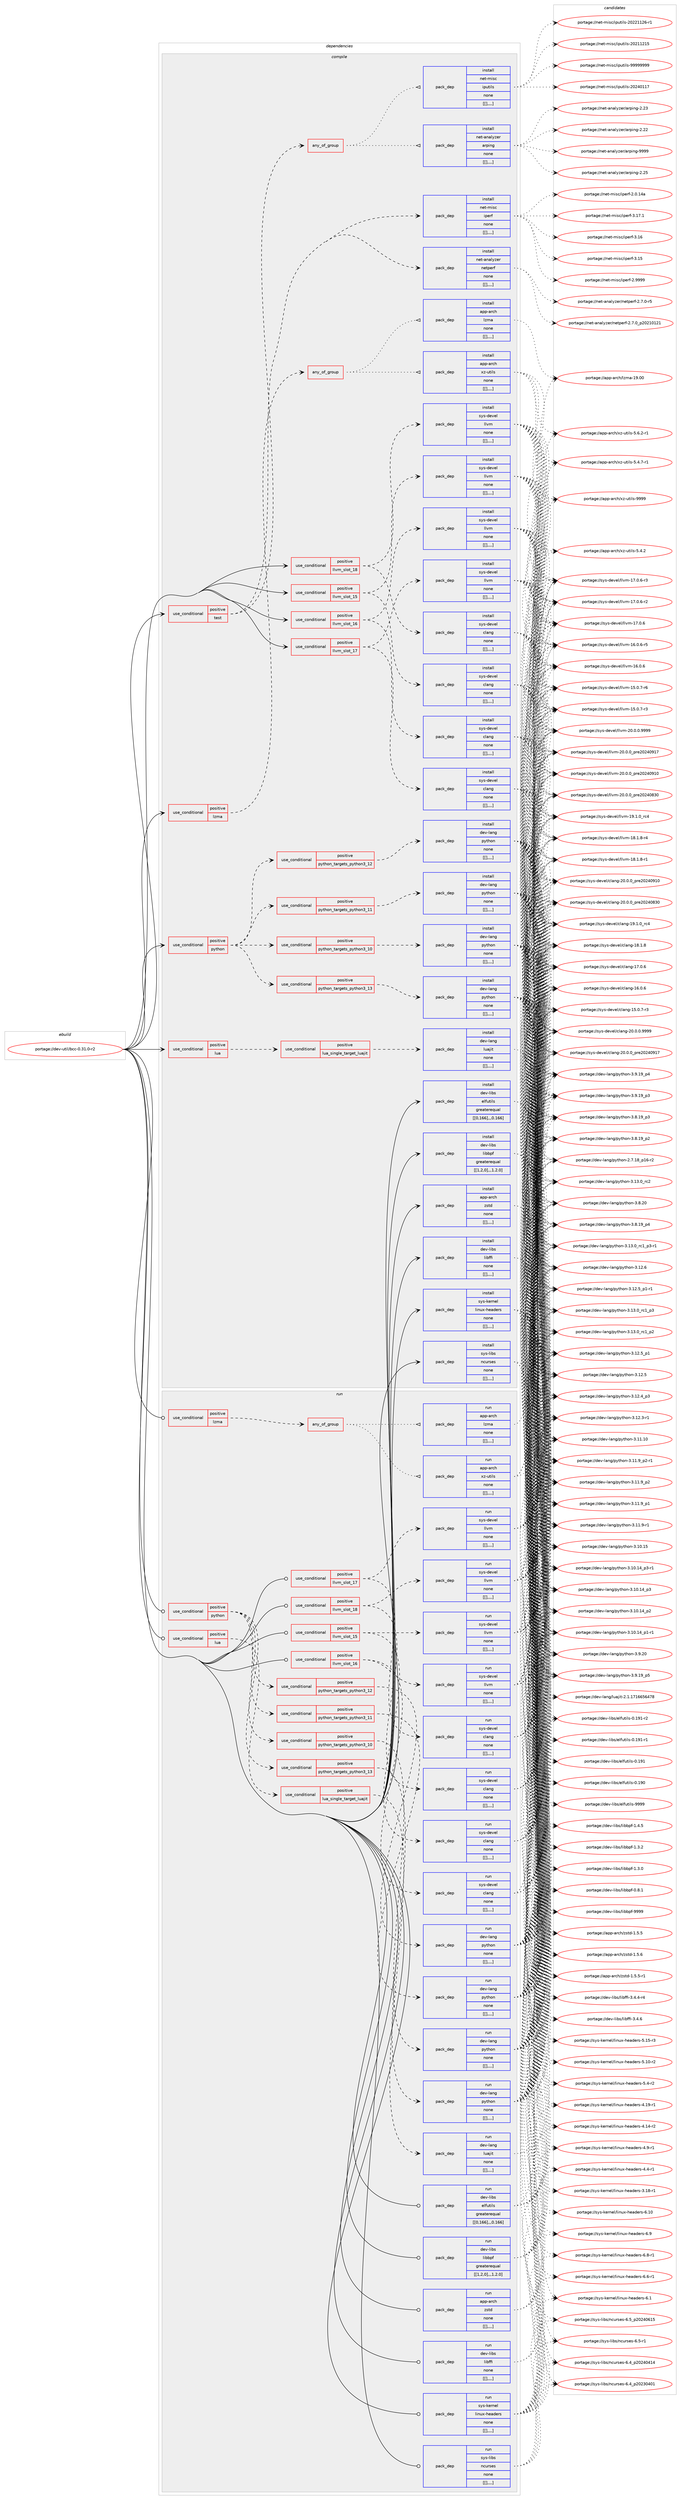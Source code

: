 digraph prolog {

# *************
# Graph options
# *************

newrank=true;
concentrate=true;
compound=true;
graph [rankdir=LR,fontname=Helvetica,fontsize=10,ranksep=1.5];#, ranksep=2.5, nodesep=0.2];
edge  [arrowhead=vee];
node  [fontname=Helvetica,fontsize=10];

# **********
# The ebuild
# **********

subgraph cluster_leftcol {
color=gray;
label=<<i>ebuild</i>>;
id [label="portage://dev-util/bcc-0.31.0-r2", color=red, width=4, href="../dev-util/bcc-0.31.0-r2.svg"];
}

# ****************
# The dependencies
# ****************

subgraph cluster_midcol {
color=gray;
label=<<i>dependencies</i>>;
subgraph cluster_compile {
fillcolor="#eeeeee";
style=filled;
label=<<i>compile</i>>;
subgraph cond61079 {
dependency214616 [label=<<TABLE BORDER="0" CELLBORDER="1" CELLSPACING="0" CELLPADDING="4"><TR><TD ROWSPAN="3" CELLPADDING="10">use_conditional</TD></TR><TR><TD>positive</TD></TR><TR><TD>llvm_slot_15</TD></TR></TABLE>>, shape=none, color=red];
subgraph pack152150 {
dependency214617 [label=<<TABLE BORDER="0" CELLBORDER="1" CELLSPACING="0" CELLPADDING="4" WIDTH="220"><TR><TD ROWSPAN="6" CELLPADDING="30">pack_dep</TD></TR><TR><TD WIDTH="110">install</TD></TR><TR><TD>sys-devel</TD></TR><TR><TD>clang</TD></TR><TR><TD>none</TD></TR><TR><TD>[[],,,,]</TD></TR></TABLE>>, shape=none, color=blue];
}
dependency214616:e -> dependency214617:w [weight=20,style="dashed",arrowhead="vee"];
subgraph pack152151 {
dependency214618 [label=<<TABLE BORDER="0" CELLBORDER="1" CELLSPACING="0" CELLPADDING="4" WIDTH="220"><TR><TD ROWSPAN="6" CELLPADDING="30">pack_dep</TD></TR><TR><TD WIDTH="110">install</TD></TR><TR><TD>sys-devel</TD></TR><TR><TD>llvm</TD></TR><TR><TD>none</TD></TR><TR><TD>[[],,,,]</TD></TR></TABLE>>, shape=none, color=blue];
}
dependency214616:e -> dependency214618:w [weight=20,style="dashed",arrowhead="vee"];
}
id:e -> dependency214616:w [weight=20,style="solid",arrowhead="vee"];
subgraph cond61080 {
dependency214619 [label=<<TABLE BORDER="0" CELLBORDER="1" CELLSPACING="0" CELLPADDING="4"><TR><TD ROWSPAN="3" CELLPADDING="10">use_conditional</TD></TR><TR><TD>positive</TD></TR><TR><TD>llvm_slot_16</TD></TR></TABLE>>, shape=none, color=red];
subgraph pack152152 {
dependency214620 [label=<<TABLE BORDER="0" CELLBORDER="1" CELLSPACING="0" CELLPADDING="4" WIDTH="220"><TR><TD ROWSPAN="6" CELLPADDING="30">pack_dep</TD></TR><TR><TD WIDTH="110">install</TD></TR><TR><TD>sys-devel</TD></TR><TR><TD>clang</TD></TR><TR><TD>none</TD></TR><TR><TD>[[],,,,]</TD></TR></TABLE>>, shape=none, color=blue];
}
dependency214619:e -> dependency214620:w [weight=20,style="dashed",arrowhead="vee"];
subgraph pack152153 {
dependency214621 [label=<<TABLE BORDER="0" CELLBORDER="1" CELLSPACING="0" CELLPADDING="4" WIDTH="220"><TR><TD ROWSPAN="6" CELLPADDING="30">pack_dep</TD></TR><TR><TD WIDTH="110">install</TD></TR><TR><TD>sys-devel</TD></TR><TR><TD>llvm</TD></TR><TR><TD>none</TD></TR><TR><TD>[[],,,,]</TD></TR></TABLE>>, shape=none, color=blue];
}
dependency214619:e -> dependency214621:w [weight=20,style="dashed",arrowhead="vee"];
}
id:e -> dependency214619:w [weight=20,style="solid",arrowhead="vee"];
subgraph cond61081 {
dependency214622 [label=<<TABLE BORDER="0" CELLBORDER="1" CELLSPACING="0" CELLPADDING="4"><TR><TD ROWSPAN="3" CELLPADDING="10">use_conditional</TD></TR><TR><TD>positive</TD></TR><TR><TD>llvm_slot_17</TD></TR></TABLE>>, shape=none, color=red];
subgraph pack152154 {
dependency214623 [label=<<TABLE BORDER="0" CELLBORDER="1" CELLSPACING="0" CELLPADDING="4" WIDTH="220"><TR><TD ROWSPAN="6" CELLPADDING="30">pack_dep</TD></TR><TR><TD WIDTH="110">install</TD></TR><TR><TD>sys-devel</TD></TR><TR><TD>clang</TD></TR><TR><TD>none</TD></TR><TR><TD>[[],,,,]</TD></TR></TABLE>>, shape=none, color=blue];
}
dependency214622:e -> dependency214623:w [weight=20,style="dashed",arrowhead="vee"];
subgraph pack152155 {
dependency214624 [label=<<TABLE BORDER="0" CELLBORDER="1" CELLSPACING="0" CELLPADDING="4" WIDTH="220"><TR><TD ROWSPAN="6" CELLPADDING="30">pack_dep</TD></TR><TR><TD WIDTH="110">install</TD></TR><TR><TD>sys-devel</TD></TR><TR><TD>llvm</TD></TR><TR><TD>none</TD></TR><TR><TD>[[],,,,]</TD></TR></TABLE>>, shape=none, color=blue];
}
dependency214622:e -> dependency214624:w [weight=20,style="dashed",arrowhead="vee"];
}
id:e -> dependency214622:w [weight=20,style="solid",arrowhead="vee"];
subgraph cond61082 {
dependency214625 [label=<<TABLE BORDER="0" CELLBORDER="1" CELLSPACING="0" CELLPADDING="4"><TR><TD ROWSPAN="3" CELLPADDING="10">use_conditional</TD></TR><TR><TD>positive</TD></TR><TR><TD>llvm_slot_18</TD></TR></TABLE>>, shape=none, color=red];
subgraph pack152156 {
dependency214626 [label=<<TABLE BORDER="0" CELLBORDER="1" CELLSPACING="0" CELLPADDING="4" WIDTH="220"><TR><TD ROWSPAN="6" CELLPADDING="30">pack_dep</TD></TR><TR><TD WIDTH="110">install</TD></TR><TR><TD>sys-devel</TD></TR><TR><TD>clang</TD></TR><TR><TD>none</TD></TR><TR><TD>[[],,,,]</TD></TR></TABLE>>, shape=none, color=blue];
}
dependency214625:e -> dependency214626:w [weight=20,style="dashed",arrowhead="vee"];
subgraph pack152157 {
dependency214627 [label=<<TABLE BORDER="0" CELLBORDER="1" CELLSPACING="0" CELLPADDING="4" WIDTH="220"><TR><TD ROWSPAN="6" CELLPADDING="30">pack_dep</TD></TR><TR><TD WIDTH="110">install</TD></TR><TR><TD>sys-devel</TD></TR><TR><TD>llvm</TD></TR><TR><TD>none</TD></TR><TR><TD>[[],,,,]</TD></TR></TABLE>>, shape=none, color=blue];
}
dependency214625:e -> dependency214627:w [weight=20,style="dashed",arrowhead="vee"];
}
id:e -> dependency214625:w [weight=20,style="solid",arrowhead="vee"];
subgraph cond61083 {
dependency214628 [label=<<TABLE BORDER="0" CELLBORDER="1" CELLSPACING="0" CELLPADDING="4"><TR><TD ROWSPAN="3" CELLPADDING="10">use_conditional</TD></TR><TR><TD>positive</TD></TR><TR><TD>lua</TD></TR></TABLE>>, shape=none, color=red];
subgraph cond61084 {
dependency214629 [label=<<TABLE BORDER="0" CELLBORDER="1" CELLSPACING="0" CELLPADDING="4"><TR><TD ROWSPAN="3" CELLPADDING="10">use_conditional</TD></TR><TR><TD>positive</TD></TR><TR><TD>lua_single_target_luajit</TD></TR></TABLE>>, shape=none, color=red];
subgraph pack152158 {
dependency214630 [label=<<TABLE BORDER="0" CELLBORDER="1" CELLSPACING="0" CELLPADDING="4" WIDTH="220"><TR><TD ROWSPAN="6" CELLPADDING="30">pack_dep</TD></TR><TR><TD WIDTH="110">install</TD></TR><TR><TD>dev-lang</TD></TR><TR><TD>luajit</TD></TR><TR><TD>none</TD></TR><TR><TD>[[],,,,]</TD></TR></TABLE>>, shape=none, color=blue];
}
dependency214629:e -> dependency214630:w [weight=20,style="dashed",arrowhead="vee"];
}
dependency214628:e -> dependency214629:w [weight=20,style="dashed",arrowhead="vee"];
}
id:e -> dependency214628:w [weight=20,style="solid",arrowhead="vee"];
subgraph cond61085 {
dependency214631 [label=<<TABLE BORDER="0" CELLBORDER="1" CELLSPACING="0" CELLPADDING="4"><TR><TD ROWSPAN="3" CELLPADDING="10">use_conditional</TD></TR><TR><TD>positive</TD></TR><TR><TD>lzma</TD></TR></TABLE>>, shape=none, color=red];
subgraph any1237 {
dependency214632 [label=<<TABLE BORDER="0" CELLBORDER="1" CELLSPACING="0" CELLPADDING="4"><TR><TD CELLPADDING="10">any_of_group</TD></TR></TABLE>>, shape=none, color=red];subgraph pack152159 {
dependency214633 [label=<<TABLE BORDER="0" CELLBORDER="1" CELLSPACING="0" CELLPADDING="4" WIDTH="220"><TR><TD ROWSPAN="6" CELLPADDING="30">pack_dep</TD></TR><TR><TD WIDTH="110">install</TD></TR><TR><TD>app-arch</TD></TR><TR><TD>xz-utils</TD></TR><TR><TD>none</TD></TR><TR><TD>[[],,,,]</TD></TR></TABLE>>, shape=none, color=blue];
}
dependency214632:e -> dependency214633:w [weight=20,style="dotted",arrowhead="oinv"];
subgraph pack152160 {
dependency214634 [label=<<TABLE BORDER="0" CELLBORDER="1" CELLSPACING="0" CELLPADDING="4" WIDTH="220"><TR><TD ROWSPAN="6" CELLPADDING="30">pack_dep</TD></TR><TR><TD WIDTH="110">install</TD></TR><TR><TD>app-arch</TD></TR><TR><TD>lzma</TD></TR><TR><TD>none</TD></TR><TR><TD>[[],,,,]</TD></TR></TABLE>>, shape=none, color=blue];
}
dependency214632:e -> dependency214634:w [weight=20,style="dotted",arrowhead="oinv"];
}
dependency214631:e -> dependency214632:w [weight=20,style="dashed",arrowhead="vee"];
}
id:e -> dependency214631:w [weight=20,style="solid",arrowhead="vee"];
subgraph cond61086 {
dependency214635 [label=<<TABLE BORDER="0" CELLBORDER="1" CELLSPACING="0" CELLPADDING="4"><TR><TD ROWSPAN="3" CELLPADDING="10">use_conditional</TD></TR><TR><TD>positive</TD></TR><TR><TD>python</TD></TR></TABLE>>, shape=none, color=red];
subgraph cond61087 {
dependency214636 [label=<<TABLE BORDER="0" CELLBORDER="1" CELLSPACING="0" CELLPADDING="4"><TR><TD ROWSPAN="3" CELLPADDING="10">use_conditional</TD></TR><TR><TD>positive</TD></TR><TR><TD>python_targets_python3_10</TD></TR></TABLE>>, shape=none, color=red];
subgraph pack152161 {
dependency214637 [label=<<TABLE BORDER="0" CELLBORDER="1" CELLSPACING="0" CELLPADDING="4" WIDTH="220"><TR><TD ROWSPAN="6" CELLPADDING="30">pack_dep</TD></TR><TR><TD WIDTH="110">install</TD></TR><TR><TD>dev-lang</TD></TR><TR><TD>python</TD></TR><TR><TD>none</TD></TR><TR><TD>[[],,,,]</TD></TR></TABLE>>, shape=none, color=blue];
}
dependency214636:e -> dependency214637:w [weight=20,style="dashed",arrowhead="vee"];
}
dependency214635:e -> dependency214636:w [weight=20,style="dashed",arrowhead="vee"];
subgraph cond61088 {
dependency214638 [label=<<TABLE BORDER="0" CELLBORDER="1" CELLSPACING="0" CELLPADDING="4"><TR><TD ROWSPAN="3" CELLPADDING="10">use_conditional</TD></TR><TR><TD>positive</TD></TR><TR><TD>python_targets_python3_11</TD></TR></TABLE>>, shape=none, color=red];
subgraph pack152162 {
dependency214639 [label=<<TABLE BORDER="0" CELLBORDER="1" CELLSPACING="0" CELLPADDING="4" WIDTH="220"><TR><TD ROWSPAN="6" CELLPADDING="30">pack_dep</TD></TR><TR><TD WIDTH="110">install</TD></TR><TR><TD>dev-lang</TD></TR><TR><TD>python</TD></TR><TR><TD>none</TD></TR><TR><TD>[[],,,,]</TD></TR></TABLE>>, shape=none, color=blue];
}
dependency214638:e -> dependency214639:w [weight=20,style="dashed",arrowhead="vee"];
}
dependency214635:e -> dependency214638:w [weight=20,style="dashed",arrowhead="vee"];
subgraph cond61089 {
dependency214640 [label=<<TABLE BORDER="0" CELLBORDER="1" CELLSPACING="0" CELLPADDING="4"><TR><TD ROWSPAN="3" CELLPADDING="10">use_conditional</TD></TR><TR><TD>positive</TD></TR><TR><TD>python_targets_python3_12</TD></TR></TABLE>>, shape=none, color=red];
subgraph pack152163 {
dependency214641 [label=<<TABLE BORDER="0" CELLBORDER="1" CELLSPACING="0" CELLPADDING="4" WIDTH="220"><TR><TD ROWSPAN="6" CELLPADDING="30">pack_dep</TD></TR><TR><TD WIDTH="110">install</TD></TR><TR><TD>dev-lang</TD></TR><TR><TD>python</TD></TR><TR><TD>none</TD></TR><TR><TD>[[],,,,]</TD></TR></TABLE>>, shape=none, color=blue];
}
dependency214640:e -> dependency214641:w [weight=20,style="dashed",arrowhead="vee"];
}
dependency214635:e -> dependency214640:w [weight=20,style="dashed",arrowhead="vee"];
subgraph cond61090 {
dependency214642 [label=<<TABLE BORDER="0" CELLBORDER="1" CELLSPACING="0" CELLPADDING="4"><TR><TD ROWSPAN="3" CELLPADDING="10">use_conditional</TD></TR><TR><TD>positive</TD></TR><TR><TD>python_targets_python3_13</TD></TR></TABLE>>, shape=none, color=red];
subgraph pack152164 {
dependency214643 [label=<<TABLE BORDER="0" CELLBORDER="1" CELLSPACING="0" CELLPADDING="4" WIDTH="220"><TR><TD ROWSPAN="6" CELLPADDING="30">pack_dep</TD></TR><TR><TD WIDTH="110">install</TD></TR><TR><TD>dev-lang</TD></TR><TR><TD>python</TD></TR><TR><TD>none</TD></TR><TR><TD>[[],,,,]</TD></TR></TABLE>>, shape=none, color=blue];
}
dependency214642:e -> dependency214643:w [weight=20,style="dashed",arrowhead="vee"];
}
dependency214635:e -> dependency214642:w [weight=20,style="dashed",arrowhead="vee"];
}
id:e -> dependency214635:w [weight=20,style="solid",arrowhead="vee"];
subgraph cond61091 {
dependency214644 [label=<<TABLE BORDER="0" CELLBORDER="1" CELLSPACING="0" CELLPADDING="4"><TR><TD ROWSPAN="3" CELLPADDING="10">use_conditional</TD></TR><TR><TD>positive</TD></TR><TR><TD>test</TD></TR></TABLE>>, shape=none, color=red];
subgraph any1238 {
dependency214645 [label=<<TABLE BORDER="0" CELLBORDER="1" CELLSPACING="0" CELLPADDING="4"><TR><TD CELLPADDING="10">any_of_group</TD></TR></TABLE>>, shape=none, color=red];subgraph pack152165 {
dependency214646 [label=<<TABLE BORDER="0" CELLBORDER="1" CELLSPACING="0" CELLPADDING="4" WIDTH="220"><TR><TD ROWSPAN="6" CELLPADDING="30">pack_dep</TD></TR><TR><TD WIDTH="110">install</TD></TR><TR><TD>net-misc</TD></TR><TR><TD>iputils</TD></TR><TR><TD>none</TD></TR><TR><TD>[[],,,,]</TD></TR></TABLE>>, shape=none, color=blue];
}
dependency214645:e -> dependency214646:w [weight=20,style="dotted",arrowhead="oinv"];
subgraph pack152166 {
dependency214647 [label=<<TABLE BORDER="0" CELLBORDER="1" CELLSPACING="0" CELLPADDING="4" WIDTH="220"><TR><TD ROWSPAN="6" CELLPADDING="30">pack_dep</TD></TR><TR><TD WIDTH="110">install</TD></TR><TR><TD>net-analyzer</TD></TR><TR><TD>arping</TD></TR><TR><TD>none</TD></TR><TR><TD>[[],,,,]</TD></TR></TABLE>>, shape=none, color=blue];
}
dependency214645:e -> dependency214647:w [weight=20,style="dotted",arrowhead="oinv"];
}
dependency214644:e -> dependency214645:w [weight=20,style="dashed",arrowhead="vee"];
subgraph pack152167 {
dependency214648 [label=<<TABLE BORDER="0" CELLBORDER="1" CELLSPACING="0" CELLPADDING="4" WIDTH="220"><TR><TD ROWSPAN="6" CELLPADDING="30">pack_dep</TD></TR><TR><TD WIDTH="110">install</TD></TR><TR><TD>net-analyzer</TD></TR><TR><TD>netperf</TD></TR><TR><TD>none</TD></TR><TR><TD>[[],,,,]</TD></TR></TABLE>>, shape=none, color=blue];
}
dependency214644:e -> dependency214648:w [weight=20,style="dashed",arrowhead="vee"];
subgraph pack152168 {
dependency214649 [label=<<TABLE BORDER="0" CELLBORDER="1" CELLSPACING="0" CELLPADDING="4" WIDTH="220"><TR><TD ROWSPAN="6" CELLPADDING="30">pack_dep</TD></TR><TR><TD WIDTH="110">install</TD></TR><TR><TD>net-misc</TD></TR><TR><TD>iperf</TD></TR><TR><TD>none</TD></TR><TR><TD>[[],,,,]</TD></TR></TABLE>>, shape=none, color=blue];
}
dependency214644:e -> dependency214649:w [weight=20,style="dashed",arrowhead="vee"];
}
id:e -> dependency214644:w [weight=20,style="solid",arrowhead="vee"];
subgraph pack152169 {
dependency214650 [label=<<TABLE BORDER="0" CELLBORDER="1" CELLSPACING="0" CELLPADDING="4" WIDTH="220"><TR><TD ROWSPAN="6" CELLPADDING="30">pack_dep</TD></TR><TR><TD WIDTH="110">install</TD></TR><TR><TD>app-arch</TD></TR><TR><TD>zstd</TD></TR><TR><TD>none</TD></TR><TR><TD>[[],,,,]</TD></TR></TABLE>>, shape=none, color=blue];
}
id:e -> dependency214650:w [weight=20,style="solid",arrowhead="vee"];
subgraph pack152170 {
dependency214651 [label=<<TABLE BORDER="0" CELLBORDER="1" CELLSPACING="0" CELLPADDING="4" WIDTH="220"><TR><TD ROWSPAN="6" CELLPADDING="30">pack_dep</TD></TR><TR><TD WIDTH="110">install</TD></TR><TR><TD>dev-libs</TD></TR><TR><TD>elfutils</TD></TR><TR><TD>greaterequal</TD></TR><TR><TD>[[0,166],,,0.166]</TD></TR></TABLE>>, shape=none, color=blue];
}
id:e -> dependency214651:w [weight=20,style="solid",arrowhead="vee"];
subgraph pack152171 {
dependency214652 [label=<<TABLE BORDER="0" CELLBORDER="1" CELLSPACING="0" CELLPADDING="4" WIDTH="220"><TR><TD ROWSPAN="6" CELLPADDING="30">pack_dep</TD></TR><TR><TD WIDTH="110">install</TD></TR><TR><TD>dev-libs</TD></TR><TR><TD>libbpf</TD></TR><TR><TD>greaterequal</TD></TR><TR><TD>[[1,2,0],,,1.2.0]</TD></TR></TABLE>>, shape=none, color=blue];
}
id:e -> dependency214652:w [weight=20,style="solid",arrowhead="vee"];
subgraph pack152172 {
dependency214653 [label=<<TABLE BORDER="0" CELLBORDER="1" CELLSPACING="0" CELLPADDING="4" WIDTH="220"><TR><TD ROWSPAN="6" CELLPADDING="30">pack_dep</TD></TR><TR><TD WIDTH="110">install</TD></TR><TR><TD>dev-libs</TD></TR><TR><TD>libffi</TD></TR><TR><TD>none</TD></TR><TR><TD>[[],,,,]</TD></TR></TABLE>>, shape=none, color=blue];
}
id:e -> dependency214653:w [weight=20,style="solid",arrowhead="vee"];
subgraph pack152173 {
dependency214654 [label=<<TABLE BORDER="0" CELLBORDER="1" CELLSPACING="0" CELLPADDING="4" WIDTH="220"><TR><TD ROWSPAN="6" CELLPADDING="30">pack_dep</TD></TR><TR><TD WIDTH="110">install</TD></TR><TR><TD>sys-kernel</TD></TR><TR><TD>linux-headers</TD></TR><TR><TD>none</TD></TR><TR><TD>[[],,,,]</TD></TR></TABLE>>, shape=none, color=blue];
}
id:e -> dependency214654:w [weight=20,style="solid",arrowhead="vee"];
subgraph pack152174 {
dependency214655 [label=<<TABLE BORDER="0" CELLBORDER="1" CELLSPACING="0" CELLPADDING="4" WIDTH="220"><TR><TD ROWSPAN="6" CELLPADDING="30">pack_dep</TD></TR><TR><TD WIDTH="110">install</TD></TR><TR><TD>sys-libs</TD></TR><TR><TD>ncurses</TD></TR><TR><TD>none</TD></TR><TR><TD>[[],,,,]</TD></TR></TABLE>>, shape=none, color=blue];
}
id:e -> dependency214655:w [weight=20,style="solid",arrowhead="vee"];
}
subgraph cluster_compileandrun {
fillcolor="#eeeeee";
style=filled;
label=<<i>compile and run</i>>;
}
subgraph cluster_run {
fillcolor="#eeeeee";
style=filled;
label=<<i>run</i>>;
subgraph cond61092 {
dependency214656 [label=<<TABLE BORDER="0" CELLBORDER="1" CELLSPACING="0" CELLPADDING="4"><TR><TD ROWSPAN="3" CELLPADDING="10">use_conditional</TD></TR><TR><TD>positive</TD></TR><TR><TD>llvm_slot_15</TD></TR></TABLE>>, shape=none, color=red];
subgraph pack152175 {
dependency214657 [label=<<TABLE BORDER="0" CELLBORDER="1" CELLSPACING="0" CELLPADDING="4" WIDTH="220"><TR><TD ROWSPAN="6" CELLPADDING="30">pack_dep</TD></TR><TR><TD WIDTH="110">run</TD></TR><TR><TD>sys-devel</TD></TR><TR><TD>clang</TD></TR><TR><TD>none</TD></TR><TR><TD>[[],,,,]</TD></TR></TABLE>>, shape=none, color=blue];
}
dependency214656:e -> dependency214657:w [weight=20,style="dashed",arrowhead="vee"];
subgraph pack152176 {
dependency214658 [label=<<TABLE BORDER="0" CELLBORDER="1" CELLSPACING="0" CELLPADDING="4" WIDTH="220"><TR><TD ROWSPAN="6" CELLPADDING="30">pack_dep</TD></TR><TR><TD WIDTH="110">run</TD></TR><TR><TD>sys-devel</TD></TR><TR><TD>llvm</TD></TR><TR><TD>none</TD></TR><TR><TD>[[],,,,]</TD></TR></TABLE>>, shape=none, color=blue];
}
dependency214656:e -> dependency214658:w [weight=20,style="dashed",arrowhead="vee"];
}
id:e -> dependency214656:w [weight=20,style="solid",arrowhead="odot"];
subgraph cond61093 {
dependency214659 [label=<<TABLE BORDER="0" CELLBORDER="1" CELLSPACING="0" CELLPADDING="4"><TR><TD ROWSPAN="3" CELLPADDING="10">use_conditional</TD></TR><TR><TD>positive</TD></TR><TR><TD>llvm_slot_16</TD></TR></TABLE>>, shape=none, color=red];
subgraph pack152177 {
dependency214660 [label=<<TABLE BORDER="0" CELLBORDER="1" CELLSPACING="0" CELLPADDING="4" WIDTH="220"><TR><TD ROWSPAN="6" CELLPADDING="30">pack_dep</TD></TR><TR><TD WIDTH="110">run</TD></TR><TR><TD>sys-devel</TD></TR><TR><TD>clang</TD></TR><TR><TD>none</TD></TR><TR><TD>[[],,,,]</TD></TR></TABLE>>, shape=none, color=blue];
}
dependency214659:e -> dependency214660:w [weight=20,style="dashed",arrowhead="vee"];
subgraph pack152178 {
dependency214661 [label=<<TABLE BORDER="0" CELLBORDER="1" CELLSPACING="0" CELLPADDING="4" WIDTH="220"><TR><TD ROWSPAN="6" CELLPADDING="30">pack_dep</TD></TR><TR><TD WIDTH="110">run</TD></TR><TR><TD>sys-devel</TD></TR><TR><TD>llvm</TD></TR><TR><TD>none</TD></TR><TR><TD>[[],,,,]</TD></TR></TABLE>>, shape=none, color=blue];
}
dependency214659:e -> dependency214661:w [weight=20,style="dashed",arrowhead="vee"];
}
id:e -> dependency214659:w [weight=20,style="solid",arrowhead="odot"];
subgraph cond61094 {
dependency214662 [label=<<TABLE BORDER="0" CELLBORDER="1" CELLSPACING="0" CELLPADDING="4"><TR><TD ROWSPAN="3" CELLPADDING="10">use_conditional</TD></TR><TR><TD>positive</TD></TR><TR><TD>llvm_slot_17</TD></TR></TABLE>>, shape=none, color=red];
subgraph pack152179 {
dependency214663 [label=<<TABLE BORDER="0" CELLBORDER="1" CELLSPACING="0" CELLPADDING="4" WIDTH="220"><TR><TD ROWSPAN="6" CELLPADDING="30">pack_dep</TD></TR><TR><TD WIDTH="110">run</TD></TR><TR><TD>sys-devel</TD></TR><TR><TD>clang</TD></TR><TR><TD>none</TD></TR><TR><TD>[[],,,,]</TD></TR></TABLE>>, shape=none, color=blue];
}
dependency214662:e -> dependency214663:w [weight=20,style="dashed",arrowhead="vee"];
subgraph pack152180 {
dependency214664 [label=<<TABLE BORDER="0" CELLBORDER="1" CELLSPACING="0" CELLPADDING="4" WIDTH="220"><TR><TD ROWSPAN="6" CELLPADDING="30">pack_dep</TD></TR><TR><TD WIDTH="110">run</TD></TR><TR><TD>sys-devel</TD></TR><TR><TD>llvm</TD></TR><TR><TD>none</TD></TR><TR><TD>[[],,,,]</TD></TR></TABLE>>, shape=none, color=blue];
}
dependency214662:e -> dependency214664:w [weight=20,style="dashed",arrowhead="vee"];
}
id:e -> dependency214662:w [weight=20,style="solid",arrowhead="odot"];
subgraph cond61095 {
dependency214665 [label=<<TABLE BORDER="0" CELLBORDER="1" CELLSPACING="0" CELLPADDING="4"><TR><TD ROWSPAN="3" CELLPADDING="10">use_conditional</TD></TR><TR><TD>positive</TD></TR><TR><TD>llvm_slot_18</TD></TR></TABLE>>, shape=none, color=red];
subgraph pack152181 {
dependency214666 [label=<<TABLE BORDER="0" CELLBORDER="1" CELLSPACING="0" CELLPADDING="4" WIDTH="220"><TR><TD ROWSPAN="6" CELLPADDING="30">pack_dep</TD></TR><TR><TD WIDTH="110">run</TD></TR><TR><TD>sys-devel</TD></TR><TR><TD>clang</TD></TR><TR><TD>none</TD></TR><TR><TD>[[],,,,]</TD></TR></TABLE>>, shape=none, color=blue];
}
dependency214665:e -> dependency214666:w [weight=20,style="dashed",arrowhead="vee"];
subgraph pack152182 {
dependency214667 [label=<<TABLE BORDER="0" CELLBORDER="1" CELLSPACING="0" CELLPADDING="4" WIDTH="220"><TR><TD ROWSPAN="6" CELLPADDING="30">pack_dep</TD></TR><TR><TD WIDTH="110">run</TD></TR><TR><TD>sys-devel</TD></TR><TR><TD>llvm</TD></TR><TR><TD>none</TD></TR><TR><TD>[[],,,,]</TD></TR></TABLE>>, shape=none, color=blue];
}
dependency214665:e -> dependency214667:w [weight=20,style="dashed",arrowhead="vee"];
}
id:e -> dependency214665:w [weight=20,style="solid",arrowhead="odot"];
subgraph cond61096 {
dependency214668 [label=<<TABLE BORDER="0" CELLBORDER="1" CELLSPACING="0" CELLPADDING="4"><TR><TD ROWSPAN="3" CELLPADDING="10">use_conditional</TD></TR><TR><TD>positive</TD></TR><TR><TD>lua</TD></TR></TABLE>>, shape=none, color=red];
subgraph cond61097 {
dependency214669 [label=<<TABLE BORDER="0" CELLBORDER="1" CELLSPACING="0" CELLPADDING="4"><TR><TD ROWSPAN="3" CELLPADDING="10">use_conditional</TD></TR><TR><TD>positive</TD></TR><TR><TD>lua_single_target_luajit</TD></TR></TABLE>>, shape=none, color=red];
subgraph pack152183 {
dependency214670 [label=<<TABLE BORDER="0" CELLBORDER="1" CELLSPACING="0" CELLPADDING="4" WIDTH="220"><TR><TD ROWSPAN="6" CELLPADDING="30">pack_dep</TD></TR><TR><TD WIDTH="110">run</TD></TR><TR><TD>dev-lang</TD></TR><TR><TD>luajit</TD></TR><TR><TD>none</TD></TR><TR><TD>[[],,,,]</TD></TR></TABLE>>, shape=none, color=blue];
}
dependency214669:e -> dependency214670:w [weight=20,style="dashed",arrowhead="vee"];
}
dependency214668:e -> dependency214669:w [weight=20,style="dashed",arrowhead="vee"];
}
id:e -> dependency214668:w [weight=20,style="solid",arrowhead="odot"];
subgraph cond61098 {
dependency214671 [label=<<TABLE BORDER="0" CELLBORDER="1" CELLSPACING="0" CELLPADDING="4"><TR><TD ROWSPAN="3" CELLPADDING="10">use_conditional</TD></TR><TR><TD>positive</TD></TR><TR><TD>lzma</TD></TR></TABLE>>, shape=none, color=red];
subgraph any1239 {
dependency214672 [label=<<TABLE BORDER="0" CELLBORDER="1" CELLSPACING="0" CELLPADDING="4"><TR><TD CELLPADDING="10">any_of_group</TD></TR></TABLE>>, shape=none, color=red];subgraph pack152184 {
dependency214673 [label=<<TABLE BORDER="0" CELLBORDER="1" CELLSPACING="0" CELLPADDING="4" WIDTH="220"><TR><TD ROWSPAN="6" CELLPADDING="30">pack_dep</TD></TR><TR><TD WIDTH="110">run</TD></TR><TR><TD>app-arch</TD></TR><TR><TD>xz-utils</TD></TR><TR><TD>none</TD></TR><TR><TD>[[],,,,]</TD></TR></TABLE>>, shape=none, color=blue];
}
dependency214672:e -> dependency214673:w [weight=20,style="dotted",arrowhead="oinv"];
subgraph pack152185 {
dependency214674 [label=<<TABLE BORDER="0" CELLBORDER="1" CELLSPACING="0" CELLPADDING="4" WIDTH="220"><TR><TD ROWSPAN="6" CELLPADDING="30">pack_dep</TD></TR><TR><TD WIDTH="110">run</TD></TR><TR><TD>app-arch</TD></TR><TR><TD>lzma</TD></TR><TR><TD>none</TD></TR><TR><TD>[[],,,,]</TD></TR></TABLE>>, shape=none, color=blue];
}
dependency214672:e -> dependency214674:w [weight=20,style="dotted",arrowhead="oinv"];
}
dependency214671:e -> dependency214672:w [weight=20,style="dashed",arrowhead="vee"];
}
id:e -> dependency214671:w [weight=20,style="solid",arrowhead="odot"];
subgraph cond61099 {
dependency214675 [label=<<TABLE BORDER="0" CELLBORDER="1" CELLSPACING="0" CELLPADDING="4"><TR><TD ROWSPAN="3" CELLPADDING="10">use_conditional</TD></TR><TR><TD>positive</TD></TR><TR><TD>python</TD></TR></TABLE>>, shape=none, color=red];
subgraph cond61100 {
dependency214676 [label=<<TABLE BORDER="0" CELLBORDER="1" CELLSPACING="0" CELLPADDING="4"><TR><TD ROWSPAN="3" CELLPADDING="10">use_conditional</TD></TR><TR><TD>positive</TD></TR><TR><TD>python_targets_python3_10</TD></TR></TABLE>>, shape=none, color=red];
subgraph pack152186 {
dependency214677 [label=<<TABLE BORDER="0" CELLBORDER="1" CELLSPACING="0" CELLPADDING="4" WIDTH="220"><TR><TD ROWSPAN="6" CELLPADDING="30">pack_dep</TD></TR><TR><TD WIDTH="110">run</TD></TR><TR><TD>dev-lang</TD></TR><TR><TD>python</TD></TR><TR><TD>none</TD></TR><TR><TD>[[],,,,]</TD></TR></TABLE>>, shape=none, color=blue];
}
dependency214676:e -> dependency214677:w [weight=20,style="dashed",arrowhead="vee"];
}
dependency214675:e -> dependency214676:w [weight=20,style="dashed",arrowhead="vee"];
subgraph cond61101 {
dependency214678 [label=<<TABLE BORDER="0" CELLBORDER="1" CELLSPACING="0" CELLPADDING="4"><TR><TD ROWSPAN="3" CELLPADDING="10">use_conditional</TD></TR><TR><TD>positive</TD></TR><TR><TD>python_targets_python3_11</TD></TR></TABLE>>, shape=none, color=red];
subgraph pack152187 {
dependency214679 [label=<<TABLE BORDER="0" CELLBORDER="1" CELLSPACING="0" CELLPADDING="4" WIDTH="220"><TR><TD ROWSPAN="6" CELLPADDING="30">pack_dep</TD></TR><TR><TD WIDTH="110">run</TD></TR><TR><TD>dev-lang</TD></TR><TR><TD>python</TD></TR><TR><TD>none</TD></TR><TR><TD>[[],,,,]</TD></TR></TABLE>>, shape=none, color=blue];
}
dependency214678:e -> dependency214679:w [weight=20,style="dashed",arrowhead="vee"];
}
dependency214675:e -> dependency214678:w [weight=20,style="dashed",arrowhead="vee"];
subgraph cond61102 {
dependency214680 [label=<<TABLE BORDER="0" CELLBORDER="1" CELLSPACING="0" CELLPADDING="4"><TR><TD ROWSPAN="3" CELLPADDING="10">use_conditional</TD></TR><TR><TD>positive</TD></TR><TR><TD>python_targets_python3_12</TD></TR></TABLE>>, shape=none, color=red];
subgraph pack152188 {
dependency214681 [label=<<TABLE BORDER="0" CELLBORDER="1" CELLSPACING="0" CELLPADDING="4" WIDTH="220"><TR><TD ROWSPAN="6" CELLPADDING="30">pack_dep</TD></TR><TR><TD WIDTH="110">run</TD></TR><TR><TD>dev-lang</TD></TR><TR><TD>python</TD></TR><TR><TD>none</TD></TR><TR><TD>[[],,,,]</TD></TR></TABLE>>, shape=none, color=blue];
}
dependency214680:e -> dependency214681:w [weight=20,style="dashed",arrowhead="vee"];
}
dependency214675:e -> dependency214680:w [weight=20,style="dashed",arrowhead="vee"];
subgraph cond61103 {
dependency214682 [label=<<TABLE BORDER="0" CELLBORDER="1" CELLSPACING="0" CELLPADDING="4"><TR><TD ROWSPAN="3" CELLPADDING="10">use_conditional</TD></TR><TR><TD>positive</TD></TR><TR><TD>python_targets_python3_13</TD></TR></TABLE>>, shape=none, color=red];
subgraph pack152189 {
dependency214683 [label=<<TABLE BORDER="0" CELLBORDER="1" CELLSPACING="0" CELLPADDING="4" WIDTH="220"><TR><TD ROWSPAN="6" CELLPADDING="30">pack_dep</TD></TR><TR><TD WIDTH="110">run</TD></TR><TR><TD>dev-lang</TD></TR><TR><TD>python</TD></TR><TR><TD>none</TD></TR><TR><TD>[[],,,,]</TD></TR></TABLE>>, shape=none, color=blue];
}
dependency214682:e -> dependency214683:w [weight=20,style="dashed",arrowhead="vee"];
}
dependency214675:e -> dependency214682:w [weight=20,style="dashed",arrowhead="vee"];
}
id:e -> dependency214675:w [weight=20,style="solid",arrowhead="odot"];
subgraph pack152190 {
dependency214684 [label=<<TABLE BORDER="0" CELLBORDER="1" CELLSPACING="0" CELLPADDING="4" WIDTH="220"><TR><TD ROWSPAN="6" CELLPADDING="30">pack_dep</TD></TR><TR><TD WIDTH="110">run</TD></TR><TR><TD>app-arch</TD></TR><TR><TD>zstd</TD></TR><TR><TD>none</TD></TR><TR><TD>[[],,,,]</TD></TR></TABLE>>, shape=none, color=blue];
}
id:e -> dependency214684:w [weight=20,style="solid",arrowhead="odot"];
subgraph pack152191 {
dependency214685 [label=<<TABLE BORDER="0" CELLBORDER="1" CELLSPACING="0" CELLPADDING="4" WIDTH="220"><TR><TD ROWSPAN="6" CELLPADDING="30">pack_dep</TD></TR><TR><TD WIDTH="110">run</TD></TR><TR><TD>dev-libs</TD></TR><TR><TD>elfutils</TD></TR><TR><TD>greaterequal</TD></TR><TR><TD>[[0,166],,,0.166]</TD></TR></TABLE>>, shape=none, color=blue];
}
id:e -> dependency214685:w [weight=20,style="solid",arrowhead="odot"];
subgraph pack152192 {
dependency214686 [label=<<TABLE BORDER="0" CELLBORDER="1" CELLSPACING="0" CELLPADDING="4" WIDTH="220"><TR><TD ROWSPAN="6" CELLPADDING="30">pack_dep</TD></TR><TR><TD WIDTH="110">run</TD></TR><TR><TD>dev-libs</TD></TR><TR><TD>libbpf</TD></TR><TR><TD>greaterequal</TD></TR><TR><TD>[[1,2,0],,,1.2.0]</TD></TR></TABLE>>, shape=none, color=blue];
}
id:e -> dependency214686:w [weight=20,style="solid",arrowhead="odot"];
subgraph pack152193 {
dependency214687 [label=<<TABLE BORDER="0" CELLBORDER="1" CELLSPACING="0" CELLPADDING="4" WIDTH="220"><TR><TD ROWSPAN="6" CELLPADDING="30">pack_dep</TD></TR><TR><TD WIDTH="110">run</TD></TR><TR><TD>dev-libs</TD></TR><TR><TD>libffi</TD></TR><TR><TD>none</TD></TR><TR><TD>[[],,,,]</TD></TR></TABLE>>, shape=none, color=blue];
}
id:e -> dependency214687:w [weight=20,style="solid",arrowhead="odot"];
subgraph pack152194 {
dependency214688 [label=<<TABLE BORDER="0" CELLBORDER="1" CELLSPACING="0" CELLPADDING="4" WIDTH="220"><TR><TD ROWSPAN="6" CELLPADDING="30">pack_dep</TD></TR><TR><TD WIDTH="110">run</TD></TR><TR><TD>sys-kernel</TD></TR><TR><TD>linux-headers</TD></TR><TR><TD>none</TD></TR><TR><TD>[[],,,,]</TD></TR></TABLE>>, shape=none, color=blue];
}
id:e -> dependency214688:w [weight=20,style="solid",arrowhead="odot"];
subgraph pack152195 {
dependency214689 [label=<<TABLE BORDER="0" CELLBORDER="1" CELLSPACING="0" CELLPADDING="4" WIDTH="220"><TR><TD ROWSPAN="6" CELLPADDING="30">pack_dep</TD></TR><TR><TD WIDTH="110">run</TD></TR><TR><TD>sys-libs</TD></TR><TR><TD>ncurses</TD></TR><TR><TD>none</TD></TR><TR><TD>[[],,,,]</TD></TR></TABLE>>, shape=none, color=blue];
}
id:e -> dependency214689:w [weight=20,style="solid",arrowhead="odot"];
}
}

# **************
# The candidates
# **************

subgraph cluster_choices {
rank=same;
color=gray;
label=<<i>candidates</i>>;

subgraph choice152150 {
color=black;
nodesep=1;
choice11512111545100101118101108479910897110103455048464846484657575757 [label="portage://sys-devel/clang-20.0.0.9999", color=red, width=4,href="../sys-devel/clang-20.0.0.9999.svg"];
choice1151211154510010111810110847991089711010345504846484648951121141015048505248574955 [label="portage://sys-devel/clang-20.0.0_pre20240917", color=red, width=4,href="../sys-devel/clang-20.0.0_pre20240917.svg"];
choice1151211154510010111810110847991089711010345504846484648951121141015048505248574948 [label="portage://sys-devel/clang-20.0.0_pre20240910", color=red, width=4,href="../sys-devel/clang-20.0.0_pre20240910.svg"];
choice1151211154510010111810110847991089711010345504846484648951121141015048505248565148 [label="portage://sys-devel/clang-20.0.0_pre20240830", color=red, width=4,href="../sys-devel/clang-20.0.0_pre20240830.svg"];
choice1151211154510010111810110847991089711010345495746494648951149952 [label="portage://sys-devel/clang-19.1.0_rc4", color=red, width=4,href="../sys-devel/clang-19.1.0_rc4.svg"];
choice1151211154510010111810110847991089711010345495646494656 [label="portage://sys-devel/clang-18.1.8", color=red, width=4,href="../sys-devel/clang-18.1.8.svg"];
choice1151211154510010111810110847991089711010345495546484654 [label="portage://sys-devel/clang-17.0.6", color=red, width=4,href="../sys-devel/clang-17.0.6.svg"];
choice1151211154510010111810110847991089711010345495446484654 [label="portage://sys-devel/clang-16.0.6", color=red, width=4,href="../sys-devel/clang-16.0.6.svg"];
choice11512111545100101118101108479910897110103454953464846554511451 [label="portage://sys-devel/clang-15.0.7-r3", color=red, width=4,href="../sys-devel/clang-15.0.7-r3.svg"];
dependency214617:e -> choice11512111545100101118101108479910897110103455048464846484657575757:w [style=dotted,weight="100"];
dependency214617:e -> choice1151211154510010111810110847991089711010345504846484648951121141015048505248574955:w [style=dotted,weight="100"];
dependency214617:e -> choice1151211154510010111810110847991089711010345504846484648951121141015048505248574948:w [style=dotted,weight="100"];
dependency214617:e -> choice1151211154510010111810110847991089711010345504846484648951121141015048505248565148:w [style=dotted,weight="100"];
dependency214617:e -> choice1151211154510010111810110847991089711010345495746494648951149952:w [style=dotted,weight="100"];
dependency214617:e -> choice1151211154510010111810110847991089711010345495646494656:w [style=dotted,weight="100"];
dependency214617:e -> choice1151211154510010111810110847991089711010345495546484654:w [style=dotted,weight="100"];
dependency214617:e -> choice1151211154510010111810110847991089711010345495446484654:w [style=dotted,weight="100"];
dependency214617:e -> choice11512111545100101118101108479910897110103454953464846554511451:w [style=dotted,weight="100"];
}
subgraph choice152151 {
color=black;
nodesep=1;
choice1151211154510010111810110847108108118109455048464846484657575757 [label="portage://sys-devel/llvm-20.0.0.9999", color=red, width=4,href="../sys-devel/llvm-20.0.0.9999.svg"];
choice115121115451001011181011084710810811810945504846484648951121141015048505248574955 [label="portage://sys-devel/llvm-20.0.0_pre20240917", color=red, width=4,href="../sys-devel/llvm-20.0.0_pre20240917.svg"];
choice115121115451001011181011084710810811810945504846484648951121141015048505248574948 [label="portage://sys-devel/llvm-20.0.0_pre20240910", color=red, width=4,href="../sys-devel/llvm-20.0.0_pre20240910.svg"];
choice115121115451001011181011084710810811810945504846484648951121141015048505248565148 [label="portage://sys-devel/llvm-20.0.0_pre20240830", color=red, width=4,href="../sys-devel/llvm-20.0.0_pre20240830.svg"];
choice115121115451001011181011084710810811810945495746494648951149952 [label="portage://sys-devel/llvm-19.1.0_rc4", color=red, width=4,href="../sys-devel/llvm-19.1.0_rc4.svg"];
choice1151211154510010111810110847108108118109454956464946564511452 [label="portage://sys-devel/llvm-18.1.8-r4", color=red, width=4,href="../sys-devel/llvm-18.1.8-r4.svg"];
choice1151211154510010111810110847108108118109454956464946564511449 [label="portage://sys-devel/llvm-18.1.8-r1", color=red, width=4,href="../sys-devel/llvm-18.1.8-r1.svg"];
choice1151211154510010111810110847108108118109454955464846544511451 [label="portage://sys-devel/llvm-17.0.6-r3", color=red, width=4,href="../sys-devel/llvm-17.0.6-r3.svg"];
choice1151211154510010111810110847108108118109454955464846544511450 [label="portage://sys-devel/llvm-17.0.6-r2", color=red, width=4,href="../sys-devel/llvm-17.0.6-r2.svg"];
choice115121115451001011181011084710810811810945495546484654 [label="portage://sys-devel/llvm-17.0.6", color=red, width=4,href="../sys-devel/llvm-17.0.6.svg"];
choice1151211154510010111810110847108108118109454954464846544511453 [label="portage://sys-devel/llvm-16.0.6-r5", color=red, width=4,href="../sys-devel/llvm-16.0.6-r5.svg"];
choice115121115451001011181011084710810811810945495446484654 [label="portage://sys-devel/llvm-16.0.6", color=red, width=4,href="../sys-devel/llvm-16.0.6.svg"];
choice1151211154510010111810110847108108118109454953464846554511454 [label="portage://sys-devel/llvm-15.0.7-r6", color=red, width=4,href="../sys-devel/llvm-15.0.7-r6.svg"];
choice1151211154510010111810110847108108118109454953464846554511451 [label="portage://sys-devel/llvm-15.0.7-r3", color=red, width=4,href="../sys-devel/llvm-15.0.7-r3.svg"];
dependency214618:e -> choice1151211154510010111810110847108108118109455048464846484657575757:w [style=dotted,weight="100"];
dependency214618:e -> choice115121115451001011181011084710810811810945504846484648951121141015048505248574955:w [style=dotted,weight="100"];
dependency214618:e -> choice115121115451001011181011084710810811810945504846484648951121141015048505248574948:w [style=dotted,weight="100"];
dependency214618:e -> choice115121115451001011181011084710810811810945504846484648951121141015048505248565148:w [style=dotted,weight="100"];
dependency214618:e -> choice115121115451001011181011084710810811810945495746494648951149952:w [style=dotted,weight="100"];
dependency214618:e -> choice1151211154510010111810110847108108118109454956464946564511452:w [style=dotted,weight="100"];
dependency214618:e -> choice1151211154510010111810110847108108118109454956464946564511449:w [style=dotted,weight="100"];
dependency214618:e -> choice1151211154510010111810110847108108118109454955464846544511451:w [style=dotted,weight="100"];
dependency214618:e -> choice1151211154510010111810110847108108118109454955464846544511450:w [style=dotted,weight="100"];
dependency214618:e -> choice115121115451001011181011084710810811810945495546484654:w [style=dotted,weight="100"];
dependency214618:e -> choice1151211154510010111810110847108108118109454954464846544511453:w [style=dotted,weight="100"];
dependency214618:e -> choice115121115451001011181011084710810811810945495446484654:w [style=dotted,weight="100"];
dependency214618:e -> choice1151211154510010111810110847108108118109454953464846554511454:w [style=dotted,weight="100"];
dependency214618:e -> choice1151211154510010111810110847108108118109454953464846554511451:w [style=dotted,weight="100"];
}
subgraph choice152152 {
color=black;
nodesep=1;
choice11512111545100101118101108479910897110103455048464846484657575757 [label="portage://sys-devel/clang-20.0.0.9999", color=red, width=4,href="../sys-devel/clang-20.0.0.9999.svg"];
choice1151211154510010111810110847991089711010345504846484648951121141015048505248574955 [label="portage://sys-devel/clang-20.0.0_pre20240917", color=red, width=4,href="../sys-devel/clang-20.0.0_pre20240917.svg"];
choice1151211154510010111810110847991089711010345504846484648951121141015048505248574948 [label="portage://sys-devel/clang-20.0.0_pre20240910", color=red, width=4,href="../sys-devel/clang-20.0.0_pre20240910.svg"];
choice1151211154510010111810110847991089711010345504846484648951121141015048505248565148 [label="portage://sys-devel/clang-20.0.0_pre20240830", color=red, width=4,href="../sys-devel/clang-20.0.0_pre20240830.svg"];
choice1151211154510010111810110847991089711010345495746494648951149952 [label="portage://sys-devel/clang-19.1.0_rc4", color=red, width=4,href="../sys-devel/clang-19.1.0_rc4.svg"];
choice1151211154510010111810110847991089711010345495646494656 [label="portage://sys-devel/clang-18.1.8", color=red, width=4,href="../sys-devel/clang-18.1.8.svg"];
choice1151211154510010111810110847991089711010345495546484654 [label="portage://sys-devel/clang-17.0.6", color=red, width=4,href="../sys-devel/clang-17.0.6.svg"];
choice1151211154510010111810110847991089711010345495446484654 [label="portage://sys-devel/clang-16.0.6", color=red, width=4,href="../sys-devel/clang-16.0.6.svg"];
choice11512111545100101118101108479910897110103454953464846554511451 [label="portage://sys-devel/clang-15.0.7-r3", color=red, width=4,href="../sys-devel/clang-15.0.7-r3.svg"];
dependency214620:e -> choice11512111545100101118101108479910897110103455048464846484657575757:w [style=dotted,weight="100"];
dependency214620:e -> choice1151211154510010111810110847991089711010345504846484648951121141015048505248574955:w [style=dotted,weight="100"];
dependency214620:e -> choice1151211154510010111810110847991089711010345504846484648951121141015048505248574948:w [style=dotted,weight="100"];
dependency214620:e -> choice1151211154510010111810110847991089711010345504846484648951121141015048505248565148:w [style=dotted,weight="100"];
dependency214620:e -> choice1151211154510010111810110847991089711010345495746494648951149952:w [style=dotted,weight="100"];
dependency214620:e -> choice1151211154510010111810110847991089711010345495646494656:w [style=dotted,weight="100"];
dependency214620:e -> choice1151211154510010111810110847991089711010345495546484654:w [style=dotted,weight="100"];
dependency214620:e -> choice1151211154510010111810110847991089711010345495446484654:w [style=dotted,weight="100"];
dependency214620:e -> choice11512111545100101118101108479910897110103454953464846554511451:w [style=dotted,weight="100"];
}
subgraph choice152153 {
color=black;
nodesep=1;
choice1151211154510010111810110847108108118109455048464846484657575757 [label="portage://sys-devel/llvm-20.0.0.9999", color=red, width=4,href="../sys-devel/llvm-20.0.0.9999.svg"];
choice115121115451001011181011084710810811810945504846484648951121141015048505248574955 [label="portage://sys-devel/llvm-20.0.0_pre20240917", color=red, width=4,href="../sys-devel/llvm-20.0.0_pre20240917.svg"];
choice115121115451001011181011084710810811810945504846484648951121141015048505248574948 [label="portage://sys-devel/llvm-20.0.0_pre20240910", color=red, width=4,href="../sys-devel/llvm-20.0.0_pre20240910.svg"];
choice115121115451001011181011084710810811810945504846484648951121141015048505248565148 [label="portage://sys-devel/llvm-20.0.0_pre20240830", color=red, width=4,href="../sys-devel/llvm-20.0.0_pre20240830.svg"];
choice115121115451001011181011084710810811810945495746494648951149952 [label="portage://sys-devel/llvm-19.1.0_rc4", color=red, width=4,href="../sys-devel/llvm-19.1.0_rc4.svg"];
choice1151211154510010111810110847108108118109454956464946564511452 [label="portage://sys-devel/llvm-18.1.8-r4", color=red, width=4,href="../sys-devel/llvm-18.1.8-r4.svg"];
choice1151211154510010111810110847108108118109454956464946564511449 [label="portage://sys-devel/llvm-18.1.8-r1", color=red, width=4,href="../sys-devel/llvm-18.1.8-r1.svg"];
choice1151211154510010111810110847108108118109454955464846544511451 [label="portage://sys-devel/llvm-17.0.6-r3", color=red, width=4,href="../sys-devel/llvm-17.0.6-r3.svg"];
choice1151211154510010111810110847108108118109454955464846544511450 [label="portage://sys-devel/llvm-17.0.6-r2", color=red, width=4,href="../sys-devel/llvm-17.0.6-r2.svg"];
choice115121115451001011181011084710810811810945495546484654 [label="portage://sys-devel/llvm-17.0.6", color=red, width=4,href="../sys-devel/llvm-17.0.6.svg"];
choice1151211154510010111810110847108108118109454954464846544511453 [label="portage://sys-devel/llvm-16.0.6-r5", color=red, width=4,href="../sys-devel/llvm-16.0.6-r5.svg"];
choice115121115451001011181011084710810811810945495446484654 [label="portage://sys-devel/llvm-16.0.6", color=red, width=4,href="../sys-devel/llvm-16.0.6.svg"];
choice1151211154510010111810110847108108118109454953464846554511454 [label="portage://sys-devel/llvm-15.0.7-r6", color=red, width=4,href="../sys-devel/llvm-15.0.7-r6.svg"];
choice1151211154510010111810110847108108118109454953464846554511451 [label="portage://sys-devel/llvm-15.0.7-r3", color=red, width=4,href="../sys-devel/llvm-15.0.7-r3.svg"];
dependency214621:e -> choice1151211154510010111810110847108108118109455048464846484657575757:w [style=dotted,weight="100"];
dependency214621:e -> choice115121115451001011181011084710810811810945504846484648951121141015048505248574955:w [style=dotted,weight="100"];
dependency214621:e -> choice115121115451001011181011084710810811810945504846484648951121141015048505248574948:w [style=dotted,weight="100"];
dependency214621:e -> choice115121115451001011181011084710810811810945504846484648951121141015048505248565148:w [style=dotted,weight="100"];
dependency214621:e -> choice115121115451001011181011084710810811810945495746494648951149952:w [style=dotted,weight="100"];
dependency214621:e -> choice1151211154510010111810110847108108118109454956464946564511452:w [style=dotted,weight="100"];
dependency214621:e -> choice1151211154510010111810110847108108118109454956464946564511449:w [style=dotted,weight="100"];
dependency214621:e -> choice1151211154510010111810110847108108118109454955464846544511451:w [style=dotted,weight="100"];
dependency214621:e -> choice1151211154510010111810110847108108118109454955464846544511450:w [style=dotted,weight="100"];
dependency214621:e -> choice115121115451001011181011084710810811810945495546484654:w [style=dotted,weight="100"];
dependency214621:e -> choice1151211154510010111810110847108108118109454954464846544511453:w [style=dotted,weight="100"];
dependency214621:e -> choice115121115451001011181011084710810811810945495446484654:w [style=dotted,weight="100"];
dependency214621:e -> choice1151211154510010111810110847108108118109454953464846554511454:w [style=dotted,weight="100"];
dependency214621:e -> choice1151211154510010111810110847108108118109454953464846554511451:w [style=dotted,weight="100"];
}
subgraph choice152154 {
color=black;
nodesep=1;
choice11512111545100101118101108479910897110103455048464846484657575757 [label="portage://sys-devel/clang-20.0.0.9999", color=red, width=4,href="../sys-devel/clang-20.0.0.9999.svg"];
choice1151211154510010111810110847991089711010345504846484648951121141015048505248574955 [label="portage://sys-devel/clang-20.0.0_pre20240917", color=red, width=4,href="../sys-devel/clang-20.0.0_pre20240917.svg"];
choice1151211154510010111810110847991089711010345504846484648951121141015048505248574948 [label="portage://sys-devel/clang-20.0.0_pre20240910", color=red, width=4,href="../sys-devel/clang-20.0.0_pre20240910.svg"];
choice1151211154510010111810110847991089711010345504846484648951121141015048505248565148 [label="portage://sys-devel/clang-20.0.0_pre20240830", color=red, width=4,href="../sys-devel/clang-20.0.0_pre20240830.svg"];
choice1151211154510010111810110847991089711010345495746494648951149952 [label="portage://sys-devel/clang-19.1.0_rc4", color=red, width=4,href="../sys-devel/clang-19.1.0_rc4.svg"];
choice1151211154510010111810110847991089711010345495646494656 [label="portage://sys-devel/clang-18.1.8", color=red, width=4,href="../sys-devel/clang-18.1.8.svg"];
choice1151211154510010111810110847991089711010345495546484654 [label="portage://sys-devel/clang-17.0.6", color=red, width=4,href="../sys-devel/clang-17.0.6.svg"];
choice1151211154510010111810110847991089711010345495446484654 [label="portage://sys-devel/clang-16.0.6", color=red, width=4,href="../sys-devel/clang-16.0.6.svg"];
choice11512111545100101118101108479910897110103454953464846554511451 [label="portage://sys-devel/clang-15.0.7-r3", color=red, width=4,href="../sys-devel/clang-15.0.7-r3.svg"];
dependency214623:e -> choice11512111545100101118101108479910897110103455048464846484657575757:w [style=dotted,weight="100"];
dependency214623:e -> choice1151211154510010111810110847991089711010345504846484648951121141015048505248574955:w [style=dotted,weight="100"];
dependency214623:e -> choice1151211154510010111810110847991089711010345504846484648951121141015048505248574948:w [style=dotted,weight="100"];
dependency214623:e -> choice1151211154510010111810110847991089711010345504846484648951121141015048505248565148:w [style=dotted,weight="100"];
dependency214623:e -> choice1151211154510010111810110847991089711010345495746494648951149952:w [style=dotted,weight="100"];
dependency214623:e -> choice1151211154510010111810110847991089711010345495646494656:w [style=dotted,weight="100"];
dependency214623:e -> choice1151211154510010111810110847991089711010345495546484654:w [style=dotted,weight="100"];
dependency214623:e -> choice1151211154510010111810110847991089711010345495446484654:w [style=dotted,weight="100"];
dependency214623:e -> choice11512111545100101118101108479910897110103454953464846554511451:w [style=dotted,weight="100"];
}
subgraph choice152155 {
color=black;
nodesep=1;
choice1151211154510010111810110847108108118109455048464846484657575757 [label="portage://sys-devel/llvm-20.0.0.9999", color=red, width=4,href="../sys-devel/llvm-20.0.0.9999.svg"];
choice115121115451001011181011084710810811810945504846484648951121141015048505248574955 [label="portage://sys-devel/llvm-20.0.0_pre20240917", color=red, width=4,href="../sys-devel/llvm-20.0.0_pre20240917.svg"];
choice115121115451001011181011084710810811810945504846484648951121141015048505248574948 [label="portage://sys-devel/llvm-20.0.0_pre20240910", color=red, width=4,href="../sys-devel/llvm-20.0.0_pre20240910.svg"];
choice115121115451001011181011084710810811810945504846484648951121141015048505248565148 [label="portage://sys-devel/llvm-20.0.0_pre20240830", color=red, width=4,href="../sys-devel/llvm-20.0.0_pre20240830.svg"];
choice115121115451001011181011084710810811810945495746494648951149952 [label="portage://sys-devel/llvm-19.1.0_rc4", color=red, width=4,href="../sys-devel/llvm-19.1.0_rc4.svg"];
choice1151211154510010111810110847108108118109454956464946564511452 [label="portage://sys-devel/llvm-18.1.8-r4", color=red, width=4,href="../sys-devel/llvm-18.1.8-r4.svg"];
choice1151211154510010111810110847108108118109454956464946564511449 [label="portage://sys-devel/llvm-18.1.8-r1", color=red, width=4,href="../sys-devel/llvm-18.1.8-r1.svg"];
choice1151211154510010111810110847108108118109454955464846544511451 [label="portage://sys-devel/llvm-17.0.6-r3", color=red, width=4,href="../sys-devel/llvm-17.0.6-r3.svg"];
choice1151211154510010111810110847108108118109454955464846544511450 [label="portage://sys-devel/llvm-17.0.6-r2", color=red, width=4,href="../sys-devel/llvm-17.0.6-r2.svg"];
choice115121115451001011181011084710810811810945495546484654 [label="portage://sys-devel/llvm-17.0.6", color=red, width=4,href="../sys-devel/llvm-17.0.6.svg"];
choice1151211154510010111810110847108108118109454954464846544511453 [label="portage://sys-devel/llvm-16.0.6-r5", color=red, width=4,href="../sys-devel/llvm-16.0.6-r5.svg"];
choice115121115451001011181011084710810811810945495446484654 [label="portage://sys-devel/llvm-16.0.6", color=red, width=4,href="../sys-devel/llvm-16.0.6.svg"];
choice1151211154510010111810110847108108118109454953464846554511454 [label="portage://sys-devel/llvm-15.0.7-r6", color=red, width=4,href="../sys-devel/llvm-15.0.7-r6.svg"];
choice1151211154510010111810110847108108118109454953464846554511451 [label="portage://sys-devel/llvm-15.0.7-r3", color=red, width=4,href="../sys-devel/llvm-15.0.7-r3.svg"];
dependency214624:e -> choice1151211154510010111810110847108108118109455048464846484657575757:w [style=dotted,weight="100"];
dependency214624:e -> choice115121115451001011181011084710810811810945504846484648951121141015048505248574955:w [style=dotted,weight="100"];
dependency214624:e -> choice115121115451001011181011084710810811810945504846484648951121141015048505248574948:w [style=dotted,weight="100"];
dependency214624:e -> choice115121115451001011181011084710810811810945504846484648951121141015048505248565148:w [style=dotted,weight="100"];
dependency214624:e -> choice115121115451001011181011084710810811810945495746494648951149952:w [style=dotted,weight="100"];
dependency214624:e -> choice1151211154510010111810110847108108118109454956464946564511452:w [style=dotted,weight="100"];
dependency214624:e -> choice1151211154510010111810110847108108118109454956464946564511449:w [style=dotted,weight="100"];
dependency214624:e -> choice1151211154510010111810110847108108118109454955464846544511451:w [style=dotted,weight="100"];
dependency214624:e -> choice1151211154510010111810110847108108118109454955464846544511450:w [style=dotted,weight="100"];
dependency214624:e -> choice115121115451001011181011084710810811810945495546484654:w [style=dotted,weight="100"];
dependency214624:e -> choice1151211154510010111810110847108108118109454954464846544511453:w [style=dotted,weight="100"];
dependency214624:e -> choice115121115451001011181011084710810811810945495446484654:w [style=dotted,weight="100"];
dependency214624:e -> choice1151211154510010111810110847108108118109454953464846554511454:w [style=dotted,weight="100"];
dependency214624:e -> choice1151211154510010111810110847108108118109454953464846554511451:w [style=dotted,weight="100"];
}
subgraph choice152156 {
color=black;
nodesep=1;
choice11512111545100101118101108479910897110103455048464846484657575757 [label="portage://sys-devel/clang-20.0.0.9999", color=red, width=4,href="../sys-devel/clang-20.0.0.9999.svg"];
choice1151211154510010111810110847991089711010345504846484648951121141015048505248574955 [label="portage://sys-devel/clang-20.0.0_pre20240917", color=red, width=4,href="../sys-devel/clang-20.0.0_pre20240917.svg"];
choice1151211154510010111810110847991089711010345504846484648951121141015048505248574948 [label="portage://sys-devel/clang-20.0.0_pre20240910", color=red, width=4,href="../sys-devel/clang-20.0.0_pre20240910.svg"];
choice1151211154510010111810110847991089711010345504846484648951121141015048505248565148 [label="portage://sys-devel/clang-20.0.0_pre20240830", color=red, width=4,href="../sys-devel/clang-20.0.0_pre20240830.svg"];
choice1151211154510010111810110847991089711010345495746494648951149952 [label="portage://sys-devel/clang-19.1.0_rc4", color=red, width=4,href="../sys-devel/clang-19.1.0_rc4.svg"];
choice1151211154510010111810110847991089711010345495646494656 [label="portage://sys-devel/clang-18.1.8", color=red, width=4,href="../sys-devel/clang-18.1.8.svg"];
choice1151211154510010111810110847991089711010345495546484654 [label="portage://sys-devel/clang-17.0.6", color=red, width=4,href="../sys-devel/clang-17.0.6.svg"];
choice1151211154510010111810110847991089711010345495446484654 [label="portage://sys-devel/clang-16.0.6", color=red, width=4,href="../sys-devel/clang-16.0.6.svg"];
choice11512111545100101118101108479910897110103454953464846554511451 [label="portage://sys-devel/clang-15.0.7-r3", color=red, width=4,href="../sys-devel/clang-15.0.7-r3.svg"];
dependency214626:e -> choice11512111545100101118101108479910897110103455048464846484657575757:w [style=dotted,weight="100"];
dependency214626:e -> choice1151211154510010111810110847991089711010345504846484648951121141015048505248574955:w [style=dotted,weight="100"];
dependency214626:e -> choice1151211154510010111810110847991089711010345504846484648951121141015048505248574948:w [style=dotted,weight="100"];
dependency214626:e -> choice1151211154510010111810110847991089711010345504846484648951121141015048505248565148:w [style=dotted,weight="100"];
dependency214626:e -> choice1151211154510010111810110847991089711010345495746494648951149952:w [style=dotted,weight="100"];
dependency214626:e -> choice1151211154510010111810110847991089711010345495646494656:w [style=dotted,weight="100"];
dependency214626:e -> choice1151211154510010111810110847991089711010345495546484654:w [style=dotted,weight="100"];
dependency214626:e -> choice1151211154510010111810110847991089711010345495446484654:w [style=dotted,weight="100"];
dependency214626:e -> choice11512111545100101118101108479910897110103454953464846554511451:w [style=dotted,weight="100"];
}
subgraph choice152157 {
color=black;
nodesep=1;
choice1151211154510010111810110847108108118109455048464846484657575757 [label="portage://sys-devel/llvm-20.0.0.9999", color=red, width=4,href="../sys-devel/llvm-20.0.0.9999.svg"];
choice115121115451001011181011084710810811810945504846484648951121141015048505248574955 [label="portage://sys-devel/llvm-20.0.0_pre20240917", color=red, width=4,href="../sys-devel/llvm-20.0.0_pre20240917.svg"];
choice115121115451001011181011084710810811810945504846484648951121141015048505248574948 [label="portage://sys-devel/llvm-20.0.0_pre20240910", color=red, width=4,href="../sys-devel/llvm-20.0.0_pre20240910.svg"];
choice115121115451001011181011084710810811810945504846484648951121141015048505248565148 [label="portage://sys-devel/llvm-20.0.0_pre20240830", color=red, width=4,href="../sys-devel/llvm-20.0.0_pre20240830.svg"];
choice115121115451001011181011084710810811810945495746494648951149952 [label="portage://sys-devel/llvm-19.1.0_rc4", color=red, width=4,href="../sys-devel/llvm-19.1.0_rc4.svg"];
choice1151211154510010111810110847108108118109454956464946564511452 [label="portage://sys-devel/llvm-18.1.8-r4", color=red, width=4,href="../sys-devel/llvm-18.1.8-r4.svg"];
choice1151211154510010111810110847108108118109454956464946564511449 [label="portage://sys-devel/llvm-18.1.8-r1", color=red, width=4,href="../sys-devel/llvm-18.1.8-r1.svg"];
choice1151211154510010111810110847108108118109454955464846544511451 [label="portage://sys-devel/llvm-17.0.6-r3", color=red, width=4,href="../sys-devel/llvm-17.0.6-r3.svg"];
choice1151211154510010111810110847108108118109454955464846544511450 [label="portage://sys-devel/llvm-17.0.6-r2", color=red, width=4,href="../sys-devel/llvm-17.0.6-r2.svg"];
choice115121115451001011181011084710810811810945495546484654 [label="portage://sys-devel/llvm-17.0.6", color=red, width=4,href="../sys-devel/llvm-17.0.6.svg"];
choice1151211154510010111810110847108108118109454954464846544511453 [label="portage://sys-devel/llvm-16.0.6-r5", color=red, width=4,href="../sys-devel/llvm-16.0.6-r5.svg"];
choice115121115451001011181011084710810811810945495446484654 [label="portage://sys-devel/llvm-16.0.6", color=red, width=4,href="../sys-devel/llvm-16.0.6.svg"];
choice1151211154510010111810110847108108118109454953464846554511454 [label="portage://sys-devel/llvm-15.0.7-r6", color=red, width=4,href="../sys-devel/llvm-15.0.7-r6.svg"];
choice1151211154510010111810110847108108118109454953464846554511451 [label="portage://sys-devel/llvm-15.0.7-r3", color=red, width=4,href="../sys-devel/llvm-15.0.7-r3.svg"];
dependency214627:e -> choice1151211154510010111810110847108108118109455048464846484657575757:w [style=dotted,weight="100"];
dependency214627:e -> choice115121115451001011181011084710810811810945504846484648951121141015048505248574955:w [style=dotted,weight="100"];
dependency214627:e -> choice115121115451001011181011084710810811810945504846484648951121141015048505248574948:w [style=dotted,weight="100"];
dependency214627:e -> choice115121115451001011181011084710810811810945504846484648951121141015048505248565148:w [style=dotted,weight="100"];
dependency214627:e -> choice115121115451001011181011084710810811810945495746494648951149952:w [style=dotted,weight="100"];
dependency214627:e -> choice1151211154510010111810110847108108118109454956464946564511452:w [style=dotted,weight="100"];
dependency214627:e -> choice1151211154510010111810110847108108118109454956464946564511449:w [style=dotted,weight="100"];
dependency214627:e -> choice1151211154510010111810110847108108118109454955464846544511451:w [style=dotted,weight="100"];
dependency214627:e -> choice1151211154510010111810110847108108118109454955464846544511450:w [style=dotted,weight="100"];
dependency214627:e -> choice115121115451001011181011084710810811810945495546484654:w [style=dotted,weight="100"];
dependency214627:e -> choice1151211154510010111810110847108108118109454954464846544511453:w [style=dotted,weight="100"];
dependency214627:e -> choice115121115451001011181011084710810811810945495446484654:w [style=dotted,weight="100"];
dependency214627:e -> choice1151211154510010111810110847108108118109454953464846554511454:w [style=dotted,weight="100"];
dependency214627:e -> choice1151211154510010111810110847108108118109454953464846554511451:w [style=dotted,weight="100"];
}
subgraph choice152158 {
color=black;
nodesep=1;
choice10010111845108971101034710811797106105116455046494649554954545354525556 [label="portage://dev-lang/luajit-2.1.1716656478", color=red, width=4,href="../dev-lang/luajit-2.1.1716656478.svg"];
dependency214630:e -> choice10010111845108971101034710811797106105116455046494649554954545354525556:w [style=dotted,weight="100"];
}
subgraph choice152159 {
color=black;
nodesep=1;
choice9711211245971149910447120122451171161051081154557575757 [label="portage://app-arch/xz-utils-9999", color=red, width=4,href="../app-arch/xz-utils-9999.svg"];
choice9711211245971149910447120122451171161051081154553465446504511449 [label="portage://app-arch/xz-utils-5.6.2-r1", color=red, width=4,href="../app-arch/xz-utils-5.6.2-r1.svg"];
choice9711211245971149910447120122451171161051081154553465246554511449 [label="portage://app-arch/xz-utils-5.4.7-r1", color=red, width=4,href="../app-arch/xz-utils-5.4.7-r1.svg"];
choice971121124597114991044712012245117116105108115455346524650 [label="portage://app-arch/xz-utils-5.4.2", color=red, width=4,href="../app-arch/xz-utils-5.4.2.svg"];
dependency214633:e -> choice9711211245971149910447120122451171161051081154557575757:w [style=dotted,weight="100"];
dependency214633:e -> choice9711211245971149910447120122451171161051081154553465446504511449:w [style=dotted,weight="100"];
dependency214633:e -> choice9711211245971149910447120122451171161051081154553465246554511449:w [style=dotted,weight="100"];
dependency214633:e -> choice971121124597114991044712012245117116105108115455346524650:w [style=dotted,weight="100"];
}
subgraph choice152160 {
color=black;
nodesep=1;
choice971121124597114991044710812210997454957464848 [label="portage://app-arch/lzma-19.00", color=red, width=4,href="../app-arch/lzma-19.00.svg"];
dependency214634:e -> choice971121124597114991044710812210997454957464848:w [style=dotted,weight="100"];
}
subgraph choice152161 {
color=black;
nodesep=1;
choice10010111845108971101034711212111610411111045514649514648951149950 [label="portage://dev-lang/python-3.13.0_rc2", color=red, width=4,href="../dev-lang/python-3.13.0_rc2.svg"];
choice1001011184510897110103471121211161041111104551464951464895114994995112514511449 [label="portage://dev-lang/python-3.13.0_rc1_p3-r1", color=red, width=4,href="../dev-lang/python-3.13.0_rc1_p3-r1.svg"];
choice100101118451089711010347112121116104111110455146495146489511499499511251 [label="portage://dev-lang/python-3.13.0_rc1_p3", color=red, width=4,href="../dev-lang/python-3.13.0_rc1_p3.svg"];
choice100101118451089711010347112121116104111110455146495146489511499499511250 [label="portage://dev-lang/python-3.13.0_rc1_p2", color=red, width=4,href="../dev-lang/python-3.13.0_rc1_p2.svg"];
choice10010111845108971101034711212111610411111045514649504654 [label="portage://dev-lang/python-3.12.6", color=red, width=4,href="../dev-lang/python-3.12.6.svg"];
choice1001011184510897110103471121211161041111104551464950465395112494511449 [label="portage://dev-lang/python-3.12.5_p1-r1", color=red, width=4,href="../dev-lang/python-3.12.5_p1-r1.svg"];
choice100101118451089711010347112121116104111110455146495046539511249 [label="portage://dev-lang/python-3.12.5_p1", color=red, width=4,href="../dev-lang/python-3.12.5_p1.svg"];
choice10010111845108971101034711212111610411111045514649504653 [label="portage://dev-lang/python-3.12.5", color=red, width=4,href="../dev-lang/python-3.12.5.svg"];
choice100101118451089711010347112121116104111110455146495046529511251 [label="portage://dev-lang/python-3.12.4_p3", color=red, width=4,href="../dev-lang/python-3.12.4_p3.svg"];
choice100101118451089711010347112121116104111110455146495046514511449 [label="portage://dev-lang/python-3.12.3-r1", color=red, width=4,href="../dev-lang/python-3.12.3-r1.svg"];
choice1001011184510897110103471121211161041111104551464949464948 [label="portage://dev-lang/python-3.11.10", color=red, width=4,href="../dev-lang/python-3.11.10.svg"];
choice1001011184510897110103471121211161041111104551464949465795112504511449 [label="portage://dev-lang/python-3.11.9_p2-r1", color=red, width=4,href="../dev-lang/python-3.11.9_p2-r1.svg"];
choice100101118451089711010347112121116104111110455146494946579511250 [label="portage://dev-lang/python-3.11.9_p2", color=red, width=4,href="../dev-lang/python-3.11.9_p2.svg"];
choice100101118451089711010347112121116104111110455146494946579511249 [label="portage://dev-lang/python-3.11.9_p1", color=red, width=4,href="../dev-lang/python-3.11.9_p1.svg"];
choice100101118451089711010347112121116104111110455146494946574511449 [label="portage://dev-lang/python-3.11.9-r1", color=red, width=4,href="../dev-lang/python-3.11.9-r1.svg"];
choice1001011184510897110103471121211161041111104551464948464953 [label="portage://dev-lang/python-3.10.15", color=red, width=4,href="../dev-lang/python-3.10.15.svg"];
choice100101118451089711010347112121116104111110455146494846495295112514511449 [label="portage://dev-lang/python-3.10.14_p3-r1", color=red, width=4,href="../dev-lang/python-3.10.14_p3-r1.svg"];
choice10010111845108971101034711212111610411111045514649484649529511251 [label="portage://dev-lang/python-3.10.14_p3", color=red, width=4,href="../dev-lang/python-3.10.14_p3.svg"];
choice10010111845108971101034711212111610411111045514649484649529511250 [label="portage://dev-lang/python-3.10.14_p2", color=red, width=4,href="../dev-lang/python-3.10.14_p2.svg"];
choice100101118451089711010347112121116104111110455146494846495295112494511449 [label="portage://dev-lang/python-3.10.14_p1-r1", color=red, width=4,href="../dev-lang/python-3.10.14_p1-r1.svg"];
choice10010111845108971101034711212111610411111045514657465048 [label="portage://dev-lang/python-3.9.20", color=red, width=4,href="../dev-lang/python-3.9.20.svg"];
choice100101118451089711010347112121116104111110455146574649579511253 [label="portage://dev-lang/python-3.9.19_p5", color=red, width=4,href="../dev-lang/python-3.9.19_p5.svg"];
choice100101118451089711010347112121116104111110455146574649579511252 [label="portage://dev-lang/python-3.9.19_p4", color=red, width=4,href="../dev-lang/python-3.9.19_p4.svg"];
choice100101118451089711010347112121116104111110455146574649579511251 [label="portage://dev-lang/python-3.9.19_p3", color=red, width=4,href="../dev-lang/python-3.9.19_p3.svg"];
choice10010111845108971101034711212111610411111045514656465048 [label="portage://dev-lang/python-3.8.20", color=red, width=4,href="../dev-lang/python-3.8.20.svg"];
choice100101118451089711010347112121116104111110455146564649579511252 [label="portage://dev-lang/python-3.8.19_p4", color=red, width=4,href="../dev-lang/python-3.8.19_p4.svg"];
choice100101118451089711010347112121116104111110455146564649579511251 [label="portage://dev-lang/python-3.8.19_p3", color=red, width=4,href="../dev-lang/python-3.8.19_p3.svg"];
choice100101118451089711010347112121116104111110455146564649579511250 [label="portage://dev-lang/python-3.8.19_p2", color=red, width=4,href="../dev-lang/python-3.8.19_p2.svg"];
choice100101118451089711010347112121116104111110455046554649569511249544511450 [label="portage://dev-lang/python-2.7.18_p16-r2", color=red, width=4,href="../dev-lang/python-2.7.18_p16-r2.svg"];
dependency214637:e -> choice10010111845108971101034711212111610411111045514649514648951149950:w [style=dotted,weight="100"];
dependency214637:e -> choice1001011184510897110103471121211161041111104551464951464895114994995112514511449:w [style=dotted,weight="100"];
dependency214637:e -> choice100101118451089711010347112121116104111110455146495146489511499499511251:w [style=dotted,weight="100"];
dependency214637:e -> choice100101118451089711010347112121116104111110455146495146489511499499511250:w [style=dotted,weight="100"];
dependency214637:e -> choice10010111845108971101034711212111610411111045514649504654:w [style=dotted,weight="100"];
dependency214637:e -> choice1001011184510897110103471121211161041111104551464950465395112494511449:w [style=dotted,weight="100"];
dependency214637:e -> choice100101118451089711010347112121116104111110455146495046539511249:w [style=dotted,weight="100"];
dependency214637:e -> choice10010111845108971101034711212111610411111045514649504653:w [style=dotted,weight="100"];
dependency214637:e -> choice100101118451089711010347112121116104111110455146495046529511251:w [style=dotted,weight="100"];
dependency214637:e -> choice100101118451089711010347112121116104111110455146495046514511449:w [style=dotted,weight="100"];
dependency214637:e -> choice1001011184510897110103471121211161041111104551464949464948:w [style=dotted,weight="100"];
dependency214637:e -> choice1001011184510897110103471121211161041111104551464949465795112504511449:w [style=dotted,weight="100"];
dependency214637:e -> choice100101118451089711010347112121116104111110455146494946579511250:w [style=dotted,weight="100"];
dependency214637:e -> choice100101118451089711010347112121116104111110455146494946579511249:w [style=dotted,weight="100"];
dependency214637:e -> choice100101118451089711010347112121116104111110455146494946574511449:w [style=dotted,weight="100"];
dependency214637:e -> choice1001011184510897110103471121211161041111104551464948464953:w [style=dotted,weight="100"];
dependency214637:e -> choice100101118451089711010347112121116104111110455146494846495295112514511449:w [style=dotted,weight="100"];
dependency214637:e -> choice10010111845108971101034711212111610411111045514649484649529511251:w [style=dotted,weight="100"];
dependency214637:e -> choice10010111845108971101034711212111610411111045514649484649529511250:w [style=dotted,weight="100"];
dependency214637:e -> choice100101118451089711010347112121116104111110455146494846495295112494511449:w [style=dotted,weight="100"];
dependency214637:e -> choice10010111845108971101034711212111610411111045514657465048:w [style=dotted,weight="100"];
dependency214637:e -> choice100101118451089711010347112121116104111110455146574649579511253:w [style=dotted,weight="100"];
dependency214637:e -> choice100101118451089711010347112121116104111110455146574649579511252:w [style=dotted,weight="100"];
dependency214637:e -> choice100101118451089711010347112121116104111110455146574649579511251:w [style=dotted,weight="100"];
dependency214637:e -> choice10010111845108971101034711212111610411111045514656465048:w [style=dotted,weight="100"];
dependency214637:e -> choice100101118451089711010347112121116104111110455146564649579511252:w [style=dotted,weight="100"];
dependency214637:e -> choice100101118451089711010347112121116104111110455146564649579511251:w [style=dotted,weight="100"];
dependency214637:e -> choice100101118451089711010347112121116104111110455146564649579511250:w [style=dotted,weight="100"];
dependency214637:e -> choice100101118451089711010347112121116104111110455046554649569511249544511450:w [style=dotted,weight="100"];
}
subgraph choice152162 {
color=black;
nodesep=1;
choice10010111845108971101034711212111610411111045514649514648951149950 [label="portage://dev-lang/python-3.13.0_rc2", color=red, width=4,href="../dev-lang/python-3.13.0_rc2.svg"];
choice1001011184510897110103471121211161041111104551464951464895114994995112514511449 [label="portage://dev-lang/python-3.13.0_rc1_p3-r1", color=red, width=4,href="../dev-lang/python-3.13.0_rc1_p3-r1.svg"];
choice100101118451089711010347112121116104111110455146495146489511499499511251 [label="portage://dev-lang/python-3.13.0_rc1_p3", color=red, width=4,href="../dev-lang/python-3.13.0_rc1_p3.svg"];
choice100101118451089711010347112121116104111110455146495146489511499499511250 [label="portage://dev-lang/python-3.13.0_rc1_p2", color=red, width=4,href="../dev-lang/python-3.13.0_rc1_p2.svg"];
choice10010111845108971101034711212111610411111045514649504654 [label="portage://dev-lang/python-3.12.6", color=red, width=4,href="../dev-lang/python-3.12.6.svg"];
choice1001011184510897110103471121211161041111104551464950465395112494511449 [label="portage://dev-lang/python-3.12.5_p1-r1", color=red, width=4,href="../dev-lang/python-3.12.5_p1-r1.svg"];
choice100101118451089711010347112121116104111110455146495046539511249 [label="portage://dev-lang/python-3.12.5_p1", color=red, width=4,href="../dev-lang/python-3.12.5_p1.svg"];
choice10010111845108971101034711212111610411111045514649504653 [label="portage://dev-lang/python-3.12.5", color=red, width=4,href="../dev-lang/python-3.12.5.svg"];
choice100101118451089711010347112121116104111110455146495046529511251 [label="portage://dev-lang/python-3.12.4_p3", color=red, width=4,href="../dev-lang/python-3.12.4_p3.svg"];
choice100101118451089711010347112121116104111110455146495046514511449 [label="portage://dev-lang/python-3.12.3-r1", color=red, width=4,href="../dev-lang/python-3.12.3-r1.svg"];
choice1001011184510897110103471121211161041111104551464949464948 [label="portage://dev-lang/python-3.11.10", color=red, width=4,href="../dev-lang/python-3.11.10.svg"];
choice1001011184510897110103471121211161041111104551464949465795112504511449 [label="portage://dev-lang/python-3.11.9_p2-r1", color=red, width=4,href="../dev-lang/python-3.11.9_p2-r1.svg"];
choice100101118451089711010347112121116104111110455146494946579511250 [label="portage://dev-lang/python-3.11.9_p2", color=red, width=4,href="../dev-lang/python-3.11.9_p2.svg"];
choice100101118451089711010347112121116104111110455146494946579511249 [label="portage://dev-lang/python-3.11.9_p1", color=red, width=4,href="../dev-lang/python-3.11.9_p1.svg"];
choice100101118451089711010347112121116104111110455146494946574511449 [label="portage://dev-lang/python-3.11.9-r1", color=red, width=4,href="../dev-lang/python-3.11.9-r1.svg"];
choice1001011184510897110103471121211161041111104551464948464953 [label="portage://dev-lang/python-3.10.15", color=red, width=4,href="../dev-lang/python-3.10.15.svg"];
choice100101118451089711010347112121116104111110455146494846495295112514511449 [label="portage://dev-lang/python-3.10.14_p3-r1", color=red, width=4,href="../dev-lang/python-3.10.14_p3-r1.svg"];
choice10010111845108971101034711212111610411111045514649484649529511251 [label="portage://dev-lang/python-3.10.14_p3", color=red, width=4,href="../dev-lang/python-3.10.14_p3.svg"];
choice10010111845108971101034711212111610411111045514649484649529511250 [label="portage://dev-lang/python-3.10.14_p2", color=red, width=4,href="../dev-lang/python-3.10.14_p2.svg"];
choice100101118451089711010347112121116104111110455146494846495295112494511449 [label="portage://dev-lang/python-3.10.14_p1-r1", color=red, width=4,href="../dev-lang/python-3.10.14_p1-r1.svg"];
choice10010111845108971101034711212111610411111045514657465048 [label="portage://dev-lang/python-3.9.20", color=red, width=4,href="../dev-lang/python-3.9.20.svg"];
choice100101118451089711010347112121116104111110455146574649579511253 [label="portage://dev-lang/python-3.9.19_p5", color=red, width=4,href="../dev-lang/python-3.9.19_p5.svg"];
choice100101118451089711010347112121116104111110455146574649579511252 [label="portage://dev-lang/python-3.9.19_p4", color=red, width=4,href="../dev-lang/python-3.9.19_p4.svg"];
choice100101118451089711010347112121116104111110455146574649579511251 [label="portage://dev-lang/python-3.9.19_p3", color=red, width=4,href="../dev-lang/python-3.9.19_p3.svg"];
choice10010111845108971101034711212111610411111045514656465048 [label="portage://dev-lang/python-3.8.20", color=red, width=4,href="../dev-lang/python-3.8.20.svg"];
choice100101118451089711010347112121116104111110455146564649579511252 [label="portage://dev-lang/python-3.8.19_p4", color=red, width=4,href="../dev-lang/python-3.8.19_p4.svg"];
choice100101118451089711010347112121116104111110455146564649579511251 [label="portage://dev-lang/python-3.8.19_p3", color=red, width=4,href="../dev-lang/python-3.8.19_p3.svg"];
choice100101118451089711010347112121116104111110455146564649579511250 [label="portage://dev-lang/python-3.8.19_p2", color=red, width=4,href="../dev-lang/python-3.8.19_p2.svg"];
choice100101118451089711010347112121116104111110455046554649569511249544511450 [label="portage://dev-lang/python-2.7.18_p16-r2", color=red, width=4,href="../dev-lang/python-2.7.18_p16-r2.svg"];
dependency214639:e -> choice10010111845108971101034711212111610411111045514649514648951149950:w [style=dotted,weight="100"];
dependency214639:e -> choice1001011184510897110103471121211161041111104551464951464895114994995112514511449:w [style=dotted,weight="100"];
dependency214639:e -> choice100101118451089711010347112121116104111110455146495146489511499499511251:w [style=dotted,weight="100"];
dependency214639:e -> choice100101118451089711010347112121116104111110455146495146489511499499511250:w [style=dotted,weight="100"];
dependency214639:e -> choice10010111845108971101034711212111610411111045514649504654:w [style=dotted,weight="100"];
dependency214639:e -> choice1001011184510897110103471121211161041111104551464950465395112494511449:w [style=dotted,weight="100"];
dependency214639:e -> choice100101118451089711010347112121116104111110455146495046539511249:w [style=dotted,weight="100"];
dependency214639:e -> choice10010111845108971101034711212111610411111045514649504653:w [style=dotted,weight="100"];
dependency214639:e -> choice100101118451089711010347112121116104111110455146495046529511251:w [style=dotted,weight="100"];
dependency214639:e -> choice100101118451089711010347112121116104111110455146495046514511449:w [style=dotted,weight="100"];
dependency214639:e -> choice1001011184510897110103471121211161041111104551464949464948:w [style=dotted,weight="100"];
dependency214639:e -> choice1001011184510897110103471121211161041111104551464949465795112504511449:w [style=dotted,weight="100"];
dependency214639:e -> choice100101118451089711010347112121116104111110455146494946579511250:w [style=dotted,weight="100"];
dependency214639:e -> choice100101118451089711010347112121116104111110455146494946579511249:w [style=dotted,weight="100"];
dependency214639:e -> choice100101118451089711010347112121116104111110455146494946574511449:w [style=dotted,weight="100"];
dependency214639:e -> choice1001011184510897110103471121211161041111104551464948464953:w [style=dotted,weight="100"];
dependency214639:e -> choice100101118451089711010347112121116104111110455146494846495295112514511449:w [style=dotted,weight="100"];
dependency214639:e -> choice10010111845108971101034711212111610411111045514649484649529511251:w [style=dotted,weight="100"];
dependency214639:e -> choice10010111845108971101034711212111610411111045514649484649529511250:w [style=dotted,weight="100"];
dependency214639:e -> choice100101118451089711010347112121116104111110455146494846495295112494511449:w [style=dotted,weight="100"];
dependency214639:e -> choice10010111845108971101034711212111610411111045514657465048:w [style=dotted,weight="100"];
dependency214639:e -> choice100101118451089711010347112121116104111110455146574649579511253:w [style=dotted,weight="100"];
dependency214639:e -> choice100101118451089711010347112121116104111110455146574649579511252:w [style=dotted,weight="100"];
dependency214639:e -> choice100101118451089711010347112121116104111110455146574649579511251:w [style=dotted,weight="100"];
dependency214639:e -> choice10010111845108971101034711212111610411111045514656465048:w [style=dotted,weight="100"];
dependency214639:e -> choice100101118451089711010347112121116104111110455146564649579511252:w [style=dotted,weight="100"];
dependency214639:e -> choice100101118451089711010347112121116104111110455146564649579511251:w [style=dotted,weight="100"];
dependency214639:e -> choice100101118451089711010347112121116104111110455146564649579511250:w [style=dotted,weight="100"];
dependency214639:e -> choice100101118451089711010347112121116104111110455046554649569511249544511450:w [style=dotted,weight="100"];
}
subgraph choice152163 {
color=black;
nodesep=1;
choice10010111845108971101034711212111610411111045514649514648951149950 [label="portage://dev-lang/python-3.13.0_rc2", color=red, width=4,href="../dev-lang/python-3.13.0_rc2.svg"];
choice1001011184510897110103471121211161041111104551464951464895114994995112514511449 [label="portage://dev-lang/python-3.13.0_rc1_p3-r1", color=red, width=4,href="../dev-lang/python-3.13.0_rc1_p3-r1.svg"];
choice100101118451089711010347112121116104111110455146495146489511499499511251 [label="portage://dev-lang/python-3.13.0_rc1_p3", color=red, width=4,href="../dev-lang/python-3.13.0_rc1_p3.svg"];
choice100101118451089711010347112121116104111110455146495146489511499499511250 [label="portage://dev-lang/python-3.13.0_rc1_p2", color=red, width=4,href="../dev-lang/python-3.13.0_rc1_p2.svg"];
choice10010111845108971101034711212111610411111045514649504654 [label="portage://dev-lang/python-3.12.6", color=red, width=4,href="../dev-lang/python-3.12.6.svg"];
choice1001011184510897110103471121211161041111104551464950465395112494511449 [label="portage://dev-lang/python-3.12.5_p1-r1", color=red, width=4,href="../dev-lang/python-3.12.5_p1-r1.svg"];
choice100101118451089711010347112121116104111110455146495046539511249 [label="portage://dev-lang/python-3.12.5_p1", color=red, width=4,href="../dev-lang/python-3.12.5_p1.svg"];
choice10010111845108971101034711212111610411111045514649504653 [label="portage://dev-lang/python-3.12.5", color=red, width=4,href="../dev-lang/python-3.12.5.svg"];
choice100101118451089711010347112121116104111110455146495046529511251 [label="portage://dev-lang/python-3.12.4_p3", color=red, width=4,href="../dev-lang/python-3.12.4_p3.svg"];
choice100101118451089711010347112121116104111110455146495046514511449 [label="portage://dev-lang/python-3.12.3-r1", color=red, width=4,href="../dev-lang/python-3.12.3-r1.svg"];
choice1001011184510897110103471121211161041111104551464949464948 [label="portage://dev-lang/python-3.11.10", color=red, width=4,href="../dev-lang/python-3.11.10.svg"];
choice1001011184510897110103471121211161041111104551464949465795112504511449 [label="portage://dev-lang/python-3.11.9_p2-r1", color=red, width=4,href="../dev-lang/python-3.11.9_p2-r1.svg"];
choice100101118451089711010347112121116104111110455146494946579511250 [label="portage://dev-lang/python-3.11.9_p2", color=red, width=4,href="../dev-lang/python-3.11.9_p2.svg"];
choice100101118451089711010347112121116104111110455146494946579511249 [label="portage://dev-lang/python-3.11.9_p1", color=red, width=4,href="../dev-lang/python-3.11.9_p1.svg"];
choice100101118451089711010347112121116104111110455146494946574511449 [label="portage://dev-lang/python-3.11.9-r1", color=red, width=4,href="../dev-lang/python-3.11.9-r1.svg"];
choice1001011184510897110103471121211161041111104551464948464953 [label="portage://dev-lang/python-3.10.15", color=red, width=4,href="../dev-lang/python-3.10.15.svg"];
choice100101118451089711010347112121116104111110455146494846495295112514511449 [label="portage://dev-lang/python-3.10.14_p3-r1", color=red, width=4,href="../dev-lang/python-3.10.14_p3-r1.svg"];
choice10010111845108971101034711212111610411111045514649484649529511251 [label="portage://dev-lang/python-3.10.14_p3", color=red, width=4,href="../dev-lang/python-3.10.14_p3.svg"];
choice10010111845108971101034711212111610411111045514649484649529511250 [label="portage://dev-lang/python-3.10.14_p2", color=red, width=4,href="../dev-lang/python-3.10.14_p2.svg"];
choice100101118451089711010347112121116104111110455146494846495295112494511449 [label="portage://dev-lang/python-3.10.14_p1-r1", color=red, width=4,href="../dev-lang/python-3.10.14_p1-r1.svg"];
choice10010111845108971101034711212111610411111045514657465048 [label="portage://dev-lang/python-3.9.20", color=red, width=4,href="../dev-lang/python-3.9.20.svg"];
choice100101118451089711010347112121116104111110455146574649579511253 [label="portage://dev-lang/python-3.9.19_p5", color=red, width=4,href="../dev-lang/python-3.9.19_p5.svg"];
choice100101118451089711010347112121116104111110455146574649579511252 [label="portage://dev-lang/python-3.9.19_p4", color=red, width=4,href="../dev-lang/python-3.9.19_p4.svg"];
choice100101118451089711010347112121116104111110455146574649579511251 [label="portage://dev-lang/python-3.9.19_p3", color=red, width=4,href="../dev-lang/python-3.9.19_p3.svg"];
choice10010111845108971101034711212111610411111045514656465048 [label="portage://dev-lang/python-3.8.20", color=red, width=4,href="../dev-lang/python-3.8.20.svg"];
choice100101118451089711010347112121116104111110455146564649579511252 [label="portage://dev-lang/python-3.8.19_p4", color=red, width=4,href="../dev-lang/python-3.8.19_p4.svg"];
choice100101118451089711010347112121116104111110455146564649579511251 [label="portage://dev-lang/python-3.8.19_p3", color=red, width=4,href="../dev-lang/python-3.8.19_p3.svg"];
choice100101118451089711010347112121116104111110455146564649579511250 [label="portage://dev-lang/python-3.8.19_p2", color=red, width=4,href="../dev-lang/python-3.8.19_p2.svg"];
choice100101118451089711010347112121116104111110455046554649569511249544511450 [label="portage://dev-lang/python-2.7.18_p16-r2", color=red, width=4,href="../dev-lang/python-2.7.18_p16-r2.svg"];
dependency214641:e -> choice10010111845108971101034711212111610411111045514649514648951149950:w [style=dotted,weight="100"];
dependency214641:e -> choice1001011184510897110103471121211161041111104551464951464895114994995112514511449:w [style=dotted,weight="100"];
dependency214641:e -> choice100101118451089711010347112121116104111110455146495146489511499499511251:w [style=dotted,weight="100"];
dependency214641:e -> choice100101118451089711010347112121116104111110455146495146489511499499511250:w [style=dotted,weight="100"];
dependency214641:e -> choice10010111845108971101034711212111610411111045514649504654:w [style=dotted,weight="100"];
dependency214641:e -> choice1001011184510897110103471121211161041111104551464950465395112494511449:w [style=dotted,weight="100"];
dependency214641:e -> choice100101118451089711010347112121116104111110455146495046539511249:w [style=dotted,weight="100"];
dependency214641:e -> choice10010111845108971101034711212111610411111045514649504653:w [style=dotted,weight="100"];
dependency214641:e -> choice100101118451089711010347112121116104111110455146495046529511251:w [style=dotted,weight="100"];
dependency214641:e -> choice100101118451089711010347112121116104111110455146495046514511449:w [style=dotted,weight="100"];
dependency214641:e -> choice1001011184510897110103471121211161041111104551464949464948:w [style=dotted,weight="100"];
dependency214641:e -> choice1001011184510897110103471121211161041111104551464949465795112504511449:w [style=dotted,weight="100"];
dependency214641:e -> choice100101118451089711010347112121116104111110455146494946579511250:w [style=dotted,weight="100"];
dependency214641:e -> choice100101118451089711010347112121116104111110455146494946579511249:w [style=dotted,weight="100"];
dependency214641:e -> choice100101118451089711010347112121116104111110455146494946574511449:w [style=dotted,weight="100"];
dependency214641:e -> choice1001011184510897110103471121211161041111104551464948464953:w [style=dotted,weight="100"];
dependency214641:e -> choice100101118451089711010347112121116104111110455146494846495295112514511449:w [style=dotted,weight="100"];
dependency214641:e -> choice10010111845108971101034711212111610411111045514649484649529511251:w [style=dotted,weight="100"];
dependency214641:e -> choice10010111845108971101034711212111610411111045514649484649529511250:w [style=dotted,weight="100"];
dependency214641:e -> choice100101118451089711010347112121116104111110455146494846495295112494511449:w [style=dotted,weight="100"];
dependency214641:e -> choice10010111845108971101034711212111610411111045514657465048:w [style=dotted,weight="100"];
dependency214641:e -> choice100101118451089711010347112121116104111110455146574649579511253:w [style=dotted,weight="100"];
dependency214641:e -> choice100101118451089711010347112121116104111110455146574649579511252:w [style=dotted,weight="100"];
dependency214641:e -> choice100101118451089711010347112121116104111110455146574649579511251:w [style=dotted,weight="100"];
dependency214641:e -> choice10010111845108971101034711212111610411111045514656465048:w [style=dotted,weight="100"];
dependency214641:e -> choice100101118451089711010347112121116104111110455146564649579511252:w [style=dotted,weight="100"];
dependency214641:e -> choice100101118451089711010347112121116104111110455146564649579511251:w [style=dotted,weight="100"];
dependency214641:e -> choice100101118451089711010347112121116104111110455146564649579511250:w [style=dotted,weight="100"];
dependency214641:e -> choice100101118451089711010347112121116104111110455046554649569511249544511450:w [style=dotted,weight="100"];
}
subgraph choice152164 {
color=black;
nodesep=1;
choice10010111845108971101034711212111610411111045514649514648951149950 [label="portage://dev-lang/python-3.13.0_rc2", color=red, width=4,href="../dev-lang/python-3.13.0_rc2.svg"];
choice1001011184510897110103471121211161041111104551464951464895114994995112514511449 [label="portage://dev-lang/python-3.13.0_rc1_p3-r1", color=red, width=4,href="../dev-lang/python-3.13.0_rc1_p3-r1.svg"];
choice100101118451089711010347112121116104111110455146495146489511499499511251 [label="portage://dev-lang/python-3.13.0_rc1_p3", color=red, width=4,href="../dev-lang/python-3.13.0_rc1_p3.svg"];
choice100101118451089711010347112121116104111110455146495146489511499499511250 [label="portage://dev-lang/python-3.13.0_rc1_p2", color=red, width=4,href="../dev-lang/python-3.13.0_rc1_p2.svg"];
choice10010111845108971101034711212111610411111045514649504654 [label="portage://dev-lang/python-3.12.6", color=red, width=4,href="../dev-lang/python-3.12.6.svg"];
choice1001011184510897110103471121211161041111104551464950465395112494511449 [label="portage://dev-lang/python-3.12.5_p1-r1", color=red, width=4,href="../dev-lang/python-3.12.5_p1-r1.svg"];
choice100101118451089711010347112121116104111110455146495046539511249 [label="portage://dev-lang/python-3.12.5_p1", color=red, width=4,href="../dev-lang/python-3.12.5_p1.svg"];
choice10010111845108971101034711212111610411111045514649504653 [label="portage://dev-lang/python-3.12.5", color=red, width=4,href="../dev-lang/python-3.12.5.svg"];
choice100101118451089711010347112121116104111110455146495046529511251 [label="portage://dev-lang/python-3.12.4_p3", color=red, width=4,href="../dev-lang/python-3.12.4_p3.svg"];
choice100101118451089711010347112121116104111110455146495046514511449 [label="portage://dev-lang/python-3.12.3-r1", color=red, width=4,href="../dev-lang/python-3.12.3-r1.svg"];
choice1001011184510897110103471121211161041111104551464949464948 [label="portage://dev-lang/python-3.11.10", color=red, width=4,href="../dev-lang/python-3.11.10.svg"];
choice1001011184510897110103471121211161041111104551464949465795112504511449 [label="portage://dev-lang/python-3.11.9_p2-r1", color=red, width=4,href="../dev-lang/python-3.11.9_p2-r1.svg"];
choice100101118451089711010347112121116104111110455146494946579511250 [label="portage://dev-lang/python-3.11.9_p2", color=red, width=4,href="../dev-lang/python-3.11.9_p2.svg"];
choice100101118451089711010347112121116104111110455146494946579511249 [label="portage://dev-lang/python-3.11.9_p1", color=red, width=4,href="../dev-lang/python-3.11.9_p1.svg"];
choice100101118451089711010347112121116104111110455146494946574511449 [label="portage://dev-lang/python-3.11.9-r1", color=red, width=4,href="../dev-lang/python-3.11.9-r1.svg"];
choice1001011184510897110103471121211161041111104551464948464953 [label="portage://dev-lang/python-3.10.15", color=red, width=4,href="../dev-lang/python-3.10.15.svg"];
choice100101118451089711010347112121116104111110455146494846495295112514511449 [label="portage://dev-lang/python-3.10.14_p3-r1", color=red, width=4,href="../dev-lang/python-3.10.14_p3-r1.svg"];
choice10010111845108971101034711212111610411111045514649484649529511251 [label="portage://dev-lang/python-3.10.14_p3", color=red, width=4,href="../dev-lang/python-3.10.14_p3.svg"];
choice10010111845108971101034711212111610411111045514649484649529511250 [label="portage://dev-lang/python-3.10.14_p2", color=red, width=4,href="../dev-lang/python-3.10.14_p2.svg"];
choice100101118451089711010347112121116104111110455146494846495295112494511449 [label="portage://dev-lang/python-3.10.14_p1-r1", color=red, width=4,href="../dev-lang/python-3.10.14_p1-r1.svg"];
choice10010111845108971101034711212111610411111045514657465048 [label="portage://dev-lang/python-3.9.20", color=red, width=4,href="../dev-lang/python-3.9.20.svg"];
choice100101118451089711010347112121116104111110455146574649579511253 [label="portage://dev-lang/python-3.9.19_p5", color=red, width=4,href="../dev-lang/python-3.9.19_p5.svg"];
choice100101118451089711010347112121116104111110455146574649579511252 [label="portage://dev-lang/python-3.9.19_p4", color=red, width=4,href="../dev-lang/python-3.9.19_p4.svg"];
choice100101118451089711010347112121116104111110455146574649579511251 [label="portage://dev-lang/python-3.9.19_p3", color=red, width=4,href="../dev-lang/python-3.9.19_p3.svg"];
choice10010111845108971101034711212111610411111045514656465048 [label="portage://dev-lang/python-3.8.20", color=red, width=4,href="../dev-lang/python-3.8.20.svg"];
choice100101118451089711010347112121116104111110455146564649579511252 [label="portage://dev-lang/python-3.8.19_p4", color=red, width=4,href="../dev-lang/python-3.8.19_p4.svg"];
choice100101118451089711010347112121116104111110455146564649579511251 [label="portage://dev-lang/python-3.8.19_p3", color=red, width=4,href="../dev-lang/python-3.8.19_p3.svg"];
choice100101118451089711010347112121116104111110455146564649579511250 [label="portage://dev-lang/python-3.8.19_p2", color=red, width=4,href="../dev-lang/python-3.8.19_p2.svg"];
choice100101118451089711010347112121116104111110455046554649569511249544511450 [label="portage://dev-lang/python-2.7.18_p16-r2", color=red, width=4,href="../dev-lang/python-2.7.18_p16-r2.svg"];
dependency214643:e -> choice10010111845108971101034711212111610411111045514649514648951149950:w [style=dotted,weight="100"];
dependency214643:e -> choice1001011184510897110103471121211161041111104551464951464895114994995112514511449:w [style=dotted,weight="100"];
dependency214643:e -> choice100101118451089711010347112121116104111110455146495146489511499499511251:w [style=dotted,weight="100"];
dependency214643:e -> choice100101118451089711010347112121116104111110455146495146489511499499511250:w [style=dotted,weight="100"];
dependency214643:e -> choice10010111845108971101034711212111610411111045514649504654:w [style=dotted,weight="100"];
dependency214643:e -> choice1001011184510897110103471121211161041111104551464950465395112494511449:w [style=dotted,weight="100"];
dependency214643:e -> choice100101118451089711010347112121116104111110455146495046539511249:w [style=dotted,weight="100"];
dependency214643:e -> choice10010111845108971101034711212111610411111045514649504653:w [style=dotted,weight="100"];
dependency214643:e -> choice100101118451089711010347112121116104111110455146495046529511251:w [style=dotted,weight="100"];
dependency214643:e -> choice100101118451089711010347112121116104111110455146495046514511449:w [style=dotted,weight="100"];
dependency214643:e -> choice1001011184510897110103471121211161041111104551464949464948:w [style=dotted,weight="100"];
dependency214643:e -> choice1001011184510897110103471121211161041111104551464949465795112504511449:w [style=dotted,weight="100"];
dependency214643:e -> choice100101118451089711010347112121116104111110455146494946579511250:w [style=dotted,weight="100"];
dependency214643:e -> choice100101118451089711010347112121116104111110455146494946579511249:w [style=dotted,weight="100"];
dependency214643:e -> choice100101118451089711010347112121116104111110455146494946574511449:w [style=dotted,weight="100"];
dependency214643:e -> choice1001011184510897110103471121211161041111104551464948464953:w [style=dotted,weight="100"];
dependency214643:e -> choice100101118451089711010347112121116104111110455146494846495295112514511449:w [style=dotted,weight="100"];
dependency214643:e -> choice10010111845108971101034711212111610411111045514649484649529511251:w [style=dotted,weight="100"];
dependency214643:e -> choice10010111845108971101034711212111610411111045514649484649529511250:w [style=dotted,weight="100"];
dependency214643:e -> choice100101118451089711010347112121116104111110455146494846495295112494511449:w [style=dotted,weight="100"];
dependency214643:e -> choice10010111845108971101034711212111610411111045514657465048:w [style=dotted,weight="100"];
dependency214643:e -> choice100101118451089711010347112121116104111110455146574649579511253:w [style=dotted,weight="100"];
dependency214643:e -> choice100101118451089711010347112121116104111110455146574649579511252:w [style=dotted,weight="100"];
dependency214643:e -> choice100101118451089711010347112121116104111110455146574649579511251:w [style=dotted,weight="100"];
dependency214643:e -> choice10010111845108971101034711212111610411111045514656465048:w [style=dotted,weight="100"];
dependency214643:e -> choice100101118451089711010347112121116104111110455146564649579511252:w [style=dotted,weight="100"];
dependency214643:e -> choice100101118451089711010347112121116104111110455146564649579511251:w [style=dotted,weight="100"];
dependency214643:e -> choice100101118451089711010347112121116104111110455146564649579511250:w [style=dotted,weight="100"];
dependency214643:e -> choice100101118451089711010347112121116104111110455046554649569511249544511450:w [style=dotted,weight="100"];
}
subgraph choice152165 {
color=black;
nodesep=1;
choice110101116451091051159947105112117116105108115455757575757575757 [label="portage://net-misc/iputils-99999999", color=red, width=4,href="../net-misc/iputils-99999999.svg"];
choice110101116451091051159947105112117116105108115455048505248494955 [label="portage://net-misc/iputils-20240117", color=red, width=4,href="../net-misc/iputils-20240117.svg"];
choice1101011164510910511599471051121171161051081154550485050494950544511449 [label="portage://net-misc/iputils-20221126-r1", color=red, width=4,href="../net-misc/iputils-20221126-r1.svg"];
choice110101116451091051159947105112117116105108115455048504949504953 [label="portage://net-misc/iputils-20211215", color=red, width=4,href="../net-misc/iputils-20211215.svg"];
dependency214646:e -> choice110101116451091051159947105112117116105108115455757575757575757:w [style=dotted,weight="100"];
dependency214646:e -> choice110101116451091051159947105112117116105108115455048505248494955:w [style=dotted,weight="100"];
dependency214646:e -> choice1101011164510910511599471051121171161051081154550485050494950544511449:w [style=dotted,weight="100"];
dependency214646:e -> choice110101116451091051159947105112117116105108115455048504949504953:w [style=dotted,weight="100"];
}
subgraph choice152166 {
color=black;
nodesep=1;
choice11010111645971109710812112210111447971141121051101034557575757 [label="portage://net-analyzer/arping-9999", color=red, width=4,href="../net-analyzer/arping-9999.svg"];
choice11010111645971109710812112210111447971141121051101034550465053 [label="portage://net-analyzer/arping-2.25", color=red, width=4,href="../net-analyzer/arping-2.25.svg"];
choice11010111645971109710812112210111447971141121051101034550465051 [label="portage://net-analyzer/arping-2.23", color=red, width=4,href="../net-analyzer/arping-2.23.svg"];
choice11010111645971109710812112210111447971141121051101034550465050 [label="portage://net-analyzer/arping-2.22", color=red, width=4,href="../net-analyzer/arping-2.22.svg"];
dependency214647:e -> choice11010111645971109710812112210111447971141121051101034557575757:w [style=dotted,weight="100"];
dependency214647:e -> choice11010111645971109710812112210111447971141121051101034550465053:w [style=dotted,weight="100"];
dependency214647:e -> choice11010111645971109710812112210111447971141121051101034550465051:w [style=dotted,weight="100"];
dependency214647:e -> choice11010111645971109710812112210111447971141121051101034550465050:w [style=dotted,weight="100"];
}
subgraph choice152167 {
color=black;
nodesep=1;
choice11010111645971109710812112210111447110101116112101114102455046554648951125048504948495049 [label="portage://net-analyzer/netperf-2.7.0_p20210121", color=red, width=4,href="../net-analyzer/netperf-2.7.0_p20210121.svg"];
choice110101116459711097108121122101114471101011161121011141024550465546484511453 [label="portage://net-analyzer/netperf-2.7.0-r5", color=red, width=4,href="../net-analyzer/netperf-2.7.0-r5.svg"];
dependency214648:e -> choice11010111645971109710812112210111447110101116112101114102455046554648951125048504948495049:w [style=dotted,weight="100"];
dependency214648:e -> choice110101116459711097108121122101114471101011161121011141024550465546484511453:w [style=dotted,weight="100"];
}
subgraph choice152168 {
color=black;
nodesep=1;
choice11010111645109105115994710511210111410245514649554649 [label="portage://net-misc/iperf-3.17.1", color=red, width=4,href="../net-misc/iperf-3.17.1.svg"];
choice1101011164510910511599471051121011141024551464954 [label="portage://net-misc/iperf-3.16", color=red, width=4,href="../net-misc/iperf-3.16.svg"];
choice1101011164510910511599471051121011141024551464953 [label="portage://net-misc/iperf-3.15", color=red, width=4,href="../net-misc/iperf-3.15.svg"];
choice11010111645109105115994710511210111410245504657575757 [label="portage://net-misc/iperf-2.9999", color=red, width=4,href="../net-misc/iperf-2.9999.svg"];
choice1101011164510910511599471051121011141024550464846495297 [label="portage://net-misc/iperf-2.0.14a", color=red, width=4,href="../net-misc/iperf-2.0.14a.svg"];
dependency214649:e -> choice11010111645109105115994710511210111410245514649554649:w [style=dotted,weight="100"];
dependency214649:e -> choice1101011164510910511599471051121011141024551464954:w [style=dotted,weight="100"];
dependency214649:e -> choice1101011164510910511599471051121011141024551464953:w [style=dotted,weight="100"];
dependency214649:e -> choice11010111645109105115994710511210111410245504657575757:w [style=dotted,weight="100"];
dependency214649:e -> choice1101011164510910511599471051121011141024550464846495297:w [style=dotted,weight="100"];
}
subgraph choice152169 {
color=black;
nodesep=1;
choice9711211245971149910447122115116100454946534654 [label="portage://app-arch/zstd-1.5.6", color=red, width=4,href="../app-arch/zstd-1.5.6.svg"];
choice97112112459711499104471221151161004549465346534511449 [label="portage://app-arch/zstd-1.5.5-r1", color=red, width=4,href="../app-arch/zstd-1.5.5-r1.svg"];
choice9711211245971149910447122115116100454946534653 [label="portage://app-arch/zstd-1.5.5", color=red, width=4,href="../app-arch/zstd-1.5.5.svg"];
dependency214650:e -> choice9711211245971149910447122115116100454946534654:w [style=dotted,weight="100"];
dependency214650:e -> choice97112112459711499104471221151161004549465346534511449:w [style=dotted,weight="100"];
dependency214650:e -> choice9711211245971149910447122115116100454946534653:w [style=dotted,weight="100"];
}
subgraph choice152170 {
color=black;
nodesep=1;
choice1001011184510810598115471011081021171161051081154557575757 [label="portage://dev-libs/elfutils-9999", color=red, width=4,href="../dev-libs/elfutils-9999.svg"];
choice1001011184510810598115471011081021171161051081154548464957494511450 [label="portage://dev-libs/elfutils-0.191-r2", color=red, width=4,href="../dev-libs/elfutils-0.191-r2.svg"];
choice1001011184510810598115471011081021171161051081154548464957494511449 [label="portage://dev-libs/elfutils-0.191-r1", color=red, width=4,href="../dev-libs/elfutils-0.191-r1.svg"];
choice100101118451081059811547101108102117116105108115454846495749 [label="portage://dev-libs/elfutils-0.191", color=red, width=4,href="../dev-libs/elfutils-0.191.svg"];
choice100101118451081059811547101108102117116105108115454846495748 [label="portage://dev-libs/elfutils-0.190", color=red, width=4,href="../dev-libs/elfutils-0.190.svg"];
dependency214651:e -> choice1001011184510810598115471011081021171161051081154557575757:w [style=dotted,weight="100"];
dependency214651:e -> choice1001011184510810598115471011081021171161051081154548464957494511450:w [style=dotted,weight="100"];
dependency214651:e -> choice1001011184510810598115471011081021171161051081154548464957494511449:w [style=dotted,weight="100"];
dependency214651:e -> choice100101118451081059811547101108102117116105108115454846495749:w [style=dotted,weight="100"];
dependency214651:e -> choice100101118451081059811547101108102117116105108115454846495748:w [style=dotted,weight="100"];
}
subgraph choice152171 {
color=black;
nodesep=1;
choice10010111845108105981154710810598981121024557575757 [label="portage://dev-libs/libbpf-9999", color=red, width=4,href="../dev-libs/libbpf-9999.svg"];
choice1001011184510810598115471081059898112102454946524653 [label="portage://dev-libs/libbpf-1.4.5", color=red, width=4,href="../dev-libs/libbpf-1.4.5.svg"];
choice1001011184510810598115471081059898112102454946514650 [label="portage://dev-libs/libbpf-1.3.2", color=red, width=4,href="../dev-libs/libbpf-1.3.2.svg"];
choice1001011184510810598115471081059898112102454946514648 [label="portage://dev-libs/libbpf-1.3.0", color=red, width=4,href="../dev-libs/libbpf-1.3.0.svg"];
choice1001011184510810598115471081059898112102454846564649 [label="portage://dev-libs/libbpf-0.8.1", color=red, width=4,href="../dev-libs/libbpf-0.8.1.svg"];
dependency214652:e -> choice10010111845108105981154710810598981121024557575757:w [style=dotted,weight="100"];
dependency214652:e -> choice1001011184510810598115471081059898112102454946524653:w [style=dotted,weight="100"];
dependency214652:e -> choice1001011184510810598115471081059898112102454946514650:w [style=dotted,weight="100"];
dependency214652:e -> choice1001011184510810598115471081059898112102454946514648:w [style=dotted,weight="100"];
dependency214652:e -> choice1001011184510810598115471081059898112102454846564649:w [style=dotted,weight="100"];
}
subgraph choice152172 {
color=black;
nodesep=1;
choice10010111845108105981154710810598102102105455146524654 [label="portage://dev-libs/libffi-3.4.6", color=red, width=4,href="../dev-libs/libffi-3.4.6.svg"];
choice100101118451081059811547108105981021021054551465246524511452 [label="portage://dev-libs/libffi-3.4.4-r4", color=red, width=4,href="../dev-libs/libffi-3.4.4-r4.svg"];
dependency214653:e -> choice10010111845108105981154710810598102102105455146524654:w [style=dotted,weight="100"];
dependency214653:e -> choice100101118451081059811547108105981021021054551465246524511452:w [style=dotted,weight="100"];
}
subgraph choice152173 {
color=black;
nodesep=1;
choice115121115451071011141101011084710810511011712045104101971001011141154554464948 [label="portage://sys-kernel/linux-headers-6.10", color=red, width=4,href="../sys-kernel/linux-headers-6.10.svg"];
choice1151211154510710111411010110847108105110117120451041019710010111411545544657 [label="portage://sys-kernel/linux-headers-6.9", color=red, width=4,href="../sys-kernel/linux-headers-6.9.svg"];
choice11512111545107101114110101108471081051101171204510410197100101114115455446564511449 [label="portage://sys-kernel/linux-headers-6.8-r1", color=red, width=4,href="../sys-kernel/linux-headers-6.8-r1.svg"];
choice11512111545107101114110101108471081051101171204510410197100101114115455446544511449 [label="portage://sys-kernel/linux-headers-6.6-r1", color=red, width=4,href="../sys-kernel/linux-headers-6.6-r1.svg"];
choice1151211154510710111411010110847108105110117120451041019710010111411545544649 [label="portage://sys-kernel/linux-headers-6.1", color=red, width=4,href="../sys-kernel/linux-headers-6.1.svg"];
choice1151211154510710111411010110847108105110117120451041019710010111411545534649534511451 [label="portage://sys-kernel/linux-headers-5.15-r3", color=red, width=4,href="../sys-kernel/linux-headers-5.15-r3.svg"];
choice1151211154510710111411010110847108105110117120451041019710010111411545534649484511450 [label="portage://sys-kernel/linux-headers-5.10-r2", color=red, width=4,href="../sys-kernel/linux-headers-5.10-r2.svg"];
choice11512111545107101114110101108471081051101171204510410197100101114115455346524511450 [label="portage://sys-kernel/linux-headers-5.4-r2", color=red, width=4,href="../sys-kernel/linux-headers-5.4-r2.svg"];
choice1151211154510710111411010110847108105110117120451041019710010111411545524649574511449 [label="portage://sys-kernel/linux-headers-4.19-r1", color=red, width=4,href="../sys-kernel/linux-headers-4.19-r1.svg"];
choice1151211154510710111411010110847108105110117120451041019710010111411545524649524511450 [label="portage://sys-kernel/linux-headers-4.14-r2", color=red, width=4,href="../sys-kernel/linux-headers-4.14-r2.svg"];
choice11512111545107101114110101108471081051101171204510410197100101114115455246574511449 [label="portage://sys-kernel/linux-headers-4.9-r1", color=red, width=4,href="../sys-kernel/linux-headers-4.9-r1.svg"];
choice11512111545107101114110101108471081051101171204510410197100101114115455246524511449 [label="portage://sys-kernel/linux-headers-4.4-r1", color=red, width=4,href="../sys-kernel/linux-headers-4.4-r1.svg"];
choice1151211154510710111411010110847108105110117120451041019710010111411545514649564511449 [label="portage://sys-kernel/linux-headers-3.18-r1", color=red, width=4,href="../sys-kernel/linux-headers-3.18-r1.svg"];
dependency214654:e -> choice115121115451071011141101011084710810511011712045104101971001011141154554464948:w [style=dotted,weight="100"];
dependency214654:e -> choice1151211154510710111411010110847108105110117120451041019710010111411545544657:w [style=dotted,weight="100"];
dependency214654:e -> choice11512111545107101114110101108471081051101171204510410197100101114115455446564511449:w [style=dotted,weight="100"];
dependency214654:e -> choice11512111545107101114110101108471081051101171204510410197100101114115455446544511449:w [style=dotted,weight="100"];
dependency214654:e -> choice1151211154510710111411010110847108105110117120451041019710010111411545544649:w [style=dotted,weight="100"];
dependency214654:e -> choice1151211154510710111411010110847108105110117120451041019710010111411545534649534511451:w [style=dotted,weight="100"];
dependency214654:e -> choice1151211154510710111411010110847108105110117120451041019710010111411545534649484511450:w [style=dotted,weight="100"];
dependency214654:e -> choice11512111545107101114110101108471081051101171204510410197100101114115455346524511450:w [style=dotted,weight="100"];
dependency214654:e -> choice1151211154510710111411010110847108105110117120451041019710010111411545524649574511449:w [style=dotted,weight="100"];
dependency214654:e -> choice1151211154510710111411010110847108105110117120451041019710010111411545524649524511450:w [style=dotted,weight="100"];
dependency214654:e -> choice11512111545107101114110101108471081051101171204510410197100101114115455246574511449:w [style=dotted,weight="100"];
dependency214654:e -> choice11512111545107101114110101108471081051101171204510410197100101114115455246524511449:w [style=dotted,weight="100"];
dependency214654:e -> choice1151211154510710111411010110847108105110117120451041019710010111411545514649564511449:w [style=dotted,weight="100"];
}
subgraph choice152174 {
color=black;
nodesep=1;
choice1151211154510810598115471109911711411510111545544653951125048505248544953 [label="portage://sys-libs/ncurses-6.5_p20240615", color=red, width=4,href="../sys-libs/ncurses-6.5_p20240615.svg"];
choice11512111545108105981154711099117114115101115455446534511449 [label="portage://sys-libs/ncurses-6.5-r1", color=red, width=4,href="../sys-libs/ncurses-6.5-r1.svg"];
choice1151211154510810598115471109911711411510111545544652951125048505248524952 [label="portage://sys-libs/ncurses-6.4_p20240414", color=red, width=4,href="../sys-libs/ncurses-6.4_p20240414.svg"];
choice1151211154510810598115471109911711411510111545544652951125048505148524849 [label="portage://sys-libs/ncurses-6.4_p20230401", color=red, width=4,href="../sys-libs/ncurses-6.4_p20230401.svg"];
dependency214655:e -> choice1151211154510810598115471109911711411510111545544653951125048505248544953:w [style=dotted,weight="100"];
dependency214655:e -> choice11512111545108105981154711099117114115101115455446534511449:w [style=dotted,weight="100"];
dependency214655:e -> choice1151211154510810598115471109911711411510111545544652951125048505248524952:w [style=dotted,weight="100"];
dependency214655:e -> choice1151211154510810598115471109911711411510111545544652951125048505148524849:w [style=dotted,weight="100"];
}
subgraph choice152175 {
color=black;
nodesep=1;
choice11512111545100101118101108479910897110103455048464846484657575757 [label="portage://sys-devel/clang-20.0.0.9999", color=red, width=4,href="../sys-devel/clang-20.0.0.9999.svg"];
choice1151211154510010111810110847991089711010345504846484648951121141015048505248574955 [label="portage://sys-devel/clang-20.0.0_pre20240917", color=red, width=4,href="../sys-devel/clang-20.0.0_pre20240917.svg"];
choice1151211154510010111810110847991089711010345504846484648951121141015048505248574948 [label="portage://sys-devel/clang-20.0.0_pre20240910", color=red, width=4,href="../sys-devel/clang-20.0.0_pre20240910.svg"];
choice1151211154510010111810110847991089711010345504846484648951121141015048505248565148 [label="portage://sys-devel/clang-20.0.0_pre20240830", color=red, width=4,href="../sys-devel/clang-20.0.0_pre20240830.svg"];
choice1151211154510010111810110847991089711010345495746494648951149952 [label="portage://sys-devel/clang-19.1.0_rc4", color=red, width=4,href="../sys-devel/clang-19.1.0_rc4.svg"];
choice1151211154510010111810110847991089711010345495646494656 [label="portage://sys-devel/clang-18.1.8", color=red, width=4,href="../sys-devel/clang-18.1.8.svg"];
choice1151211154510010111810110847991089711010345495546484654 [label="portage://sys-devel/clang-17.0.6", color=red, width=4,href="../sys-devel/clang-17.0.6.svg"];
choice1151211154510010111810110847991089711010345495446484654 [label="portage://sys-devel/clang-16.0.6", color=red, width=4,href="../sys-devel/clang-16.0.6.svg"];
choice11512111545100101118101108479910897110103454953464846554511451 [label="portage://sys-devel/clang-15.0.7-r3", color=red, width=4,href="../sys-devel/clang-15.0.7-r3.svg"];
dependency214657:e -> choice11512111545100101118101108479910897110103455048464846484657575757:w [style=dotted,weight="100"];
dependency214657:e -> choice1151211154510010111810110847991089711010345504846484648951121141015048505248574955:w [style=dotted,weight="100"];
dependency214657:e -> choice1151211154510010111810110847991089711010345504846484648951121141015048505248574948:w [style=dotted,weight="100"];
dependency214657:e -> choice1151211154510010111810110847991089711010345504846484648951121141015048505248565148:w [style=dotted,weight="100"];
dependency214657:e -> choice1151211154510010111810110847991089711010345495746494648951149952:w [style=dotted,weight="100"];
dependency214657:e -> choice1151211154510010111810110847991089711010345495646494656:w [style=dotted,weight="100"];
dependency214657:e -> choice1151211154510010111810110847991089711010345495546484654:w [style=dotted,weight="100"];
dependency214657:e -> choice1151211154510010111810110847991089711010345495446484654:w [style=dotted,weight="100"];
dependency214657:e -> choice11512111545100101118101108479910897110103454953464846554511451:w [style=dotted,weight="100"];
}
subgraph choice152176 {
color=black;
nodesep=1;
choice1151211154510010111810110847108108118109455048464846484657575757 [label="portage://sys-devel/llvm-20.0.0.9999", color=red, width=4,href="../sys-devel/llvm-20.0.0.9999.svg"];
choice115121115451001011181011084710810811810945504846484648951121141015048505248574955 [label="portage://sys-devel/llvm-20.0.0_pre20240917", color=red, width=4,href="../sys-devel/llvm-20.0.0_pre20240917.svg"];
choice115121115451001011181011084710810811810945504846484648951121141015048505248574948 [label="portage://sys-devel/llvm-20.0.0_pre20240910", color=red, width=4,href="../sys-devel/llvm-20.0.0_pre20240910.svg"];
choice115121115451001011181011084710810811810945504846484648951121141015048505248565148 [label="portage://sys-devel/llvm-20.0.0_pre20240830", color=red, width=4,href="../sys-devel/llvm-20.0.0_pre20240830.svg"];
choice115121115451001011181011084710810811810945495746494648951149952 [label="portage://sys-devel/llvm-19.1.0_rc4", color=red, width=4,href="../sys-devel/llvm-19.1.0_rc4.svg"];
choice1151211154510010111810110847108108118109454956464946564511452 [label="portage://sys-devel/llvm-18.1.8-r4", color=red, width=4,href="../sys-devel/llvm-18.1.8-r4.svg"];
choice1151211154510010111810110847108108118109454956464946564511449 [label="portage://sys-devel/llvm-18.1.8-r1", color=red, width=4,href="../sys-devel/llvm-18.1.8-r1.svg"];
choice1151211154510010111810110847108108118109454955464846544511451 [label="portage://sys-devel/llvm-17.0.6-r3", color=red, width=4,href="../sys-devel/llvm-17.0.6-r3.svg"];
choice1151211154510010111810110847108108118109454955464846544511450 [label="portage://sys-devel/llvm-17.0.6-r2", color=red, width=4,href="../sys-devel/llvm-17.0.6-r2.svg"];
choice115121115451001011181011084710810811810945495546484654 [label="portage://sys-devel/llvm-17.0.6", color=red, width=4,href="../sys-devel/llvm-17.0.6.svg"];
choice1151211154510010111810110847108108118109454954464846544511453 [label="portage://sys-devel/llvm-16.0.6-r5", color=red, width=4,href="../sys-devel/llvm-16.0.6-r5.svg"];
choice115121115451001011181011084710810811810945495446484654 [label="portage://sys-devel/llvm-16.0.6", color=red, width=4,href="../sys-devel/llvm-16.0.6.svg"];
choice1151211154510010111810110847108108118109454953464846554511454 [label="portage://sys-devel/llvm-15.0.7-r6", color=red, width=4,href="../sys-devel/llvm-15.0.7-r6.svg"];
choice1151211154510010111810110847108108118109454953464846554511451 [label="portage://sys-devel/llvm-15.0.7-r3", color=red, width=4,href="../sys-devel/llvm-15.0.7-r3.svg"];
dependency214658:e -> choice1151211154510010111810110847108108118109455048464846484657575757:w [style=dotted,weight="100"];
dependency214658:e -> choice115121115451001011181011084710810811810945504846484648951121141015048505248574955:w [style=dotted,weight="100"];
dependency214658:e -> choice115121115451001011181011084710810811810945504846484648951121141015048505248574948:w [style=dotted,weight="100"];
dependency214658:e -> choice115121115451001011181011084710810811810945504846484648951121141015048505248565148:w [style=dotted,weight="100"];
dependency214658:e -> choice115121115451001011181011084710810811810945495746494648951149952:w [style=dotted,weight="100"];
dependency214658:e -> choice1151211154510010111810110847108108118109454956464946564511452:w [style=dotted,weight="100"];
dependency214658:e -> choice1151211154510010111810110847108108118109454956464946564511449:w [style=dotted,weight="100"];
dependency214658:e -> choice1151211154510010111810110847108108118109454955464846544511451:w [style=dotted,weight="100"];
dependency214658:e -> choice1151211154510010111810110847108108118109454955464846544511450:w [style=dotted,weight="100"];
dependency214658:e -> choice115121115451001011181011084710810811810945495546484654:w [style=dotted,weight="100"];
dependency214658:e -> choice1151211154510010111810110847108108118109454954464846544511453:w [style=dotted,weight="100"];
dependency214658:e -> choice115121115451001011181011084710810811810945495446484654:w [style=dotted,weight="100"];
dependency214658:e -> choice1151211154510010111810110847108108118109454953464846554511454:w [style=dotted,weight="100"];
dependency214658:e -> choice1151211154510010111810110847108108118109454953464846554511451:w [style=dotted,weight="100"];
}
subgraph choice152177 {
color=black;
nodesep=1;
choice11512111545100101118101108479910897110103455048464846484657575757 [label="portage://sys-devel/clang-20.0.0.9999", color=red, width=4,href="../sys-devel/clang-20.0.0.9999.svg"];
choice1151211154510010111810110847991089711010345504846484648951121141015048505248574955 [label="portage://sys-devel/clang-20.0.0_pre20240917", color=red, width=4,href="../sys-devel/clang-20.0.0_pre20240917.svg"];
choice1151211154510010111810110847991089711010345504846484648951121141015048505248574948 [label="portage://sys-devel/clang-20.0.0_pre20240910", color=red, width=4,href="../sys-devel/clang-20.0.0_pre20240910.svg"];
choice1151211154510010111810110847991089711010345504846484648951121141015048505248565148 [label="portage://sys-devel/clang-20.0.0_pre20240830", color=red, width=4,href="../sys-devel/clang-20.0.0_pre20240830.svg"];
choice1151211154510010111810110847991089711010345495746494648951149952 [label="portage://sys-devel/clang-19.1.0_rc4", color=red, width=4,href="../sys-devel/clang-19.1.0_rc4.svg"];
choice1151211154510010111810110847991089711010345495646494656 [label="portage://sys-devel/clang-18.1.8", color=red, width=4,href="../sys-devel/clang-18.1.8.svg"];
choice1151211154510010111810110847991089711010345495546484654 [label="portage://sys-devel/clang-17.0.6", color=red, width=4,href="../sys-devel/clang-17.0.6.svg"];
choice1151211154510010111810110847991089711010345495446484654 [label="portage://sys-devel/clang-16.0.6", color=red, width=4,href="../sys-devel/clang-16.0.6.svg"];
choice11512111545100101118101108479910897110103454953464846554511451 [label="portage://sys-devel/clang-15.0.7-r3", color=red, width=4,href="../sys-devel/clang-15.0.7-r3.svg"];
dependency214660:e -> choice11512111545100101118101108479910897110103455048464846484657575757:w [style=dotted,weight="100"];
dependency214660:e -> choice1151211154510010111810110847991089711010345504846484648951121141015048505248574955:w [style=dotted,weight="100"];
dependency214660:e -> choice1151211154510010111810110847991089711010345504846484648951121141015048505248574948:w [style=dotted,weight="100"];
dependency214660:e -> choice1151211154510010111810110847991089711010345504846484648951121141015048505248565148:w [style=dotted,weight="100"];
dependency214660:e -> choice1151211154510010111810110847991089711010345495746494648951149952:w [style=dotted,weight="100"];
dependency214660:e -> choice1151211154510010111810110847991089711010345495646494656:w [style=dotted,weight="100"];
dependency214660:e -> choice1151211154510010111810110847991089711010345495546484654:w [style=dotted,weight="100"];
dependency214660:e -> choice1151211154510010111810110847991089711010345495446484654:w [style=dotted,weight="100"];
dependency214660:e -> choice11512111545100101118101108479910897110103454953464846554511451:w [style=dotted,weight="100"];
}
subgraph choice152178 {
color=black;
nodesep=1;
choice1151211154510010111810110847108108118109455048464846484657575757 [label="portage://sys-devel/llvm-20.0.0.9999", color=red, width=4,href="../sys-devel/llvm-20.0.0.9999.svg"];
choice115121115451001011181011084710810811810945504846484648951121141015048505248574955 [label="portage://sys-devel/llvm-20.0.0_pre20240917", color=red, width=4,href="../sys-devel/llvm-20.0.0_pre20240917.svg"];
choice115121115451001011181011084710810811810945504846484648951121141015048505248574948 [label="portage://sys-devel/llvm-20.0.0_pre20240910", color=red, width=4,href="../sys-devel/llvm-20.0.0_pre20240910.svg"];
choice115121115451001011181011084710810811810945504846484648951121141015048505248565148 [label="portage://sys-devel/llvm-20.0.0_pre20240830", color=red, width=4,href="../sys-devel/llvm-20.0.0_pre20240830.svg"];
choice115121115451001011181011084710810811810945495746494648951149952 [label="portage://sys-devel/llvm-19.1.0_rc4", color=red, width=4,href="../sys-devel/llvm-19.1.0_rc4.svg"];
choice1151211154510010111810110847108108118109454956464946564511452 [label="portage://sys-devel/llvm-18.1.8-r4", color=red, width=4,href="../sys-devel/llvm-18.1.8-r4.svg"];
choice1151211154510010111810110847108108118109454956464946564511449 [label="portage://sys-devel/llvm-18.1.8-r1", color=red, width=4,href="../sys-devel/llvm-18.1.8-r1.svg"];
choice1151211154510010111810110847108108118109454955464846544511451 [label="portage://sys-devel/llvm-17.0.6-r3", color=red, width=4,href="../sys-devel/llvm-17.0.6-r3.svg"];
choice1151211154510010111810110847108108118109454955464846544511450 [label="portage://sys-devel/llvm-17.0.6-r2", color=red, width=4,href="../sys-devel/llvm-17.0.6-r2.svg"];
choice115121115451001011181011084710810811810945495546484654 [label="portage://sys-devel/llvm-17.0.6", color=red, width=4,href="../sys-devel/llvm-17.0.6.svg"];
choice1151211154510010111810110847108108118109454954464846544511453 [label="portage://sys-devel/llvm-16.0.6-r5", color=red, width=4,href="../sys-devel/llvm-16.0.6-r5.svg"];
choice115121115451001011181011084710810811810945495446484654 [label="portage://sys-devel/llvm-16.0.6", color=red, width=4,href="../sys-devel/llvm-16.0.6.svg"];
choice1151211154510010111810110847108108118109454953464846554511454 [label="portage://sys-devel/llvm-15.0.7-r6", color=red, width=4,href="../sys-devel/llvm-15.0.7-r6.svg"];
choice1151211154510010111810110847108108118109454953464846554511451 [label="portage://sys-devel/llvm-15.0.7-r3", color=red, width=4,href="../sys-devel/llvm-15.0.7-r3.svg"];
dependency214661:e -> choice1151211154510010111810110847108108118109455048464846484657575757:w [style=dotted,weight="100"];
dependency214661:e -> choice115121115451001011181011084710810811810945504846484648951121141015048505248574955:w [style=dotted,weight="100"];
dependency214661:e -> choice115121115451001011181011084710810811810945504846484648951121141015048505248574948:w [style=dotted,weight="100"];
dependency214661:e -> choice115121115451001011181011084710810811810945504846484648951121141015048505248565148:w [style=dotted,weight="100"];
dependency214661:e -> choice115121115451001011181011084710810811810945495746494648951149952:w [style=dotted,weight="100"];
dependency214661:e -> choice1151211154510010111810110847108108118109454956464946564511452:w [style=dotted,weight="100"];
dependency214661:e -> choice1151211154510010111810110847108108118109454956464946564511449:w [style=dotted,weight="100"];
dependency214661:e -> choice1151211154510010111810110847108108118109454955464846544511451:w [style=dotted,weight="100"];
dependency214661:e -> choice1151211154510010111810110847108108118109454955464846544511450:w [style=dotted,weight="100"];
dependency214661:e -> choice115121115451001011181011084710810811810945495546484654:w [style=dotted,weight="100"];
dependency214661:e -> choice1151211154510010111810110847108108118109454954464846544511453:w [style=dotted,weight="100"];
dependency214661:e -> choice115121115451001011181011084710810811810945495446484654:w [style=dotted,weight="100"];
dependency214661:e -> choice1151211154510010111810110847108108118109454953464846554511454:w [style=dotted,weight="100"];
dependency214661:e -> choice1151211154510010111810110847108108118109454953464846554511451:w [style=dotted,weight="100"];
}
subgraph choice152179 {
color=black;
nodesep=1;
choice11512111545100101118101108479910897110103455048464846484657575757 [label="portage://sys-devel/clang-20.0.0.9999", color=red, width=4,href="../sys-devel/clang-20.0.0.9999.svg"];
choice1151211154510010111810110847991089711010345504846484648951121141015048505248574955 [label="portage://sys-devel/clang-20.0.0_pre20240917", color=red, width=4,href="../sys-devel/clang-20.0.0_pre20240917.svg"];
choice1151211154510010111810110847991089711010345504846484648951121141015048505248574948 [label="portage://sys-devel/clang-20.0.0_pre20240910", color=red, width=4,href="../sys-devel/clang-20.0.0_pre20240910.svg"];
choice1151211154510010111810110847991089711010345504846484648951121141015048505248565148 [label="portage://sys-devel/clang-20.0.0_pre20240830", color=red, width=4,href="../sys-devel/clang-20.0.0_pre20240830.svg"];
choice1151211154510010111810110847991089711010345495746494648951149952 [label="portage://sys-devel/clang-19.1.0_rc4", color=red, width=4,href="../sys-devel/clang-19.1.0_rc4.svg"];
choice1151211154510010111810110847991089711010345495646494656 [label="portage://sys-devel/clang-18.1.8", color=red, width=4,href="../sys-devel/clang-18.1.8.svg"];
choice1151211154510010111810110847991089711010345495546484654 [label="portage://sys-devel/clang-17.0.6", color=red, width=4,href="../sys-devel/clang-17.0.6.svg"];
choice1151211154510010111810110847991089711010345495446484654 [label="portage://sys-devel/clang-16.0.6", color=red, width=4,href="../sys-devel/clang-16.0.6.svg"];
choice11512111545100101118101108479910897110103454953464846554511451 [label="portage://sys-devel/clang-15.0.7-r3", color=red, width=4,href="../sys-devel/clang-15.0.7-r3.svg"];
dependency214663:e -> choice11512111545100101118101108479910897110103455048464846484657575757:w [style=dotted,weight="100"];
dependency214663:e -> choice1151211154510010111810110847991089711010345504846484648951121141015048505248574955:w [style=dotted,weight="100"];
dependency214663:e -> choice1151211154510010111810110847991089711010345504846484648951121141015048505248574948:w [style=dotted,weight="100"];
dependency214663:e -> choice1151211154510010111810110847991089711010345504846484648951121141015048505248565148:w [style=dotted,weight="100"];
dependency214663:e -> choice1151211154510010111810110847991089711010345495746494648951149952:w [style=dotted,weight="100"];
dependency214663:e -> choice1151211154510010111810110847991089711010345495646494656:w [style=dotted,weight="100"];
dependency214663:e -> choice1151211154510010111810110847991089711010345495546484654:w [style=dotted,weight="100"];
dependency214663:e -> choice1151211154510010111810110847991089711010345495446484654:w [style=dotted,weight="100"];
dependency214663:e -> choice11512111545100101118101108479910897110103454953464846554511451:w [style=dotted,weight="100"];
}
subgraph choice152180 {
color=black;
nodesep=1;
choice1151211154510010111810110847108108118109455048464846484657575757 [label="portage://sys-devel/llvm-20.0.0.9999", color=red, width=4,href="../sys-devel/llvm-20.0.0.9999.svg"];
choice115121115451001011181011084710810811810945504846484648951121141015048505248574955 [label="portage://sys-devel/llvm-20.0.0_pre20240917", color=red, width=4,href="../sys-devel/llvm-20.0.0_pre20240917.svg"];
choice115121115451001011181011084710810811810945504846484648951121141015048505248574948 [label="portage://sys-devel/llvm-20.0.0_pre20240910", color=red, width=4,href="../sys-devel/llvm-20.0.0_pre20240910.svg"];
choice115121115451001011181011084710810811810945504846484648951121141015048505248565148 [label="portage://sys-devel/llvm-20.0.0_pre20240830", color=red, width=4,href="../sys-devel/llvm-20.0.0_pre20240830.svg"];
choice115121115451001011181011084710810811810945495746494648951149952 [label="portage://sys-devel/llvm-19.1.0_rc4", color=red, width=4,href="../sys-devel/llvm-19.1.0_rc4.svg"];
choice1151211154510010111810110847108108118109454956464946564511452 [label="portage://sys-devel/llvm-18.1.8-r4", color=red, width=4,href="../sys-devel/llvm-18.1.8-r4.svg"];
choice1151211154510010111810110847108108118109454956464946564511449 [label="portage://sys-devel/llvm-18.1.8-r1", color=red, width=4,href="../sys-devel/llvm-18.1.8-r1.svg"];
choice1151211154510010111810110847108108118109454955464846544511451 [label="portage://sys-devel/llvm-17.0.6-r3", color=red, width=4,href="../sys-devel/llvm-17.0.6-r3.svg"];
choice1151211154510010111810110847108108118109454955464846544511450 [label="portage://sys-devel/llvm-17.0.6-r2", color=red, width=4,href="../sys-devel/llvm-17.0.6-r2.svg"];
choice115121115451001011181011084710810811810945495546484654 [label="portage://sys-devel/llvm-17.0.6", color=red, width=4,href="../sys-devel/llvm-17.0.6.svg"];
choice1151211154510010111810110847108108118109454954464846544511453 [label="portage://sys-devel/llvm-16.0.6-r5", color=red, width=4,href="../sys-devel/llvm-16.0.6-r5.svg"];
choice115121115451001011181011084710810811810945495446484654 [label="portage://sys-devel/llvm-16.0.6", color=red, width=4,href="../sys-devel/llvm-16.0.6.svg"];
choice1151211154510010111810110847108108118109454953464846554511454 [label="portage://sys-devel/llvm-15.0.7-r6", color=red, width=4,href="../sys-devel/llvm-15.0.7-r6.svg"];
choice1151211154510010111810110847108108118109454953464846554511451 [label="portage://sys-devel/llvm-15.0.7-r3", color=red, width=4,href="../sys-devel/llvm-15.0.7-r3.svg"];
dependency214664:e -> choice1151211154510010111810110847108108118109455048464846484657575757:w [style=dotted,weight="100"];
dependency214664:e -> choice115121115451001011181011084710810811810945504846484648951121141015048505248574955:w [style=dotted,weight="100"];
dependency214664:e -> choice115121115451001011181011084710810811810945504846484648951121141015048505248574948:w [style=dotted,weight="100"];
dependency214664:e -> choice115121115451001011181011084710810811810945504846484648951121141015048505248565148:w [style=dotted,weight="100"];
dependency214664:e -> choice115121115451001011181011084710810811810945495746494648951149952:w [style=dotted,weight="100"];
dependency214664:e -> choice1151211154510010111810110847108108118109454956464946564511452:w [style=dotted,weight="100"];
dependency214664:e -> choice1151211154510010111810110847108108118109454956464946564511449:w [style=dotted,weight="100"];
dependency214664:e -> choice1151211154510010111810110847108108118109454955464846544511451:w [style=dotted,weight="100"];
dependency214664:e -> choice1151211154510010111810110847108108118109454955464846544511450:w [style=dotted,weight="100"];
dependency214664:e -> choice115121115451001011181011084710810811810945495546484654:w [style=dotted,weight="100"];
dependency214664:e -> choice1151211154510010111810110847108108118109454954464846544511453:w [style=dotted,weight="100"];
dependency214664:e -> choice115121115451001011181011084710810811810945495446484654:w [style=dotted,weight="100"];
dependency214664:e -> choice1151211154510010111810110847108108118109454953464846554511454:w [style=dotted,weight="100"];
dependency214664:e -> choice1151211154510010111810110847108108118109454953464846554511451:w [style=dotted,weight="100"];
}
subgraph choice152181 {
color=black;
nodesep=1;
choice11512111545100101118101108479910897110103455048464846484657575757 [label="portage://sys-devel/clang-20.0.0.9999", color=red, width=4,href="../sys-devel/clang-20.0.0.9999.svg"];
choice1151211154510010111810110847991089711010345504846484648951121141015048505248574955 [label="portage://sys-devel/clang-20.0.0_pre20240917", color=red, width=4,href="../sys-devel/clang-20.0.0_pre20240917.svg"];
choice1151211154510010111810110847991089711010345504846484648951121141015048505248574948 [label="portage://sys-devel/clang-20.0.0_pre20240910", color=red, width=4,href="../sys-devel/clang-20.0.0_pre20240910.svg"];
choice1151211154510010111810110847991089711010345504846484648951121141015048505248565148 [label="portage://sys-devel/clang-20.0.0_pre20240830", color=red, width=4,href="../sys-devel/clang-20.0.0_pre20240830.svg"];
choice1151211154510010111810110847991089711010345495746494648951149952 [label="portage://sys-devel/clang-19.1.0_rc4", color=red, width=4,href="../sys-devel/clang-19.1.0_rc4.svg"];
choice1151211154510010111810110847991089711010345495646494656 [label="portage://sys-devel/clang-18.1.8", color=red, width=4,href="../sys-devel/clang-18.1.8.svg"];
choice1151211154510010111810110847991089711010345495546484654 [label="portage://sys-devel/clang-17.0.6", color=red, width=4,href="../sys-devel/clang-17.0.6.svg"];
choice1151211154510010111810110847991089711010345495446484654 [label="portage://sys-devel/clang-16.0.6", color=red, width=4,href="../sys-devel/clang-16.0.6.svg"];
choice11512111545100101118101108479910897110103454953464846554511451 [label="portage://sys-devel/clang-15.0.7-r3", color=red, width=4,href="../sys-devel/clang-15.0.7-r3.svg"];
dependency214666:e -> choice11512111545100101118101108479910897110103455048464846484657575757:w [style=dotted,weight="100"];
dependency214666:e -> choice1151211154510010111810110847991089711010345504846484648951121141015048505248574955:w [style=dotted,weight="100"];
dependency214666:e -> choice1151211154510010111810110847991089711010345504846484648951121141015048505248574948:w [style=dotted,weight="100"];
dependency214666:e -> choice1151211154510010111810110847991089711010345504846484648951121141015048505248565148:w [style=dotted,weight="100"];
dependency214666:e -> choice1151211154510010111810110847991089711010345495746494648951149952:w [style=dotted,weight="100"];
dependency214666:e -> choice1151211154510010111810110847991089711010345495646494656:w [style=dotted,weight="100"];
dependency214666:e -> choice1151211154510010111810110847991089711010345495546484654:w [style=dotted,weight="100"];
dependency214666:e -> choice1151211154510010111810110847991089711010345495446484654:w [style=dotted,weight="100"];
dependency214666:e -> choice11512111545100101118101108479910897110103454953464846554511451:w [style=dotted,weight="100"];
}
subgraph choice152182 {
color=black;
nodesep=1;
choice1151211154510010111810110847108108118109455048464846484657575757 [label="portage://sys-devel/llvm-20.0.0.9999", color=red, width=4,href="../sys-devel/llvm-20.0.0.9999.svg"];
choice115121115451001011181011084710810811810945504846484648951121141015048505248574955 [label="portage://sys-devel/llvm-20.0.0_pre20240917", color=red, width=4,href="../sys-devel/llvm-20.0.0_pre20240917.svg"];
choice115121115451001011181011084710810811810945504846484648951121141015048505248574948 [label="portage://sys-devel/llvm-20.0.0_pre20240910", color=red, width=4,href="../sys-devel/llvm-20.0.0_pre20240910.svg"];
choice115121115451001011181011084710810811810945504846484648951121141015048505248565148 [label="portage://sys-devel/llvm-20.0.0_pre20240830", color=red, width=4,href="../sys-devel/llvm-20.0.0_pre20240830.svg"];
choice115121115451001011181011084710810811810945495746494648951149952 [label="portage://sys-devel/llvm-19.1.0_rc4", color=red, width=4,href="../sys-devel/llvm-19.1.0_rc4.svg"];
choice1151211154510010111810110847108108118109454956464946564511452 [label="portage://sys-devel/llvm-18.1.8-r4", color=red, width=4,href="../sys-devel/llvm-18.1.8-r4.svg"];
choice1151211154510010111810110847108108118109454956464946564511449 [label="portage://sys-devel/llvm-18.1.8-r1", color=red, width=4,href="../sys-devel/llvm-18.1.8-r1.svg"];
choice1151211154510010111810110847108108118109454955464846544511451 [label="portage://sys-devel/llvm-17.0.6-r3", color=red, width=4,href="../sys-devel/llvm-17.0.6-r3.svg"];
choice1151211154510010111810110847108108118109454955464846544511450 [label="portage://sys-devel/llvm-17.0.6-r2", color=red, width=4,href="../sys-devel/llvm-17.0.6-r2.svg"];
choice115121115451001011181011084710810811810945495546484654 [label="portage://sys-devel/llvm-17.0.6", color=red, width=4,href="../sys-devel/llvm-17.0.6.svg"];
choice1151211154510010111810110847108108118109454954464846544511453 [label="portage://sys-devel/llvm-16.0.6-r5", color=red, width=4,href="../sys-devel/llvm-16.0.6-r5.svg"];
choice115121115451001011181011084710810811810945495446484654 [label="portage://sys-devel/llvm-16.0.6", color=red, width=4,href="../sys-devel/llvm-16.0.6.svg"];
choice1151211154510010111810110847108108118109454953464846554511454 [label="portage://sys-devel/llvm-15.0.7-r6", color=red, width=4,href="../sys-devel/llvm-15.0.7-r6.svg"];
choice1151211154510010111810110847108108118109454953464846554511451 [label="portage://sys-devel/llvm-15.0.7-r3", color=red, width=4,href="../sys-devel/llvm-15.0.7-r3.svg"];
dependency214667:e -> choice1151211154510010111810110847108108118109455048464846484657575757:w [style=dotted,weight="100"];
dependency214667:e -> choice115121115451001011181011084710810811810945504846484648951121141015048505248574955:w [style=dotted,weight="100"];
dependency214667:e -> choice115121115451001011181011084710810811810945504846484648951121141015048505248574948:w [style=dotted,weight="100"];
dependency214667:e -> choice115121115451001011181011084710810811810945504846484648951121141015048505248565148:w [style=dotted,weight="100"];
dependency214667:e -> choice115121115451001011181011084710810811810945495746494648951149952:w [style=dotted,weight="100"];
dependency214667:e -> choice1151211154510010111810110847108108118109454956464946564511452:w [style=dotted,weight="100"];
dependency214667:e -> choice1151211154510010111810110847108108118109454956464946564511449:w [style=dotted,weight="100"];
dependency214667:e -> choice1151211154510010111810110847108108118109454955464846544511451:w [style=dotted,weight="100"];
dependency214667:e -> choice1151211154510010111810110847108108118109454955464846544511450:w [style=dotted,weight="100"];
dependency214667:e -> choice115121115451001011181011084710810811810945495546484654:w [style=dotted,weight="100"];
dependency214667:e -> choice1151211154510010111810110847108108118109454954464846544511453:w [style=dotted,weight="100"];
dependency214667:e -> choice115121115451001011181011084710810811810945495446484654:w [style=dotted,weight="100"];
dependency214667:e -> choice1151211154510010111810110847108108118109454953464846554511454:w [style=dotted,weight="100"];
dependency214667:e -> choice1151211154510010111810110847108108118109454953464846554511451:w [style=dotted,weight="100"];
}
subgraph choice152183 {
color=black;
nodesep=1;
choice10010111845108971101034710811797106105116455046494649554954545354525556 [label="portage://dev-lang/luajit-2.1.1716656478", color=red, width=4,href="../dev-lang/luajit-2.1.1716656478.svg"];
dependency214670:e -> choice10010111845108971101034710811797106105116455046494649554954545354525556:w [style=dotted,weight="100"];
}
subgraph choice152184 {
color=black;
nodesep=1;
choice9711211245971149910447120122451171161051081154557575757 [label="portage://app-arch/xz-utils-9999", color=red, width=4,href="../app-arch/xz-utils-9999.svg"];
choice9711211245971149910447120122451171161051081154553465446504511449 [label="portage://app-arch/xz-utils-5.6.2-r1", color=red, width=4,href="../app-arch/xz-utils-5.6.2-r1.svg"];
choice9711211245971149910447120122451171161051081154553465246554511449 [label="portage://app-arch/xz-utils-5.4.7-r1", color=red, width=4,href="../app-arch/xz-utils-5.4.7-r1.svg"];
choice971121124597114991044712012245117116105108115455346524650 [label="portage://app-arch/xz-utils-5.4.2", color=red, width=4,href="../app-arch/xz-utils-5.4.2.svg"];
dependency214673:e -> choice9711211245971149910447120122451171161051081154557575757:w [style=dotted,weight="100"];
dependency214673:e -> choice9711211245971149910447120122451171161051081154553465446504511449:w [style=dotted,weight="100"];
dependency214673:e -> choice9711211245971149910447120122451171161051081154553465246554511449:w [style=dotted,weight="100"];
dependency214673:e -> choice971121124597114991044712012245117116105108115455346524650:w [style=dotted,weight="100"];
}
subgraph choice152185 {
color=black;
nodesep=1;
choice971121124597114991044710812210997454957464848 [label="portage://app-arch/lzma-19.00", color=red, width=4,href="../app-arch/lzma-19.00.svg"];
dependency214674:e -> choice971121124597114991044710812210997454957464848:w [style=dotted,weight="100"];
}
subgraph choice152186 {
color=black;
nodesep=1;
choice10010111845108971101034711212111610411111045514649514648951149950 [label="portage://dev-lang/python-3.13.0_rc2", color=red, width=4,href="../dev-lang/python-3.13.0_rc2.svg"];
choice1001011184510897110103471121211161041111104551464951464895114994995112514511449 [label="portage://dev-lang/python-3.13.0_rc1_p3-r1", color=red, width=4,href="../dev-lang/python-3.13.0_rc1_p3-r1.svg"];
choice100101118451089711010347112121116104111110455146495146489511499499511251 [label="portage://dev-lang/python-3.13.0_rc1_p3", color=red, width=4,href="../dev-lang/python-3.13.0_rc1_p3.svg"];
choice100101118451089711010347112121116104111110455146495146489511499499511250 [label="portage://dev-lang/python-3.13.0_rc1_p2", color=red, width=4,href="../dev-lang/python-3.13.0_rc1_p2.svg"];
choice10010111845108971101034711212111610411111045514649504654 [label="portage://dev-lang/python-3.12.6", color=red, width=4,href="../dev-lang/python-3.12.6.svg"];
choice1001011184510897110103471121211161041111104551464950465395112494511449 [label="portage://dev-lang/python-3.12.5_p1-r1", color=red, width=4,href="../dev-lang/python-3.12.5_p1-r1.svg"];
choice100101118451089711010347112121116104111110455146495046539511249 [label="portage://dev-lang/python-3.12.5_p1", color=red, width=4,href="../dev-lang/python-3.12.5_p1.svg"];
choice10010111845108971101034711212111610411111045514649504653 [label="portage://dev-lang/python-3.12.5", color=red, width=4,href="../dev-lang/python-3.12.5.svg"];
choice100101118451089711010347112121116104111110455146495046529511251 [label="portage://dev-lang/python-3.12.4_p3", color=red, width=4,href="../dev-lang/python-3.12.4_p3.svg"];
choice100101118451089711010347112121116104111110455146495046514511449 [label="portage://dev-lang/python-3.12.3-r1", color=red, width=4,href="../dev-lang/python-3.12.3-r1.svg"];
choice1001011184510897110103471121211161041111104551464949464948 [label="portage://dev-lang/python-3.11.10", color=red, width=4,href="../dev-lang/python-3.11.10.svg"];
choice1001011184510897110103471121211161041111104551464949465795112504511449 [label="portage://dev-lang/python-3.11.9_p2-r1", color=red, width=4,href="../dev-lang/python-3.11.9_p2-r1.svg"];
choice100101118451089711010347112121116104111110455146494946579511250 [label="portage://dev-lang/python-3.11.9_p2", color=red, width=4,href="../dev-lang/python-3.11.9_p2.svg"];
choice100101118451089711010347112121116104111110455146494946579511249 [label="portage://dev-lang/python-3.11.9_p1", color=red, width=4,href="../dev-lang/python-3.11.9_p1.svg"];
choice100101118451089711010347112121116104111110455146494946574511449 [label="portage://dev-lang/python-3.11.9-r1", color=red, width=4,href="../dev-lang/python-3.11.9-r1.svg"];
choice1001011184510897110103471121211161041111104551464948464953 [label="portage://dev-lang/python-3.10.15", color=red, width=4,href="../dev-lang/python-3.10.15.svg"];
choice100101118451089711010347112121116104111110455146494846495295112514511449 [label="portage://dev-lang/python-3.10.14_p3-r1", color=red, width=4,href="../dev-lang/python-3.10.14_p3-r1.svg"];
choice10010111845108971101034711212111610411111045514649484649529511251 [label="portage://dev-lang/python-3.10.14_p3", color=red, width=4,href="../dev-lang/python-3.10.14_p3.svg"];
choice10010111845108971101034711212111610411111045514649484649529511250 [label="portage://dev-lang/python-3.10.14_p2", color=red, width=4,href="../dev-lang/python-3.10.14_p2.svg"];
choice100101118451089711010347112121116104111110455146494846495295112494511449 [label="portage://dev-lang/python-3.10.14_p1-r1", color=red, width=4,href="../dev-lang/python-3.10.14_p1-r1.svg"];
choice10010111845108971101034711212111610411111045514657465048 [label="portage://dev-lang/python-3.9.20", color=red, width=4,href="../dev-lang/python-3.9.20.svg"];
choice100101118451089711010347112121116104111110455146574649579511253 [label="portage://dev-lang/python-3.9.19_p5", color=red, width=4,href="../dev-lang/python-3.9.19_p5.svg"];
choice100101118451089711010347112121116104111110455146574649579511252 [label="portage://dev-lang/python-3.9.19_p4", color=red, width=4,href="../dev-lang/python-3.9.19_p4.svg"];
choice100101118451089711010347112121116104111110455146574649579511251 [label="portage://dev-lang/python-3.9.19_p3", color=red, width=4,href="../dev-lang/python-3.9.19_p3.svg"];
choice10010111845108971101034711212111610411111045514656465048 [label="portage://dev-lang/python-3.8.20", color=red, width=4,href="../dev-lang/python-3.8.20.svg"];
choice100101118451089711010347112121116104111110455146564649579511252 [label="portage://dev-lang/python-3.8.19_p4", color=red, width=4,href="../dev-lang/python-3.8.19_p4.svg"];
choice100101118451089711010347112121116104111110455146564649579511251 [label="portage://dev-lang/python-3.8.19_p3", color=red, width=4,href="../dev-lang/python-3.8.19_p3.svg"];
choice100101118451089711010347112121116104111110455146564649579511250 [label="portage://dev-lang/python-3.8.19_p2", color=red, width=4,href="../dev-lang/python-3.8.19_p2.svg"];
choice100101118451089711010347112121116104111110455046554649569511249544511450 [label="portage://dev-lang/python-2.7.18_p16-r2", color=red, width=4,href="../dev-lang/python-2.7.18_p16-r2.svg"];
dependency214677:e -> choice10010111845108971101034711212111610411111045514649514648951149950:w [style=dotted,weight="100"];
dependency214677:e -> choice1001011184510897110103471121211161041111104551464951464895114994995112514511449:w [style=dotted,weight="100"];
dependency214677:e -> choice100101118451089711010347112121116104111110455146495146489511499499511251:w [style=dotted,weight="100"];
dependency214677:e -> choice100101118451089711010347112121116104111110455146495146489511499499511250:w [style=dotted,weight="100"];
dependency214677:e -> choice10010111845108971101034711212111610411111045514649504654:w [style=dotted,weight="100"];
dependency214677:e -> choice1001011184510897110103471121211161041111104551464950465395112494511449:w [style=dotted,weight="100"];
dependency214677:e -> choice100101118451089711010347112121116104111110455146495046539511249:w [style=dotted,weight="100"];
dependency214677:e -> choice10010111845108971101034711212111610411111045514649504653:w [style=dotted,weight="100"];
dependency214677:e -> choice100101118451089711010347112121116104111110455146495046529511251:w [style=dotted,weight="100"];
dependency214677:e -> choice100101118451089711010347112121116104111110455146495046514511449:w [style=dotted,weight="100"];
dependency214677:e -> choice1001011184510897110103471121211161041111104551464949464948:w [style=dotted,weight="100"];
dependency214677:e -> choice1001011184510897110103471121211161041111104551464949465795112504511449:w [style=dotted,weight="100"];
dependency214677:e -> choice100101118451089711010347112121116104111110455146494946579511250:w [style=dotted,weight="100"];
dependency214677:e -> choice100101118451089711010347112121116104111110455146494946579511249:w [style=dotted,weight="100"];
dependency214677:e -> choice100101118451089711010347112121116104111110455146494946574511449:w [style=dotted,weight="100"];
dependency214677:e -> choice1001011184510897110103471121211161041111104551464948464953:w [style=dotted,weight="100"];
dependency214677:e -> choice100101118451089711010347112121116104111110455146494846495295112514511449:w [style=dotted,weight="100"];
dependency214677:e -> choice10010111845108971101034711212111610411111045514649484649529511251:w [style=dotted,weight="100"];
dependency214677:e -> choice10010111845108971101034711212111610411111045514649484649529511250:w [style=dotted,weight="100"];
dependency214677:e -> choice100101118451089711010347112121116104111110455146494846495295112494511449:w [style=dotted,weight="100"];
dependency214677:e -> choice10010111845108971101034711212111610411111045514657465048:w [style=dotted,weight="100"];
dependency214677:e -> choice100101118451089711010347112121116104111110455146574649579511253:w [style=dotted,weight="100"];
dependency214677:e -> choice100101118451089711010347112121116104111110455146574649579511252:w [style=dotted,weight="100"];
dependency214677:e -> choice100101118451089711010347112121116104111110455146574649579511251:w [style=dotted,weight="100"];
dependency214677:e -> choice10010111845108971101034711212111610411111045514656465048:w [style=dotted,weight="100"];
dependency214677:e -> choice100101118451089711010347112121116104111110455146564649579511252:w [style=dotted,weight="100"];
dependency214677:e -> choice100101118451089711010347112121116104111110455146564649579511251:w [style=dotted,weight="100"];
dependency214677:e -> choice100101118451089711010347112121116104111110455146564649579511250:w [style=dotted,weight="100"];
dependency214677:e -> choice100101118451089711010347112121116104111110455046554649569511249544511450:w [style=dotted,weight="100"];
}
subgraph choice152187 {
color=black;
nodesep=1;
choice10010111845108971101034711212111610411111045514649514648951149950 [label="portage://dev-lang/python-3.13.0_rc2", color=red, width=4,href="../dev-lang/python-3.13.0_rc2.svg"];
choice1001011184510897110103471121211161041111104551464951464895114994995112514511449 [label="portage://dev-lang/python-3.13.0_rc1_p3-r1", color=red, width=4,href="../dev-lang/python-3.13.0_rc1_p3-r1.svg"];
choice100101118451089711010347112121116104111110455146495146489511499499511251 [label="portage://dev-lang/python-3.13.0_rc1_p3", color=red, width=4,href="../dev-lang/python-3.13.0_rc1_p3.svg"];
choice100101118451089711010347112121116104111110455146495146489511499499511250 [label="portage://dev-lang/python-3.13.0_rc1_p2", color=red, width=4,href="../dev-lang/python-3.13.0_rc1_p2.svg"];
choice10010111845108971101034711212111610411111045514649504654 [label="portage://dev-lang/python-3.12.6", color=red, width=4,href="../dev-lang/python-3.12.6.svg"];
choice1001011184510897110103471121211161041111104551464950465395112494511449 [label="portage://dev-lang/python-3.12.5_p1-r1", color=red, width=4,href="../dev-lang/python-3.12.5_p1-r1.svg"];
choice100101118451089711010347112121116104111110455146495046539511249 [label="portage://dev-lang/python-3.12.5_p1", color=red, width=4,href="../dev-lang/python-3.12.5_p1.svg"];
choice10010111845108971101034711212111610411111045514649504653 [label="portage://dev-lang/python-3.12.5", color=red, width=4,href="../dev-lang/python-3.12.5.svg"];
choice100101118451089711010347112121116104111110455146495046529511251 [label="portage://dev-lang/python-3.12.4_p3", color=red, width=4,href="../dev-lang/python-3.12.4_p3.svg"];
choice100101118451089711010347112121116104111110455146495046514511449 [label="portage://dev-lang/python-3.12.3-r1", color=red, width=4,href="../dev-lang/python-3.12.3-r1.svg"];
choice1001011184510897110103471121211161041111104551464949464948 [label="portage://dev-lang/python-3.11.10", color=red, width=4,href="../dev-lang/python-3.11.10.svg"];
choice1001011184510897110103471121211161041111104551464949465795112504511449 [label="portage://dev-lang/python-3.11.9_p2-r1", color=red, width=4,href="../dev-lang/python-3.11.9_p2-r1.svg"];
choice100101118451089711010347112121116104111110455146494946579511250 [label="portage://dev-lang/python-3.11.9_p2", color=red, width=4,href="../dev-lang/python-3.11.9_p2.svg"];
choice100101118451089711010347112121116104111110455146494946579511249 [label="portage://dev-lang/python-3.11.9_p1", color=red, width=4,href="../dev-lang/python-3.11.9_p1.svg"];
choice100101118451089711010347112121116104111110455146494946574511449 [label="portage://dev-lang/python-3.11.9-r1", color=red, width=4,href="../dev-lang/python-3.11.9-r1.svg"];
choice1001011184510897110103471121211161041111104551464948464953 [label="portage://dev-lang/python-3.10.15", color=red, width=4,href="../dev-lang/python-3.10.15.svg"];
choice100101118451089711010347112121116104111110455146494846495295112514511449 [label="portage://dev-lang/python-3.10.14_p3-r1", color=red, width=4,href="../dev-lang/python-3.10.14_p3-r1.svg"];
choice10010111845108971101034711212111610411111045514649484649529511251 [label="portage://dev-lang/python-3.10.14_p3", color=red, width=4,href="../dev-lang/python-3.10.14_p3.svg"];
choice10010111845108971101034711212111610411111045514649484649529511250 [label="portage://dev-lang/python-3.10.14_p2", color=red, width=4,href="../dev-lang/python-3.10.14_p2.svg"];
choice100101118451089711010347112121116104111110455146494846495295112494511449 [label="portage://dev-lang/python-3.10.14_p1-r1", color=red, width=4,href="../dev-lang/python-3.10.14_p1-r1.svg"];
choice10010111845108971101034711212111610411111045514657465048 [label="portage://dev-lang/python-3.9.20", color=red, width=4,href="../dev-lang/python-3.9.20.svg"];
choice100101118451089711010347112121116104111110455146574649579511253 [label="portage://dev-lang/python-3.9.19_p5", color=red, width=4,href="../dev-lang/python-3.9.19_p5.svg"];
choice100101118451089711010347112121116104111110455146574649579511252 [label="portage://dev-lang/python-3.9.19_p4", color=red, width=4,href="../dev-lang/python-3.9.19_p4.svg"];
choice100101118451089711010347112121116104111110455146574649579511251 [label="portage://dev-lang/python-3.9.19_p3", color=red, width=4,href="../dev-lang/python-3.9.19_p3.svg"];
choice10010111845108971101034711212111610411111045514656465048 [label="portage://dev-lang/python-3.8.20", color=red, width=4,href="../dev-lang/python-3.8.20.svg"];
choice100101118451089711010347112121116104111110455146564649579511252 [label="portage://dev-lang/python-3.8.19_p4", color=red, width=4,href="../dev-lang/python-3.8.19_p4.svg"];
choice100101118451089711010347112121116104111110455146564649579511251 [label="portage://dev-lang/python-3.8.19_p3", color=red, width=4,href="../dev-lang/python-3.8.19_p3.svg"];
choice100101118451089711010347112121116104111110455146564649579511250 [label="portage://dev-lang/python-3.8.19_p2", color=red, width=4,href="../dev-lang/python-3.8.19_p2.svg"];
choice100101118451089711010347112121116104111110455046554649569511249544511450 [label="portage://dev-lang/python-2.7.18_p16-r2", color=red, width=4,href="../dev-lang/python-2.7.18_p16-r2.svg"];
dependency214679:e -> choice10010111845108971101034711212111610411111045514649514648951149950:w [style=dotted,weight="100"];
dependency214679:e -> choice1001011184510897110103471121211161041111104551464951464895114994995112514511449:w [style=dotted,weight="100"];
dependency214679:e -> choice100101118451089711010347112121116104111110455146495146489511499499511251:w [style=dotted,weight="100"];
dependency214679:e -> choice100101118451089711010347112121116104111110455146495146489511499499511250:w [style=dotted,weight="100"];
dependency214679:e -> choice10010111845108971101034711212111610411111045514649504654:w [style=dotted,weight="100"];
dependency214679:e -> choice1001011184510897110103471121211161041111104551464950465395112494511449:w [style=dotted,weight="100"];
dependency214679:e -> choice100101118451089711010347112121116104111110455146495046539511249:w [style=dotted,weight="100"];
dependency214679:e -> choice10010111845108971101034711212111610411111045514649504653:w [style=dotted,weight="100"];
dependency214679:e -> choice100101118451089711010347112121116104111110455146495046529511251:w [style=dotted,weight="100"];
dependency214679:e -> choice100101118451089711010347112121116104111110455146495046514511449:w [style=dotted,weight="100"];
dependency214679:e -> choice1001011184510897110103471121211161041111104551464949464948:w [style=dotted,weight="100"];
dependency214679:e -> choice1001011184510897110103471121211161041111104551464949465795112504511449:w [style=dotted,weight="100"];
dependency214679:e -> choice100101118451089711010347112121116104111110455146494946579511250:w [style=dotted,weight="100"];
dependency214679:e -> choice100101118451089711010347112121116104111110455146494946579511249:w [style=dotted,weight="100"];
dependency214679:e -> choice100101118451089711010347112121116104111110455146494946574511449:w [style=dotted,weight="100"];
dependency214679:e -> choice1001011184510897110103471121211161041111104551464948464953:w [style=dotted,weight="100"];
dependency214679:e -> choice100101118451089711010347112121116104111110455146494846495295112514511449:w [style=dotted,weight="100"];
dependency214679:e -> choice10010111845108971101034711212111610411111045514649484649529511251:w [style=dotted,weight="100"];
dependency214679:e -> choice10010111845108971101034711212111610411111045514649484649529511250:w [style=dotted,weight="100"];
dependency214679:e -> choice100101118451089711010347112121116104111110455146494846495295112494511449:w [style=dotted,weight="100"];
dependency214679:e -> choice10010111845108971101034711212111610411111045514657465048:w [style=dotted,weight="100"];
dependency214679:e -> choice100101118451089711010347112121116104111110455146574649579511253:w [style=dotted,weight="100"];
dependency214679:e -> choice100101118451089711010347112121116104111110455146574649579511252:w [style=dotted,weight="100"];
dependency214679:e -> choice100101118451089711010347112121116104111110455146574649579511251:w [style=dotted,weight="100"];
dependency214679:e -> choice10010111845108971101034711212111610411111045514656465048:w [style=dotted,weight="100"];
dependency214679:e -> choice100101118451089711010347112121116104111110455146564649579511252:w [style=dotted,weight="100"];
dependency214679:e -> choice100101118451089711010347112121116104111110455146564649579511251:w [style=dotted,weight="100"];
dependency214679:e -> choice100101118451089711010347112121116104111110455146564649579511250:w [style=dotted,weight="100"];
dependency214679:e -> choice100101118451089711010347112121116104111110455046554649569511249544511450:w [style=dotted,weight="100"];
}
subgraph choice152188 {
color=black;
nodesep=1;
choice10010111845108971101034711212111610411111045514649514648951149950 [label="portage://dev-lang/python-3.13.0_rc2", color=red, width=4,href="../dev-lang/python-3.13.0_rc2.svg"];
choice1001011184510897110103471121211161041111104551464951464895114994995112514511449 [label="portage://dev-lang/python-3.13.0_rc1_p3-r1", color=red, width=4,href="../dev-lang/python-3.13.0_rc1_p3-r1.svg"];
choice100101118451089711010347112121116104111110455146495146489511499499511251 [label="portage://dev-lang/python-3.13.0_rc1_p3", color=red, width=4,href="../dev-lang/python-3.13.0_rc1_p3.svg"];
choice100101118451089711010347112121116104111110455146495146489511499499511250 [label="portage://dev-lang/python-3.13.0_rc1_p2", color=red, width=4,href="../dev-lang/python-3.13.0_rc1_p2.svg"];
choice10010111845108971101034711212111610411111045514649504654 [label="portage://dev-lang/python-3.12.6", color=red, width=4,href="../dev-lang/python-3.12.6.svg"];
choice1001011184510897110103471121211161041111104551464950465395112494511449 [label="portage://dev-lang/python-3.12.5_p1-r1", color=red, width=4,href="../dev-lang/python-3.12.5_p1-r1.svg"];
choice100101118451089711010347112121116104111110455146495046539511249 [label="portage://dev-lang/python-3.12.5_p1", color=red, width=4,href="../dev-lang/python-3.12.5_p1.svg"];
choice10010111845108971101034711212111610411111045514649504653 [label="portage://dev-lang/python-3.12.5", color=red, width=4,href="../dev-lang/python-3.12.5.svg"];
choice100101118451089711010347112121116104111110455146495046529511251 [label="portage://dev-lang/python-3.12.4_p3", color=red, width=4,href="../dev-lang/python-3.12.4_p3.svg"];
choice100101118451089711010347112121116104111110455146495046514511449 [label="portage://dev-lang/python-3.12.3-r1", color=red, width=4,href="../dev-lang/python-3.12.3-r1.svg"];
choice1001011184510897110103471121211161041111104551464949464948 [label="portage://dev-lang/python-3.11.10", color=red, width=4,href="../dev-lang/python-3.11.10.svg"];
choice1001011184510897110103471121211161041111104551464949465795112504511449 [label="portage://dev-lang/python-3.11.9_p2-r1", color=red, width=4,href="../dev-lang/python-3.11.9_p2-r1.svg"];
choice100101118451089711010347112121116104111110455146494946579511250 [label="portage://dev-lang/python-3.11.9_p2", color=red, width=4,href="../dev-lang/python-3.11.9_p2.svg"];
choice100101118451089711010347112121116104111110455146494946579511249 [label="portage://dev-lang/python-3.11.9_p1", color=red, width=4,href="../dev-lang/python-3.11.9_p1.svg"];
choice100101118451089711010347112121116104111110455146494946574511449 [label="portage://dev-lang/python-3.11.9-r1", color=red, width=4,href="../dev-lang/python-3.11.9-r1.svg"];
choice1001011184510897110103471121211161041111104551464948464953 [label="portage://dev-lang/python-3.10.15", color=red, width=4,href="../dev-lang/python-3.10.15.svg"];
choice100101118451089711010347112121116104111110455146494846495295112514511449 [label="portage://dev-lang/python-3.10.14_p3-r1", color=red, width=4,href="../dev-lang/python-3.10.14_p3-r1.svg"];
choice10010111845108971101034711212111610411111045514649484649529511251 [label="portage://dev-lang/python-3.10.14_p3", color=red, width=4,href="../dev-lang/python-3.10.14_p3.svg"];
choice10010111845108971101034711212111610411111045514649484649529511250 [label="portage://dev-lang/python-3.10.14_p2", color=red, width=4,href="../dev-lang/python-3.10.14_p2.svg"];
choice100101118451089711010347112121116104111110455146494846495295112494511449 [label="portage://dev-lang/python-3.10.14_p1-r1", color=red, width=4,href="../dev-lang/python-3.10.14_p1-r1.svg"];
choice10010111845108971101034711212111610411111045514657465048 [label="portage://dev-lang/python-3.9.20", color=red, width=4,href="../dev-lang/python-3.9.20.svg"];
choice100101118451089711010347112121116104111110455146574649579511253 [label="portage://dev-lang/python-3.9.19_p5", color=red, width=4,href="../dev-lang/python-3.9.19_p5.svg"];
choice100101118451089711010347112121116104111110455146574649579511252 [label="portage://dev-lang/python-3.9.19_p4", color=red, width=4,href="../dev-lang/python-3.9.19_p4.svg"];
choice100101118451089711010347112121116104111110455146574649579511251 [label="portage://dev-lang/python-3.9.19_p3", color=red, width=4,href="../dev-lang/python-3.9.19_p3.svg"];
choice10010111845108971101034711212111610411111045514656465048 [label="portage://dev-lang/python-3.8.20", color=red, width=4,href="../dev-lang/python-3.8.20.svg"];
choice100101118451089711010347112121116104111110455146564649579511252 [label="portage://dev-lang/python-3.8.19_p4", color=red, width=4,href="../dev-lang/python-3.8.19_p4.svg"];
choice100101118451089711010347112121116104111110455146564649579511251 [label="portage://dev-lang/python-3.8.19_p3", color=red, width=4,href="../dev-lang/python-3.8.19_p3.svg"];
choice100101118451089711010347112121116104111110455146564649579511250 [label="portage://dev-lang/python-3.8.19_p2", color=red, width=4,href="../dev-lang/python-3.8.19_p2.svg"];
choice100101118451089711010347112121116104111110455046554649569511249544511450 [label="portage://dev-lang/python-2.7.18_p16-r2", color=red, width=4,href="../dev-lang/python-2.7.18_p16-r2.svg"];
dependency214681:e -> choice10010111845108971101034711212111610411111045514649514648951149950:w [style=dotted,weight="100"];
dependency214681:e -> choice1001011184510897110103471121211161041111104551464951464895114994995112514511449:w [style=dotted,weight="100"];
dependency214681:e -> choice100101118451089711010347112121116104111110455146495146489511499499511251:w [style=dotted,weight="100"];
dependency214681:e -> choice100101118451089711010347112121116104111110455146495146489511499499511250:w [style=dotted,weight="100"];
dependency214681:e -> choice10010111845108971101034711212111610411111045514649504654:w [style=dotted,weight="100"];
dependency214681:e -> choice1001011184510897110103471121211161041111104551464950465395112494511449:w [style=dotted,weight="100"];
dependency214681:e -> choice100101118451089711010347112121116104111110455146495046539511249:w [style=dotted,weight="100"];
dependency214681:e -> choice10010111845108971101034711212111610411111045514649504653:w [style=dotted,weight="100"];
dependency214681:e -> choice100101118451089711010347112121116104111110455146495046529511251:w [style=dotted,weight="100"];
dependency214681:e -> choice100101118451089711010347112121116104111110455146495046514511449:w [style=dotted,weight="100"];
dependency214681:e -> choice1001011184510897110103471121211161041111104551464949464948:w [style=dotted,weight="100"];
dependency214681:e -> choice1001011184510897110103471121211161041111104551464949465795112504511449:w [style=dotted,weight="100"];
dependency214681:e -> choice100101118451089711010347112121116104111110455146494946579511250:w [style=dotted,weight="100"];
dependency214681:e -> choice100101118451089711010347112121116104111110455146494946579511249:w [style=dotted,weight="100"];
dependency214681:e -> choice100101118451089711010347112121116104111110455146494946574511449:w [style=dotted,weight="100"];
dependency214681:e -> choice1001011184510897110103471121211161041111104551464948464953:w [style=dotted,weight="100"];
dependency214681:e -> choice100101118451089711010347112121116104111110455146494846495295112514511449:w [style=dotted,weight="100"];
dependency214681:e -> choice10010111845108971101034711212111610411111045514649484649529511251:w [style=dotted,weight="100"];
dependency214681:e -> choice10010111845108971101034711212111610411111045514649484649529511250:w [style=dotted,weight="100"];
dependency214681:e -> choice100101118451089711010347112121116104111110455146494846495295112494511449:w [style=dotted,weight="100"];
dependency214681:e -> choice10010111845108971101034711212111610411111045514657465048:w [style=dotted,weight="100"];
dependency214681:e -> choice100101118451089711010347112121116104111110455146574649579511253:w [style=dotted,weight="100"];
dependency214681:e -> choice100101118451089711010347112121116104111110455146574649579511252:w [style=dotted,weight="100"];
dependency214681:e -> choice100101118451089711010347112121116104111110455146574649579511251:w [style=dotted,weight="100"];
dependency214681:e -> choice10010111845108971101034711212111610411111045514656465048:w [style=dotted,weight="100"];
dependency214681:e -> choice100101118451089711010347112121116104111110455146564649579511252:w [style=dotted,weight="100"];
dependency214681:e -> choice100101118451089711010347112121116104111110455146564649579511251:w [style=dotted,weight="100"];
dependency214681:e -> choice100101118451089711010347112121116104111110455146564649579511250:w [style=dotted,weight="100"];
dependency214681:e -> choice100101118451089711010347112121116104111110455046554649569511249544511450:w [style=dotted,weight="100"];
}
subgraph choice152189 {
color=black;
nodesep=1;
choice10010111845108971101034711212111610411111045514649514648951149950 [label="portage://dev-lang/python-3.13.0_rc2", color=red, width=4,href="../dev-lang/python-3.13.0_rc2.svg"];
choice1001011184510897110103471121211161041111104551464951464895114994995112514511449 [label="portage://dev-lang/python-3.13.0_rc1_p3-r1", color=red, width=4,href="../dev-lang/python-3.13.0_rc1_p3-r1.svg"];
choice100101118451089711010347112121116104111110455146495146489511499499511251 [label="portage://dev-lang/python-3.13.0_rc1_p3", color=red, width=4,href="../dev-lang/python-3.13.0_rc1_p3.svg"];
choice100101118451089711010347112121116104111110455146495146489511499499511250 [label="portage://dev-lang/python-3.13.0_rc1_p2", color=red, width=4,href="../dev-lang/python-3.13.0_rc1_p2.svg"];
choice10010111845108971101034711212111610411111045514649504654 [label="portage://dev-lang/python-3.12.6", color=red, width=4,href="../dev-lang/python-3.12.6.svg"];
choice1001011184510897110103471121211161041111104551464950465395112494511449 [label="portage://dev-lang/python-3.12.5_p1-r1", color=red, width=4,href="../dev-lang/python-3.12.5_p1-r1.svg"];
choice100101118451089711010347112121116104111110455146495046539511249 [label="portage://dev-lang/python-3.12.5_p1", color=red, width=4,href="../dev-lang/python-3.12.5_p1.svg"];
choice10010111845108971101034711212111610411111045514649504653 [label="portage://dev-lang/python-3.12.5", color=red, width=4,href="../dev-lang/python-3.12.5.svg"];
choice100101118451089711010347112121116104111110455146495046529511251 [label="portage://dev-lang/python-3.12.4_p3", color=red, width=4,href="../dev-lang/python-3.12.4_p3.svg"];
choice100101118451089711010347112121116104111110455146495046514511449 [label="portage://dev-lang/python-3.12.3-r1", color=red, width=4,href="../dev-lang/python-3.12.3-r1.svg"];
choice1001011184510897110103471121211161041111104551464949464948 [label="portage://dev-lang/python-3.11.10", color=red, width=4,href="../dev-lang/python-3.11.10.svg"];
choice1001011184510897110103471121211161041111104551464949465795112504511449 [label="portage://dev-lang/python-3.11.9_p2-r1", color=red, width=4,href="../dev-lang/python-3.11.9_p2-r1.svg"];
choice100101118451089711010347112121116104111110455146494946579511250 [label="portage://dev-lang/python-3.11.9_p2", color=red, width=4,href="../dev-lang/python-3.11.9_p2.svg"];
choice100101118451089711010347112121116104111110455146494946579511249 [label="portage://dev-lang/python-3.11.9_p1", color=red, width=4,href="../dev-lang/python-3.11.9_p1.svg"];
choice100101118451089711010347112121116104111110455146494946574511449 [label="portage://dev-lang/python-3.11.9-r1", color=red, width=4,href="../dev-lang/python-3.11.9-r1.svg"];
choice1001011184510897110103471121211161041111104551464948464953 [label="portage://dev-lang/python-3.10.15", color=red, width=4,href="../dev-lang/python-3.10.15.svg"];
choice100101118451089711010347112121116104111110455146494846495295112514511449 [label="portage://dev-lang/python-3.10.14_p3-r1", color=red, width=4,href="../dev-lang/python-3.10.14_p3-r1.svg"];
choice10010111845108971101034711212111610411111045514649484649529511251 [label="portage://dev-lang/python-3.10.14_p3", color=red, width=4,href="../dev-lang/python-3.10.14_p3.svg"];
choice10010111845108971101034711212111610411111045514649484649529511250 [label="portage://dev-lang/python-3.10.14_p2", color=red, width=4,href="../dev-lang/python-3.10.14_p2.svg"];
choice100101118451089711010347112121116104111110455146494846495295112494511449 [label="portage://dev-lang/python-3.10.14_p1-r1", color=red, width=4,href="../dev-lang/python-3.10.14_p1-r1.svg"];
choice10010111845108971101034711212111610411111045514657465048 [label="portage://dev-lang/python-3.9.20", color=red, width=4,href="../dev-lang/python-3.9.20.svg"];
choice100101118451089711010347112121116104111110455146574649579511253 [label="portage://dev-lang/python-3.9.19_p5", color=red, width=4,href="../dev-lang/python-3.9.19_p5.svg"];
choice100101118451089711010347112121116104111110455146574649579511252 [label="portage://dev-lang/python-3.9.19_p4", color=red, width=4,href="../dev-lang/python-3.9.19_p4.svg"];
choice100101118451089711010347112121116104111110455146574649579511251 [label="portage://dev-lang/python-3.9.19_p3", color=red, width=4,href="../dev-lang/python-3.9.19_p3.svg"];
choice10010111845108971101034711212111610411111045514656465048 [label="portage://dev-lang/python-3.8.20", color=red, width=4,href="../dev-lang/python-3.8.20.svg"];
choice100101118451089711010347112121116104111110455146564649579511252 [label="portage://dev-lang/python-3.8.19_p4", color=red, width=4,href="../dev-lang/python-3.8.19_p4.svg"];
choice100101118451089711010347112121116104111110455146564649579511251 [label="portage://dev-lang/python-3.8.19_p3", color=red, width=4,href="../dev-lang/python-3.8.19_p3.svg"];
choice100101118451089711010347112121116104111110455146564649579511250 [label="portage://dev-lang/python-3.8.19_p2", color=red, width=4,href="../dev-lang/python-3.8.19_p2.svg"];
choice100101118451089711010347112121116104111110455046554649569511249544511450 [label="portage://dev-lang/python-2.7.18_p16-r2", color=red, width=4,href="../dev-lang/python-2.7.18_p16-r2.svg"];
dependency214683:e -> choice10010111845108971101034711212111610411111045514649514648951149950:w [style=dotted,weight="100"];
dependency214683:e -> choice1001011184510897110103471121211161041111104551464951464895114994995112514511449:w [style=dotted,weight="100"];
dependency214683:e -> choice100101118451089711010347112121116104111110455146495146489511499499511251:w [style=dotted,weight="100"];
dependency214683:e -> choice100101118451089711010347112121116104111110455146495146489511499499511250:w [style=dotted,weight="100"];
dependency214683:e -> choice10010111845108971101034711212111610411111045514649504654:w [style=dotted,weight="100"];
dependency214683:e -> choice1001011184510897110103471121211161041111104551464950465395112494511449:w [style=dotted,weight="100"];
dependency214683:e -> choice100101118451089711010347112121116104111110455146495046539511249:w [style=dotted,weight="100"];
dependency214683:e -> choice10010111845108971101034711212111610411111045514649504653:w [style=dotted,weight="100"];
dependency214683:e -> choice100101118451089711010347112121116104111110455146495046529511251:w [style=dotted,weight="100"];
dependency214683:e -> choice100101118451089711010347112121116104111110455146495046514511449:w [style=dotted,weight="100"];
dependency214683:e -> choice1001011184510897110103471121211161041111104551464949464948:w [style=dotted,weight="100"];
dependency214683:e -> choice1001011184510897110103471121211161041111104551464949465795112504511449:w [style=dotted,weight="100"];
dependency214683:e -> choice100101118451089711010347112121116104111110455146494946579511250:w [style=dotted,weight="100"];
dependency214683:e -> choice100101118451089711010347112121116104111110455146494946579511249:w [style=dotted,weight="100"];
dependency214683:e -> choice100101118451089711010347112121116104111110455146494946574511449:w [style=dotted,weight="100"];
dependency214683:e -> choice1001011184510897110103471121211161041111104551464948464953:w [style=dotted,weight="100"];
dependency214683:e -> choice100101118451089711010347112121116104111110455146494846495295112514511449:w [style=dotted,weight="100"];
dependency214683:e -> choice10010111845108971101034711212111610411111045514649484649529511251:w [style=dotted,weight="100"];
dependency214683:e -> choice10010111845108971101034711212111610411111045514649484649529511250:w [style=dotted,weight="100"];
dependency214683:e -> choice100101118451089711010347112121116104111110455146494846495295112494511449:w [style=dotted,weight="100"];
dependency214683:e -> choice10010111845108971101034711212111610411111045514657465048:w [style=dotted,weight="100"];
dependency214683:e -> choice100101118451089711010347112121116104111110455146574649579511253:w [style=dotted,weight="100"];
dependency214683:e -> choice100101118451089711010347112121116104111110455146574649579511252:w [style=dotted,weight="100"];
dependency214683:e -> choice100101118451089711010347112121116104111110455146574649579511251:w [style=dotted,weight="100"];
dependency214683:e -> choice10010111845108971101034711212111610411111045514656465048:w [style=dotted,weight="100"];
dependency214683:e -> choice100101118451089711010347112121116104111110455146564649579511252:w [style=dotted,weight="100"];
dependency214683:e -> choice100101118451089711010347112121116104111110455146564649579511251:w [style=dotted,weight="100"];
dependency214683:e -> choice100101118451089711010347112121116104111110455146564649579511250:w [style=dotted,weight="100"];
dependency214683:e -> choice100101118451089711010347112121116104111110455046554649569511249544511450:w [style=dotted,weight="100"];
}
subgraph choice152190 {
color=black;
nodesep=1;
choice9711211245971149910447122115116100454946534654 [label="portage://app-arch/zstd-1.5.6", color=red, width=4,href="../app-arch/zstd-1.5.6.svg"];
choice97112112459711499104471221151161004549465346534511449 [label="portage://app-arch/zstd-1.5.5-r1", color=red, width=4,href="../app-arch/zstd-1.5.5-r1.svg"];
choice9711211245971149910447122115116100454946534653 [label="portage://app-arch/zstd-1.5.5", color=red, width=4,href="../app-arch/zstd-1.5.5.svg"];
dependency214684:e -> choice9711211245971149910447122115116100454946534654:w [style=dotted,weight="100"];
dependency214684:e -> choice97112112459711499104471221151161004549465346534511449:w [style=dotted,weight="100"];
dependency214684:e -> choice9711211245971149910447122115116100454946534653:w [style=dotted,weight="100"];
}
subgraph choice152191 {
color=black;
nodesep=1;
choice1001011184510810598115471011081021171161051081154557575757 [label="portage://dev-libs/elfutils-9999", color=red, width=4,href="../dev-libs/elfutils-9999.svg"];
choice1001011184510810598115471011081021171161051081154548464957494511450 [label="portage://dev-libs/elfutils-0.191-r2", color=red, width=4,href="../dev-libs/elfutils-0.191-r2.svg"];
choice1001011184510810598115471011081021171161051081154548464957494511449 [label="portage://dev-libs/elfutils-0.191-r1", color=red, width=4,href="../dev-libs/elfutils-0.191-r1.svg"];
choice100101118451081059811547101108102117116105108115454846495749 [label="portage://dev-libs/elfutils-0.191", color=red, width=4,href="../dev-libs/elfutils-0.191.svg"];
choice100101118451081059811547101108102117116105108115454846495748 [label="portage://dev-libs/elfutils-0.190", color=red, width=4,href="../dev-libs/elfutils-0.190.svg"];
dependency214685:e -> choice1001011184510810598115471011081021171161051081154557575757:w [style=dotted,weight="100"];
dependency214685:e -> choice1001011184510810598115471011081021171161051081154548464957494511450:w [style=dotted,weight="100"];
dependency214685:e -> choice1001011184510810598115471011081021171161051081154548464957494511449:w [style=dotted,weight="100"];
dependency214685:e -> choice100101118451081059811547101108102117116105108115454846495749:w [style=dotted,weight="100"];
dependency214685:e -> choice100101118451081059811547101108102117116105108115454846495748:w [style=dotted,weight="100"];
}
subgraph choice152192 {
color=black;
nodesep=1;
choice10010111845108105981154710810598981121024557575757 [label="portage://dev-libs/libbpf-9999", color=red, width=4,href="../dev-libs/libbpf-9999.svg"];
choice1001011184510810598115471081059898112102454946524653 [label="portage://dev-libs/libbpf-1.4.5", color=red, width=4,href="../dev-libs/libbpf-1.4.5.svg"];
choice1001011184510810598115471081059898112102454946514650 [label="portage://dev-libs/libbpf-1.3.2", color=red, width=4,href="../dev-libs/libbpf-1.3.2.svg"];
choice1001011184510810598115471081059898112102454946514648 [label="portage://dev-libs/libbpf-1.3.0", color=red, width=4,href="../dev-libs/libbpf-1.3.0.svg"];
choice1001011184510810598115471081059898112102454846564649 [label="portage://dev-libs/libbpf-0.8.1", color=red, width=4,href="../dev-libs/libbpf-0.8.1.svg"];
dependency214686:e -> choice10010111845108105981154710810598981121024557575757:w [style=dotted,weight="100"];
dependency214686:e -> choice1001011184510810598115471081059898112102454946524653:w [style=dotted,weight="100"];
dependency214686:e -> choice1001011184510810598115471081059898112102454946514650:w [style=dotted,weight="100"];
dependency214686:e -> choice1001011184510810598115471081059898112102454946514648:w [style=dotted,weight="100"];
dependency214686:e -> choice1001011184510810598115471081059898112102454846564649:w [style=dotted,weight="100"];
}
subgraph choice152193 {
color=black;
nodesep=1;
choice10010111845108105981154710810598102102105455146524654 [label="portage://dev-libs/libffi-3.4.6", color=red, width=4,href="../dev-libs/libffi-3.4.6.svg"];
choice100101118451081059811547108105981021021054551465246524511452 [label="portage://dev-libs/libffi-3.4.4-r4", color=red, width=4,href="../dev-libs/libffi-3.4.4-r4.svg"];
dependency214687:e -> choice10010111845108105981154710810598102102105455146524654:w [style=dotted,weight="100"];
dependency214687:e -> choice100101118451081059811547108105981021021054551465246524511452:w [style=dotted,weight="100"];
}
subgraph choice152194 {
color=black;
nodesep=1;
choice115121115451071011141101011084710810511011712045104101971001011141154554464948 [label="portage://sys-kernel/linux-headers-6.10", color=red, width=4,href="../sys-kernel/linux-headers-6.10.svg"];
choice1151211154510710111411010110847108105110117120451041019710010111411545544657 [label="portage://sys-kernel/linux-headers-6.9", color=red, width=4,href="../sys-kernel/linux-headers-6.9.svg"];
choice11512111545107101114110101108471081051101171204510410197100101114115455446564511449 [label="portage://sys-kernel/linux-headers-6.8-r1", color=red, width=4,href="../sys-kernel/linux-headers-6.8-r1.svg"];
choice11512111545107101114110101108471081051101171204510410197100101114115455446544511449 [label="portage://sys-kernel/linux-headers-6.6-r1", color=red, width=4,href="../sys-kernel/linux-headers-6.6-r1.svg"];
choice1151211154510710111411010110847108105110117120451041019710010111411545544649 [label="portage://sys-kernel/linux-headers-6.1", color=red, width=4,href="../sys-kernel/linux-headers-6.1.svg"];
choice1151211154510710111411010110847108105110117120451041019710010111411545534649534511451 [label="portage://sys-kernel/linux-headers-5.15-r3", color=red, width=4,href="../sys-kernel/linux-headers-5.15-r3.svg"];
choice1151211154510710111411010110847108105110117120451041019710010111411545534649484511450 [label="portage://sys-kernel/linux-headers-5.10-r2", color=red, width=4,href="../sys-kernel/linux-headers-5.10-r2.svg"];
choice11512111545107101114110101108471081051101171204510410197100101114115455346524511450 [label="portage://sys-kernel/linux-headers-5.4-r2", color=red, width=4,href="../sys-kernel/linux-headers-5.4-r2.svg"];
choice1151211154510710111411010110847108105110117120451041019710010111411545524649574511449 [label="portage://sys-kernel/linux-headers-4.19-r1", color=red, width=4,href="../sys-kernel/linux-headers-4.19-r1.svg"];
choice1151211154510710111411010110847108105110117120451041019710010111411545524649524511450 [label="portage://sys-kernel/linux-headers-4.14-r2", color=red, width=4,href="../sys-kernel/linux-headers-4.14-r2.svg"];
choice11512111545107101114110101108471081051101171204510410197100101114115455246574511449 [label="portage://sys-kernel/linux-headers-4.9-r1", color=red, width=4,href="../sys-kernel/linux-headers-4.9-r1.svg"];
choice11512111545107101114110101108471081051101171204510410197100101114115455246524511449 [label="portage://sys-kernel/linux-headers-4.4-r1", color=red, width=4,href="../sys-kernel/linux-headers-4.4-r1.svg"];
choice1151211154510710111411010110847108105110117120451041019710010111411545514649564511449 [label="portage://sys-kernel/linux-headers-3.18-r1", color=red, width=4,href="../sys-kernel/linux-headers-3.18-r1.svg"];
dependency214688:e -> choice115121115451071011141101011084710810511011712045104101971001011141154554464948:w [style=dotted,weight="100"];
dependency214688:e -> choice1151211154510710111411010110847108105110117120451041019710010111411545544657:w [style=dotted,weight="100"];
dependency214688:e -> choice11512111545107101114110101108471081051101171204510410197100101114115455446564511449:w [style=dotted,weight="100"];
dependency214688:e -> choice11512111545107101114110101108471081051101171204510410197100101114115455446544511449:w [style=dotted,weight="100"];
dependency214688:e -> choice1151211154510710111411010110847108105110117120451041019710010111411545544649:w [style=dotted,weight="100"];
dependency214688:e -> choice1151211154510710111411010110847108105110117120451041019710010111411545534649534511451:w [style=dotted,weight="100"];
dependency214688:e -> choice1151211154510710111411010110847108105110117120451041019710010111411545534649484511450:w [style=dotted,weight="100"];
dependency214688:e -> choice11512111545107101114110101108471081051101171204510410197100101114115455346524511450:w [style=dotted,weight="100"];
dependency214688:e -> choice1151211154510710111411010110847108105110117120451041019710010111411545524649574511449:w [style=dotted,weight="100"];
dependency214688:e -> choice1151211154510710111411010110847108105110117120451041019710010111411545524649524511450:w [style=dotted,weight="100"];
dependency214688:e -> choice11512111545107101114110101108471081051101171204510410197100101114115455246574511449:w [style=dotted,weight="100"];
dependency214688:e -> choice11512111545107101114110101108471081051101171204510410197100101114115455246524511449:w [style=dotted,weight="100"];
dependency214688:e -> choice1151211154510710111411010110847108105110117120451041019710010111411545514649564511449:w [style=dotted,weight="100"];
}
subgraph choice152195 {
color=black;
nodesep=1;
choice1151211154510810598115471109911711411510111545544653951125048505248544953 [label="portage://sys-libs/ncurses-6.5_p20240615", color=red, width=4,href="../sys-libs/ncurses-6.5_p20240615.svg"];
choice11512111545108105981154711099117114115101115455446534511449 [label="portage://sys-libs/ncurses-6.5-r1", color=red, width=4,href="../sys-libs/ncurses-6.5-r1.svg"];
choice1151211154510810598115471109911711411510111545544652951125048505248524952 [label="portage://sys-libs/ncurses-6.4_p20240414", color=red, width=4,href="../sys-libs/ncurses-6.4_p20240414.svg"];
choice1151211154510810598115471109911711411510111545544652951125048505148524849 [label="portage://sys-libs/ncurses-6.4_p20230401", color=red, width=4,href="../sys-libs/ncurses-6.4_p20230401.svg"];
dependency214689:e -> choice1151211154510810598115471109911711411510111545544653951125048505248544953:w [style=dotted,weight="100"];
dependency214689:e -> choice11512111545108105981154711099117114115101115455446534511449:w [style=dotted,weight="100"];
dependency214689:e -> choice1151211154510810598115471109911711411510111545544652951125048505248524952:w [style=dotted,weight="100"];
dependency214689:e -> choice1151211154510810598115471109911711411510111545544652951125048505148524849:w [style=dotted,weight="100"];
}
}

}
